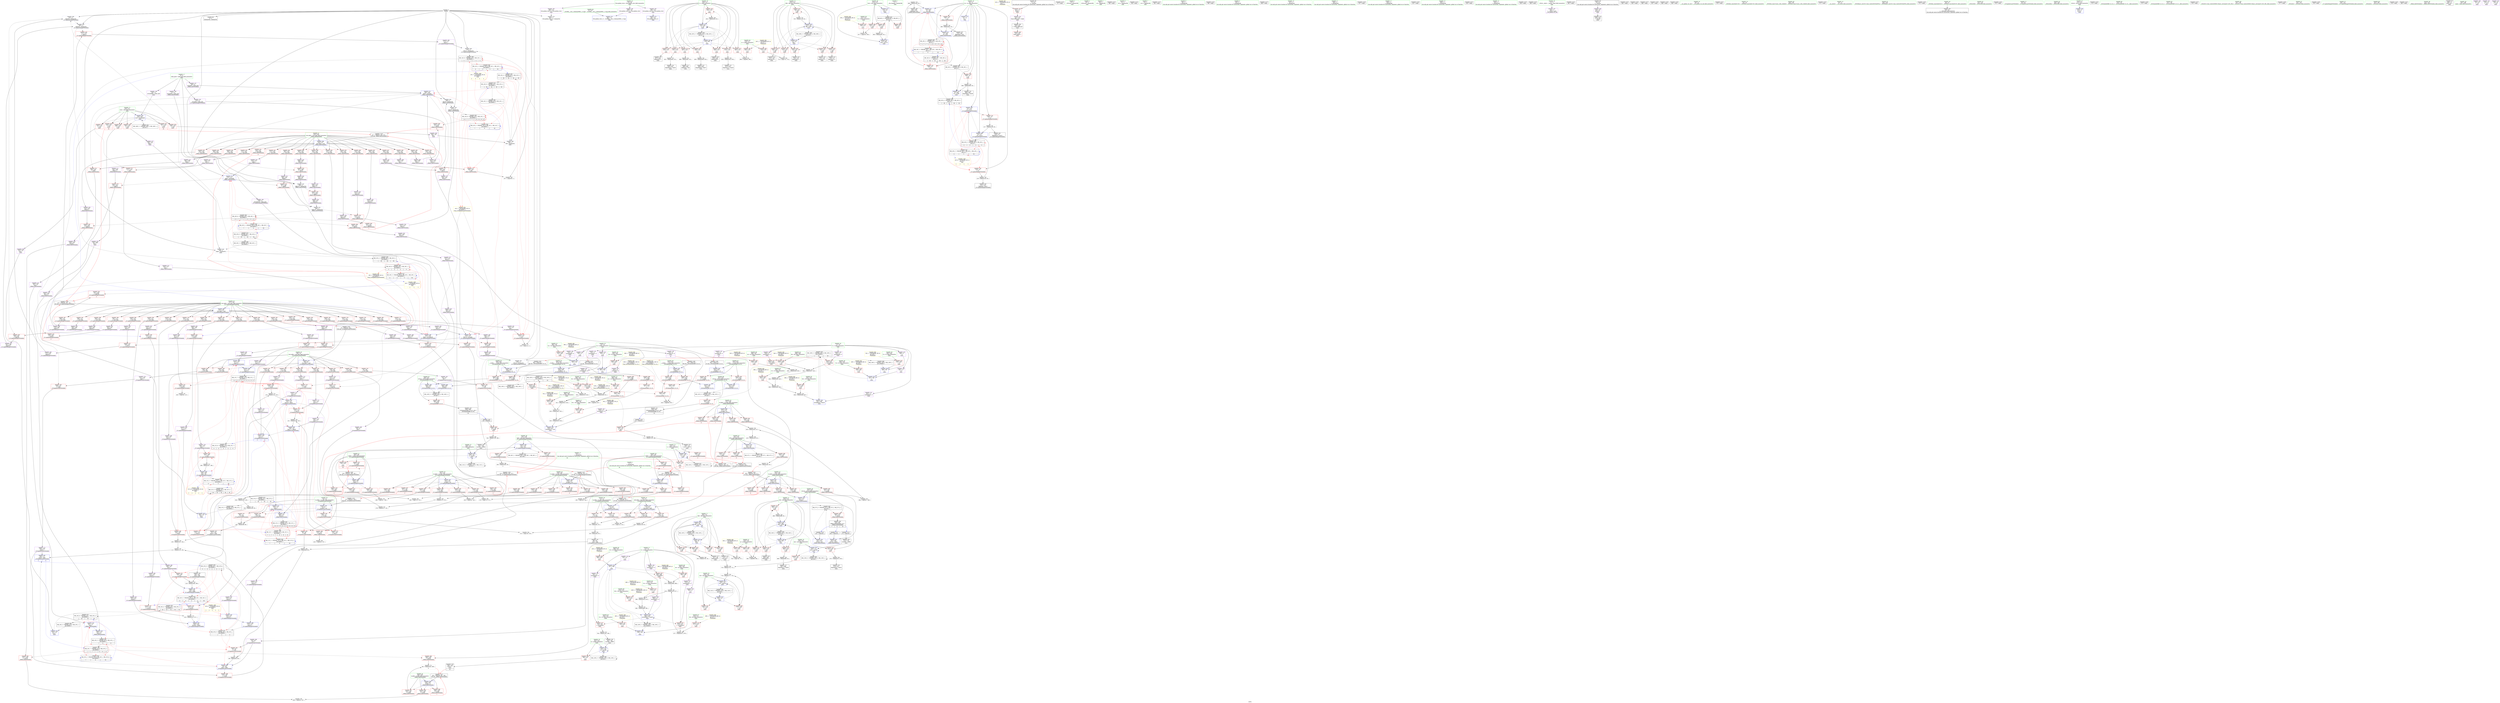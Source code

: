 digraph "SVFG" {
	label="SVFG";

	Node0x56050a8b0af0 [shape=record,color=grey,label="{NodeID: 0\nNullPtr}"];
	Node0x56050a8b0af0 -> Node0x56050a8f95c0[style=solid];
	Node0x56050a8b0af0 -> Node0x56050a917460[style=solid];
	Node0x56050a8b0af0 -> Node0x56050a9188e0[style=solid];
	Node0x56050a8b0af0 -> Node0x56050a9189b0[style=solid];
	Node0x56050a8b0af0 -> Node0x56050a918a80[style=solid];
	Node0x56050a8b0af0 -> Node0x56050a918b50[style=solid];
	Node0x56050a8b0af0 -> Node0x56050a919850[style=solid];
	Node0x56050a8b0af0 -> Node0x56050a919920[style=solid];
	Node0x56050a8b0af0 -> Node0x56050a9199f0[style=solid];
	Node0x56050a8b0af0 -> Node0x56050a919ac0[style=solid];
	Node0x56050a8b0af0 -> Node0x56050a91ad70[style=solid];
	Node0x56050a8b0af0 -> Node0x56050a91ae40[style=solid];
	Node0x56050a8b0af0 -> Node0x56050a90f850[style=solid];
	Node0x56050a8b0af0 -> Node0x56050a910ed0[style=solid];
	Node0x56050a90f550 [shape=record,color=grey,label="{NodeID: 775\n318 = Binary(312, 317, )\n}"];
	Node0x56050a90f550 -> Node0x56050a918cf0[style=solid];
	Node0x56050a905dd0 [shape=record,color=red,label="{NodeID: 443\n760\<--530\n\<--i89\nmain\n}"];
	Node0x56050a905dd0 -> Node0x56050a8ff880[style=solid];
	Node0x56050a909320 [shape=record,color=red,label="{NodeID: 277\n213\<--157\n\<--root.addr\n_Z11updateRangeP4Nodeiiii\n}"];
	Node0x56050a909320 -> Node0x56050a9024f0[style=solid];
	Node0x56050a8fa2b0 [shape=record,color=black,label="{NodeID: 111\n609\<--608\nidxprom\<--sub\nmain\n}"];
	Node0x56050a923f00 [shape=record,color=grey,label="{NodeID: 720\n620 = Binary(613, 619, )\n}"];
	Node0x56050a923f00 -> Node0x56050a924080[style=solid];
	Node0x56050a91b4c0 [shape=record,color=blue,label="{NodeID: 554\n534\<--771\nans\<--conv99\nmain\n}"];
	Node0x56050a91b4c0 -> Node0x56050a906110[style=dashed];
	Node0x56050a91b4c0 -> Node0x56050a91b4c0[style=dashed];
	Node0x56050a91b4c0 -> Node0x56050a960b60[style=dashed];
	Node0x56050a903120 [shape=record,color=red,label="{NodeID: 388\n555\<--474\n\<--test\nmain\n}"];
	Node0x56050a903120 -> Node0x56050a911350[style=solid];
	Node0x56050a8fe6c0 [shape=record,color=purple,label="{NodeID: 222\n403\<--402\nleft16\<--\n_Z8find_kthP4Nodeiix\n}"];
	Node0x56050a8fe6c0 -> Node0x56050a919920[style=solid];
	Node0x56050a8fac30 [shape=record,color=green,label="{NodeID: 56\n488\<--489\nC1\<--C1_field_insensitive\nmain\n}"];
	Node0x56050a8fac30 -> Node0x56050a903a10[style=solid];
	Node0x56050a918810 [shape=record,color=blue,label="{NodeID: 499\n252\<--147\nsum24\<--\n_Z11updateRangeP4Nodeiiii\n}"];
	Node0x56050a918810 -> Node0x56050a95c060[style=dashed];
	Node0x56050a90c0a0 [shape=record,color=red,label="{NodeID: 333\n301\<--300\n\<--right39\n_Z11updateRangeP4Nodeiiii\n|{<s0>5}}"];
	Node0x56050a90c0a0:s0 -> Node0x56050a9aa040[style=solid,color=red];
	Node0x56050a901990 [shape=record,color=purple,label="{NodeID: 167\n92\<--91\nleft\<--\n_Z10updateLazyP4Nodeiii\n}"];
	Node0x56050a901990 -> Node0x56050a908890[style=solid];
	Node0x56050a8f6b70 [shape=record,color=green,label="{NodeID: 1\n7\<--1\n__dso_handle\<--dummyObj\nGlob }"];
	Node0x56050a90f6d0 [shape=record,color=grey,label="{NodeID: 776\n360 = Binary(359, 85, )\n}"];
	Node0x56050a90f6d0 -> Node0x56050a8f9ea0[style=solid];
	Node0x56050a90f6d0 -> Node0x56050a9191d0[style=solid];
	Node0x56050a905ea0 [shape=record,color=red,label="{NodeID: 444\n773\<--530\n\<--i89\nmain\n}"];
	Node0x56050a905ea0 -> Node0x56050a8ffbc0[style=solid];
	Node0x56050a9093f0 [shape=record,color=red,label="{NodeID: 278\n223\<--157\n\<--root.addr\n_Z11updateRangeP4Nodeiiii\n}"];
	Node0x56050a9093f0 -> Node0x56050a9025c0[style=solid];
	Node0x56050a8fa380 [shape=record,color=black,label="{NodeID: 112\n617\<--615\nidxprom27\<--sub26\nmain\n}"];
	Node0x56050a964cb0 [shape=record,color=yellow,style=double,label="{NodeID: 887\n53V_1 = ENCHI(MR_53V_0)\npts\{1 \}\nFun[main]}"];
	Node0x56050a964cb0 -> Node0x56050a907920[style=dashed];
	Node0x56050a924080 [shape=record,color=grey,label="{NodeID: 721\n621 = Binary(612, 620, )\n}"];
	Node0x56050a924080 -> Node0x56050a924200[style=solid];
	Node0x56050a91b590 [shape=record,color=blue,label="{NodeID: 555\n528\<--778\ncnt\<--add102\nmain\n}"];
	Node0x56050a91b590 -> Node0x56050a905b60[style=dashed];
	Node0x56050a91b590 -> Node0x56050a905c30[style=dashed];
	Node0x56050a91b590 -> Node0x56050a91b590[style=dashed];
	Node0x56050a91b590 -> Node0x56050a95fc60[style=dashed];
	Node0x56050a9031f0 [shape=record,color=red,label="{NodeID: 389\n789\<--474\n\<--test\nmain\n}"];
	Node0x56050a8fe790 [shape=record,color=purple,label="{NodeID: 223\n406\<--405\nright17\<--\n_Z8find_kthP4Nodeiix\n}"];
	Node0x56050a8fe790 -> Node0x56050a90e530[style=solid];
	Node0x56050a8fad00 [shape=record,color=green,label="{NodeID: 57\n490\<--491\nM1\<--M1_field_insensitive\nmain\n}"];
	Node0x56050a8fad00 -> Node0x56050a903ae0[style=solid];
	Node0x56050a9188e0 [shape=record,color=blue, style = dotted,label="{NodeID: 500\n257\<--3\nright26\<--dummyVal\n_Z11updateRangeP4Nodeiiii\n}"];
	Node0x56050a9188e0 -> Node0x56050a90bd60[style=dashed];
	Node0x56050a9188e0 -> Node0x56050a918a80[style=dashed];
	Node0x56050a90c170 [shape=record,color=red,label="{NodeID: 334\n310\<--309\n\<--left41\n_Z11updateRangeP4Nodeiiii\n}"];
	Node0x56050a90c170 -> Node0x56050a8fd820[style=solid];
	Node0x56050a901a60 [shape=record,color=purple,label="{NodeID: 168\n94\<--93\nsum\<--\n_Z10updateLazyP4Nodeiii\n}"];
	Node0x56050a901a60 -> Node0x56050a908960[style=solid];
	Node0x56050a901a60 -> Node0x56050a9178a0[style=solid];
	Node0x56050a8f6c00 [shape=record,color=green,label="{NodeID: 2\n11\<--1\n\<--dummyObj\nCan only get source location for instruction, argument, global var or function.|{<s0>34|<s1>35}}"];
	Node0x56050a8f6c00:s0 -> Node0x56050a9aa2f0[style=solid,color=red];
	Node0x56050a8f6c00:s1 -> Node0x56050a9a90f0[style=solid,color=red];
	Node0x56050a90f850 [shape=record,color=grey,label="{NodeID: 777\n216 = cmp(215, 3, )\n}"];
	Node0x56050a905f70 [shape=record,color=red,label="{NodeID: 445\n781\<--530\n\<--i89\nmain\n}"];
	Node0x56050a905f70 -> Node0x56050a926a80[style=solid];
	Node0x56050a9094c0 [shape=record,color=red,label="{NodeID: 279\n231\<--157\n\<--root.addr\n_Z11updateRangeP4Nodeiiii\n}"];
	Node0x56050a9094c0 -> Node0x56050a902690[style=solid];
	Node0x56050a8fa450 [shape=record,color=black,label="{NodeID: 113\n627\<--626\nidxprom31\<--\nmain\n}"];
	Node0x56050a924200 [shape=record,color=grey,label="{NodeID: 722\n623 = Binary(621, 622, )\n}"];
	Node0x56050a924200 -> Node0x56050a924500[style=solid];
	Node0x56050a91b660 [shape=record,color=blue,label="{NodeID: 556\n530\<--782\ni89\<--inc104\nmain\n}"];
	Node0x56050a91b660 -> Node0x56050a905d00[style=dashed];
	Node0x56050a91b660 -> Node0x56050a905dd0[style=dashed];
	Node0x56050a91b660 -> Node0x56050a905ea0[style=dashed];
	Node0x56050a91b660 -> Node0x56050a905f70[style=dashed];
	Node0x56050a91b660 -> Node0x56050a91b660[style=dashed];
	Node0x56050a91b660 -> Node0x56050a960160[style=dashed];
	Node0x56050a9032c0 [shape=record,color=red,label="{NodeID: 390\n802\<--474\n\<--test\nmain\n}"];
	Node0x56050a9032c0 -> Node0x56050a90f250[style=solid];
	Node0x56050a8fe860 [shape=record,color=purple,label="{NodeID: 224\n408\<--407\nright18\<--\n_Z8find_kthP4Nodeiix\n}"];
	Node0x56050a8fe860 -> Node0x56050a9199f0[style=solid];
	Node0x56050a8fadd0 [shape=record,color=green,label="{NodeID: 58\n492\<--493\nY1\<--Y1_field_insensitive\nmain\n}"];
	Node0x56050a8fadd0 -> Node0x56050a903bb0[style=solid];
	Node0x56050a957a60 [shape=record,color=black,label="{NodeID: 833\nMR_10V_4 = PHI(MR_10V_5, MR_10V_3, )\npts\{90000 \}\n|{|<s1>34|<s2>34|<s3>34|<s4>34|<s5>34}}"];
	Node0x56050a957a60 -> Node0x56050a951160[style=dashed];
	Node0x56050a957a60:s1 -> Node0x56050a90b6e0[style=dashed,color=red];
	Node0x56050a957a60:s2 -> Node0x56050a918190[style=dashed,color=red];
	Node0x56050a957a60:s3 -> Node0x56050a918670[style=dashed,color=red];
	Node0x56050a957a60:s4 -> Node0x56050a954d60[style=dashed,color=red];
	Node0x56050a957a60:s5 -> Node0x56050a95c060[style=dashed,color=red];
	Node0x56050a9189b0 [shape=record,color=blue, style = dotted,label="{NodeID: 501\n262\<--3\nleft28\<--dummyVal\n_Z11updateRangeP4Nodeiiii\n}"];
	Node0x56050a9189b0 -> Node0x56050a918b50[style=dashed];
	Node0x56050a90c240 [shape=record,color=red,label="{NodeID: 335\n312\<--311\n\<--sum42\n_Z11updateRangeP4Nodeiiii\n}"];
	Node0x56050a90c240 -> Node0x56050a90f550[style=solid];
	Node0x56050a901b30 [shape=record,color=purple,label="{NodeID: 169\n103\<--102\nlazy4\<--\n_Z10updateLazyP4Nodeiii\n}"];
	Node0x56050a901b30 -> Node0x56050a908a30[style=solid];
	Node0x56050a9a1e50 [shape=record,color=black,label="{NodeID: 1110\n47 = PHI()\n}"];
	Node0x56050a8f6c90 [shape=record,color=green,label="{NodeID: 3\n25\<--1\n_ZSt3cin\<--dummyObj\nGlob }"];
	Node0x56050a90f9d0 [shape=record,color=grey,label="{NodeID: 778\n189 = cmp(187, 188, )\n}"];
	Node0x56050a906040 [shape=record,color=red,label="{NodeID: 446\n768\<--532\n\<--k\nmain\n}"];
	Node0x56050a906040 -> Node0x56050a8ffa20[style=solid];
	Node0x56050a909590 [shape=record,color=red,label="{NodeID: 280\n234\<--157\n\<--root.addr\n_Z11updateRangeP4Nodeiiii\n}"];
	Node0x56050a909590 -> Node0x56050a902760[style=solid];
	Node0x56050a8fa520 [shape=record,color=black,label="{NodeID: 114\n633\<--632\nidxprom34\<--sub33\nmain\n}"];
	Node0x56050a924380 [shape=record,color=grey,label="{NodeID: 723\n210 = Binary(209, 206, )\n}"];
	Node0x56050a924380 -> Node0x56050a918190[style=solid];
	Node0x56050a91b730 [shape=record,color=blue,label="{NodeID: 557\n474\<--803\ntest\<--inc112\nmain\n}"];
	Node0x56050a91b730 -> Node0x56050a95d960[style=dashed];
	Node0x56050a903390 [shape=record,color=red,label="{NodeID: 391\n603\<--476\n\<--n\nmain\n}"];
	Node0x56050a903390 -> Node0x56050a90fe50[style=solid];
	Node0x56050a8fe930 [shape=record,color=purple,label="{NodeID: 225\n411\<--410\nright19\<--\n_Z8find_kthP4Nodeiix\n}"];
	Node0x56050a8fe930 -> Node0x56050a90e600[style=solid];
	Node0x56050a8faea0 [shape=record,color=green,label="{NodeID: 59\n494\<--495\nY2\<--Y2_field_insensitive\nmain\n}"];
	Node0x56050a8faea0 -> Node0x56050a903c80[style=solid];
	Node0x56050a957f60 [shape=record,color=black,label="{NodeID: 834\nMR_12V_4 = PHI(MR_12V_5, MR_12V_3, )\npts\{90001 \}\n|{|<s1>34|<s2>34|<s3>34|<s4>34|<s5>34}}"];
	Node0x56050a957f60 -> Node0x56050a951660[style=dashed];
	Node0x56050a957f60:s1 -> Node0x56050a90b610[style=dashed,color=red];
	Node0x56050a957f60:s2 -> Node0x56050a9180c0[style=dashed,color=red];
	Node0x56050a957f60:s3 -> Node0x56050a9185a0[style=dashed,color=red];
	Node0x56050a957f60:s4 -> Node0x56050a955260[style=dashed,color=red];
	Node0x56050a957f60:s5 -> Node0x56050a95c560[style=dashed,color=red];
	Node0x56050a918a80 [shape=record,color=blue, style = dotted,label="{NodeID: 502\n267\<--3\nright30\<--dummyVal\n_Z11updateRangeP4Nodeiiii\n}"];
	Node0x56050a918a80 -> Node0x56050a90be30[style=dashed];
	Node0x56050a918a80 -> Node0x56050a95cf60[style=dashed];
	Node0x56050a90c310 [shape=record,color=red,label="{NodeID: 336\n315\<--314\n\<--right43\n_Z11updateRangeP4Nodeiiii\n}"];
	Node0x56050a90c310 -> Node0x56050a8fd9c0[style=solid];
	Node0x56050a901c00 [shape=record,color=purple,label="{NodeID: 170\n107\<--106\nright\<--\n_Z10updateLazyP4Nodeiii\n}"];
	Node0x56050a901c00 -> Node0x56050a908b00[style=solid];
	Node0x56050a9a6b60 [shape=record,color=black,label="{NodeID: 1111\n462 = PHI(326, )\n}"];
	Node0x56050a9a6b60 -> Node0x56050a919d30[style=solid];
	Node0x56050a8f6d20 [shape=record,color=green,label="{NodeID: 4\n28\<--1\n_ZSt4cout\<--dummyObj\nGlob }"];
	Node0x56050a90fb50 [shape=record,color=grey,label="{NodeID: 779\n193 = cmp(191, 192, )\n}"];
	Node0x56050a906110 [shape=record,color=red,label="{NodeID: 447\n775\<--534\n\<--ans\nmain\n}"];
	Node0x56050a906110 -> Node0x56050a926900[style=solid];
	Node0x56050a909660 [shape=record,color=red,label="{NodeID: 281\n239\<--157\n\<--root.addr\n_Z11updateRangeP4Nodeiiii\n}"];
	Node0x56050a909660 -> Node0x56050a902900[style=solid];
	Node0x56050a8feec0 [shape=record,color=black,label="{NodeID: 115\n640\<--639\nidxprom38\<--sub37\nmain\n}"];
	Node0x56050a964f50 [shape=record,color=yellow,style=double,label="{NodeID: 890\n58V_1 = ENCHI(MR_58V_0)\npts\{473 \}\nFun[main]}"];
	Node0x56050a964f50 -> Node0x56050a903050[style=dashed];
	Node0x56050a924500 [shape=record,color=grey,label="{NodeID: 724\n625 = Binary(623, 624, )\n}"];
	Node0x56050a924500 -> Node0x56050a91a550[style=solid];
	Node0x56050a91b800 [shape=record,color=blue,label="{NodeID: 558\n823\<--819\n__a.addr\<--__a\n_ZSt3minIxERKT_S2_S2_\n}"];
	Node0x56050a91b800 -> Node0x56050a906ad0[style=dashed];
	Node0x56050a91b800 -> Node0x56050a906ba0[style=dashed];
	Node0x56050a903460 [shape=record,color=red,label="{NodeID: 392\n714\<--476\n\<--n\nmain\n}"];
	Node0x56050a903460 -> Node0x56050a90ffd0[style=solid];
	Node0x56050a8fea00 [shape=record,color=purple,label="{NodeID: 226\n413\<--412\nleft20\<--\n_Z8find_kthP4Nodeiix\n}"];
	Node0x56050a8fea00 -> Node0x56050a919ac0[style=solid];
	Node0x56050a8faf70 [shape=record,color=green,label="{NodeID: 60\n496\<--497\nA2\<--A2_field_insensitive\nmain\n}"];
	Node0x56050a8faf70 -> Node0x56050a903d50[style=solid];
	Node0x56050a958460 [shape=record,color=black,label="{NodeID: 835\nMR_14V_4 = PHI(MR_14V_5, MR_14V_3, )\npts\{90002 \}\n|{|<s1>34|<s2>34|<s3>34|<s4>34}}"];
	Node0x56050a958460 -> Node0x56050a951b60[style=dashed];
	Node0x56050a958460:s1 -> Node0x56050a90b7b0[style=dashed,color=red];
	Node0x56050a958460:s2 -> Node0x56050a918330[style=dashed,color=red];
	Node0x56050a958460:s3 -> Node0x56050a955760[style=dashed,color=red];
	Node0x56050a958460:s4 -> Node0x56050a95ca60[style=dashed,color=red];
	Node0x56050a918b50 [shape=record,color=blue, style = dotted,label="{NodeID: 503\n272\<--3\nleft32\<--dummyVal\n_Z11updateRangeP4Nodeiiii\n}"];
	Node0x56050a918b50 -> Node0x56050a95ca60[style=dashed];
	Node0x56050a90c3e0 [shape=record,color=red,label="{NodeID: 337\n317\<--316\n\<--sum44\n_Z11updateRangeP4Nodeiiii\n}"];
	Node0x56050a90c3e0 -> Node0x56050a90f550[style=solid];
	Node0x56050a901cd0 [shape=record,color=purple,label="{NodeID: 171\n109\<--108\nsum6\<--\n_Z10updateLazyP4Nodeiii\n}"];
	Node0x56050a901cd0 -> Node0x56050a908bd0[style=solid];
	Node0x56050a901cd0 -> Node0x56050a917970[style=solid];
	Node0x56050a9a6d50 [shape=record,color=black,label="{NodeID: 1112\n770 = PHI(326, )\n}"];
	Node0x56050a9a6d50 -> Node0x56050a8ffaf0[style=solid];
	Node0x56050a8f7560 [shape=record,color=green,label="{NodeID: 5\n29\<--1\n.str\<--dummyObj\nGlob }"];
	Node0x56050a90fcd0 [shape=record,color=grey,label="{NodeID: 780\n424 = cmp(423, 147, )\n}"];
	Node0x56050a9061e0 [shape=record,color=red,label="{NodeID: 448\n544\<--543\nvbase.offset\<--\nmain\n}"];
	Node0x56050a909730 [shape=record,color=red,label="{NodeID: 282\n244\<--157\n\<--root.addr\n_Z11updateRangeP4Nodeiiii\n}"];
	Node0x56050a909730 -> Node0x56050a902aa0[style=solid];
	Node0x56050a8fef90 [shape=record,color=black,label="{NodeID: 116\n650\<--649\nidxprom44\<--\nmain\n}"];
	Node0x56050a924680 [shape=record,color=grey,label="{NodeID: 725\n632 = Binary(631, 85, )\n}"];
	Node0x56050a924680 -> Node0x56050a8fa520[style=solid];
	Node0x56050a91b8d0 [shape=record,color=blue,label="{NodeID: 559\n825\<--820\n__b.addr\<--__b\n_ZSt3minIxERKT_S2_S2_\n}"];
	Node0x56050a91b8d0 -> Node0x56050a906c70[style=dashed];
	Node0x56050a91b8d0 -> Node0x56050a906d40[style=dashed];
	Node0x56050a903530 [shape=record,color=red,label="{NodeID: 393\n661\<--478\n\<--q\nmain\n}"];
	Node0x56050a903530 -> Node0x56050a9105d0[style=solid];
	Node0x56050a8fead0 [shape=record,color=purple,label="{NodeID: 227\n422\<--421\nlazy22\<--\n_Z8find_kthP4Nodeiix\n}"];
	Node0x56050a8fead0 -> Node0x56050a90e6d0[style=solid];
	Node0x56050a8fb040 [shape=record,color=green,label="{NodeID: 61\n498\<--499\nB2\<--B2_field_insensitive\nmain\n}"];
	Node0x56050a8fb040 -> Node0x56050a903e20[style=solid];
	Node0x56050a958960 [shape=record,color=black,label="{NodeID: 836\nMR_16V_4 = PHI(MR_16V_5, MR_16V_3, )\npts\{90003 \}\n|{|<s1>34|<s2>34|<s3>34}}"];
	Node0x56050a958960 -> Node0x56050a952060[style=dashed];
	Node0x56050a958960:s1 -> Node0x56050a9184d0[style=dashed,color=red];
	Node0x56050a958960:s2 -> Node0x56050a955c60[style=dashed,color=red];
	Node0x56050a958960:s3 -> Node0x56050a95cf60[style=dashed,color=red];
	Node0x56050a918c20 [shape=record,color=blue,label="{NodeID: 504\n167\<--278\nmid\<--shr\n_Z11updateRangeP4Nodeiiii\n}"];
	Node0x56050a918c20 -> Node0x56050a90b3a0[style=dashed];
	Node0x56050a918c20 -> Node0x56050a90b470[style=dashed];
	Node0x56050a918c20 -> Node0x56050a90b540[style=dashed];
	Node0x56050a918c20 -> Node0x56050a954860[style=dashed];
	Node0x56050a90c4b0 [shape=record,color=red,label="{NodeID: 338\n465\<--331\n\<--retval\n_Z8find_kthP4Nodeiix\n}"];
	Node0x56050a90c4b0 -> Node0x56050a8fa040[style=solid];
	Node0x56050a901da0 [shape=record,color=purple,label="{NodeID: 172\n118\<--117\nlazy8\<--\n_Z10updateLazyP4Nodeiii\n}"];
	Node0x56050a901da0 -> Node0x56050a908ca0[style=solid];
	Node0x56050a9a6e50 [shape=record,color=black,label="{NodeID: 1113\n786 = PHI()\n}"];
	Node0x56050a8f75f0 [shape=record,color=green,label="{NodeID: 6\n31\<--1\n.str.1\<--dummyObj\nGlob }"];
	Node0x56050a90fe50 [shape=record,color=grey,label="{NodeID: 781\n604 = cmp(602, 603, )\n}"];
	Node0x56050a9062b0 [shape=record,color=red,label="{NodeID: 449\n611\<--610\n\<--arrayidx\nmain\n}"];
	Node0x56050a9062b0 -> Node0x56050a925580[style=solid];
	Node0x56050a909800 [shape=record,color=red,label="{NodeID: 283\n249\<--157\n\<--root.addr\n_Z11updateRangeP4Nodeiiii\n}"];
	Node0x56050a909800 -> Node0x56050a902c40[style=solid];
	Node0x56050a8ff060 [shape=record,color=black,label="{NodeID: 117\n667\<--666\nidxprom51\<--sub50\nmain\n}"];
	Node0x56050a965110 [shape=record,color=yellow,style=double,label="{NodeID: 892\n62V_1 = ENCHI(MR_62V_0)\npts\{477 \}\nFun[main]}"];
	Node0x56050a965110 -> Node0x56050a903390[style=dashed];
	Node0x56050a965110 -> Node0x56050a903460[style=dashed];
	Node0x56050a924800 [shape=record,color=grey,label="{NodeID: 726\n219 = Binary(218, 85, )\n}"];
	Node0x56050a924800 -> Node0x56050a8f9d00[style=solid];
	Node0x56050a924800 -> Node0x56050a918260[style=solid];
	Node0x56050a91b9a0 [shape=record,color=blue,label="{NodeID: 560\n821\<--835\nretval\<--\n_ZSt3minIxERKT_S2_S2_\n}"];
	Node0x56050a91b9a0 -> Node0x56050a953460[style=dashed];
	Node0x56050a903600 [shape=record,color=red,label="{NodeID: 394\n757\<--478\n\<--q\nmain\n}"];
	Node0x56050a903600 -> Node0x56050a9108d0[style=solid];
	Node0x56050a8feba0 [shape=record,color=purple,label="{NodeID: 228\n434\<--433\nright25\<--\n_Z8find_kthP4Nodeiix\n}"];
	Node0x56050a8feba0 -> Node0x56050a90e7a0[style=solid];
	Node0x56050a8fb110 [shape=record,color=green,label="{NodeID: 62\n500\<--501\nC2\<--C2_field_insensitive\nmain\n}"];
	Node0x56050a8fb110 -> Node0x56050a903ef0[style=solid];
	Node0x56050a958e60 [shape=record,color=black,label="{NodeID: 837\nMR_140V_3 = PHI(MR_140V_4, MR_140V_2, )\npts\{847 \}\n}"];
	Node0x56050a958e60 -> Node0x56050a916c10[style=dashed];
	Node0x56050a918cf0 [shape=record,color=blue,label="{NodeID: 505\n320\<--318\nsum46\<--add45\n_Z11updateRangeP4Nodeiiii\n}"];
	Node0x56050a918cf0 -> Node0x56050a954d60[style=dashed];
	Node0x56050a90c580 [shape=record,color=red,label="{NodeID: 339\n354\<--333\n\<--root.addr\n_Z8find_kthP4Nodeiix\n}"];
	Node0x56050a90c580 -> Node0x56050a8fdb60[style=solid];
	Node0x56050a901e70 [shape=record,color=purple,label="{NodeID: 173\n121\<--120\nleft9\<--\n_Z10updateLazyP4Nodeiii\n}"];
	Node0x56050a901e70 -> Node0x56050a908d70[style=solid];
	Node0x56050a9a6f20 [shape=record,color=black,label="{NodeID: 1114\n790 = PHI()\n}"];
	Node0x56050a8f7680 [shape=record,color=green,label="{NodeID: 7\n33\<--1\n.str.2\<--dummyObj\nGlob }"];
	Node0x56050a90ffd0 [shape=record,color=grey,label="{NodeID: 782\n715 = cmp(713, 714, )\n}"];
	Node0x56050a906380 [shape=record,color=red,label="{NodeID: 450\n619\<--618\n\<--arrayidx28\nmain\n}"];
	Node0x56050a906380 -> Node0x56050a923f00[style=solid];
	Node0x56050a9098d0 [shape=record,color=red,label="{NodeID: 284\n254\<--157\n\<--root.addr\n_Z11updateRangeP4Nodeiiii\n}"];
	Node0x56050a9098d0 -> Node0x56050a8fce60[style=solid];
	Node0x56050a8ff130 [shape=record,color=black,label="{NodeID: 118\n674\<--673\nidxprom55\<--sub54\nmain\n}"];
	Node0x56050a9651f0 [shape=record,color=yellow,style=double,label="{NodeID: 893\n64V_1 = ENCHI(MR_64V_0)\npts\{479 \}\nFun[main]}"];
	Node0x56050a9651f0 -> Node0x56050a903530[style=dashed];
	Node0x56050a9651f0 -> Node0x56050a903600[style=dashed];
	Node0x56050a924980 [shape=record,color=grey,label="{NodeID: 727\n198 = Binary(197, 199, )\n}"];
	Node0x56050a924980 -> Node0x56050a9180c0[style=solid];
	Node0x56050a91ba70 [shape=record,color=blue,label="{NodeID: 561\n821\<--838\nretval\<--\n_ZSt3minIxERKT_S2_S2_\n}"];
	Node0x56050a91ba70 -> Node0x56050a953460[style=dashed];
	Node0x56050a9036d0 [shape=record,color=red,label="{NodeID: 395\n581\<--480\n\<--X1\nmain\n}"];
	Node0x56050a9036d0 -> Node0x56050a919fa0[style=solid];
	Node0x56050a8fec70 [shape=record,color=purple,label="{NodeID: 229\n436\<--435\nsum26\<--\n_Z8find_kthP4Nodeiix\n}"];
	Node0x56050a8fec70 -> Node0x56050a90e870[style=solid];
	Node0x56050a8fb1e0 [shape=record,color=green,label="{NodeID: 63\n502\<--503\nM2\<--M2_field_insensitive\nmain\n}"];
	Node0x56050a8fb1e0 -> Node0x56050a903fc0[style=solid];
	Node0x56050a918dc0 [shape=record,color=blue,label="{NodeID: 506\n333\<--327\nroot.addr\<--root\n_Z8find_kthP4Nodeiix\n}"];
	Node0x56050a918dc0 -> Node0x56050a90c580[style=dashed];
	Node0x56050a918dc0 -> Node0x56050a90c650[style=dashed];
	Node0x56050a918dc0 -> Node0x56050a90c720[style=dashed];
	Node0x56050a918dc0 -> Node0x56050a90c7f0[style=dashed];
	Node0x56050a918dc0 -> Node0x56050a90c8c0[style=dashed];
	Node0x56050a918dc0 -> Node0x56050a90c990[style=dashed];
	Node0x56050a918dc0 -> Node0x56050a90ca60[style=dashed];
	Node0x56050a918dc0 -> Node0x56050a90cb30[style=dashed];
	Node0x56050a918dc0 -> Node0x56050a90cc00[style=dashed];
	Node0x56050a918dc0 -> Node0x56050a90ccd0[style=dashed];
	Node0x56050a918dc0 -> Node0x56050a90cda0[style=dashed];
	Node0x56050a918dc0 -> Node0x56050a90ce70[style=dashed];
	Node0x56050a918dc0 -> Node0x56050a90cf40[style=dashed];
	Node0x56050a918dc0 -> Node0x56050a90d010[style=dashed];
	Node0x56050a918dc0 -> Node0x56050a90d0e0[style=dashed];
	Node0x56050a918dc0 -> Node0x56050a90d1b0[style=dashed];
	Node0x56050a918dc0 -> Node0x56050a90d280[style=dashed];
	Node0x56050a90c650 [shape=record,color=red,label="{NodeID: 340\n364\<--333\n\<--root.addr\n_Z8find_kthP4Nodeiix\n}"];
	Node0x56050a90c650 -> Node0x56050a8fdc30[style=solid];
	Node0x56050a901f40 [shape=record,color=purple,label="{NodeID: 174\n123\<--122\nlazy10\<--\n_Z10updateLazyP4Nodeiii\n}"];
	Node0x56050a901f40 -> Node0x56050a908e40[style=solid];
	Node0x56050a901f40 -> Node0x56050a917a40[style=solid];
	Node0x56050a9a6ff0 [shape=record,color=black,label="{NodeID: 1115\n794 = PHI()\n}"];
	Node0x56050a8f7710 [shape=record,color=green,label="{NodeID: 8\n36\<--1\n\<--dummyObj\nCan only get source location for instruction, argument, global var or function.}"];
	Node0x56050a910150 [shape=record,color=grey,label="{NodeID: 783\n438 = cmp(432, 437, )\n}"];
	Node0x56050a906450 [shape=record,color=red,label="{NodeID: 451\n635\<--634\n\<--arrayidx35\nmain\n}"];
	Node0x56050a906450 -> Node0x56050a924c80[style=solid];
	Node0x56050a9099a0 [shape=record,color=red,label="{NodeID: 285\n259\<--157\n\<--root.addr\n_Z11updateRangeP4Nodeiiii\n}"];
	Node0x56050a9099a0 -> Node0x56050a8fd000[style=solid];
	Node0x56050a8ff200 [shape=record,color=black,label="{NodeID: 119\n684\<--683\nidxprom61\<--\nmain\n}"];
	Node0x56050a9652d0 [shape=record,color=yellow,style=double,label="{NodeID: 894\n66V_1 = ENCHI(MR_66V_0)\npts\{481 \}\nFun[main]}"];
	Node0x56050a9652d0 -> Node0x56050a9036d0[style=dashed];
	Node0x56050a924b00 [shape=record,color=grey,label="{NodeID: 728\n368 = Binary(367, 85, )\n}"];
	Node0x56050a924b00 -> Node0x56050a8f9f70[style=solid];
	Node0x56050a924b00 -> Node0x56050a919370[style=solid];
	Node0x56050a91bb40 [shape=record,color=blue,label="{NodeID: 562\n848\<--844\n__a.addr\<--__a\n_ZSt3maxIxERKT_S2_S2_\n}"];
	Node0x56050a91bb40 -> Node0x56050a916ce0[style=dashed];
	Node0x56050a91bb40 -> Node0x56050a916db0[style=dashed];
	Node0x56050a9037a0 [shape=record,color=red,label="{NodeID: 396\n584\<--482\n\<--X2\nmain\n}"];
	Node0x56050a9037a0 -> Node0x56050a91a070[style=solid];
	Node0x56050a8fed40 [shape=record,color=purple,label="{NodeID: 230\n441\<--440\nright29\<--\n_Z8find_kthP4Nodeiix\n}"];
	Node0x56050a8fed40 -> Node0x56050a90e940[style=solid];
	Node0x56050a8fb2b0 [shape=record,color=green,label="{NodeID: 64\n504\<--505\nZ1\<--Z1_field_insensitive\nmain\n}"];
	Node0x56050a8fb2b0 -> Node0x56050a904090[style=solid];
	Node0x56050a959860 [shape=record,color=black,label="{NodeID: 839\nMR_18V_2 = PHI(MR_18V_7, MR_18V_1, MR_18V_6, )\npts\{12 \}\n|{<s0>7|<s1>8|<s2>35}}"];
	Node0x56050a959860:s0 -> Node0x56050a959860[style=dashed,color=blue];
	Node0x56050a959860:s1 -> Node0x56050a959860[style=dashed,color=blue];
	Node0x56050a959860:s2 -> Node0x56050a94f890[style=dashed,color=blue];
	Node0x56050a918e90 [shape=record,color=blue,label="{NodeID: 507\n335\<--328\nla.addr\<--la\n_Z8find_kthP4Nodeiix\n}"];
	Node0x56050a918e90 -> Node0x56050a90d350[style=dashed];
	Node0x56050a918e90 -> Node0x56050a90d420[style=dashed];
	Node0x56050a918e90 -> Node0x56050a90d4f0[style=dashed];
	Node0x56050a918e90 -> Node0x56050a90d5c0[style=dashed];
	Node0x56050a918e90 -> Node0x56050a90d690[style=dashed];
	Node0x56050a90c720 [shape=record,color=red,label="{NodeID: 341\n372\<--333\n\<--root.addr\n_Z8find_kthP4Nodeiix\n}"];
	Node0x56050a90c720 -> Node0x56050a8fdd00[style=solid];
	Node0x56050a902010 [shape=record,color=purple,label="{NodeID: 175\n134\<--133\nlazy15\<--\n_Z10updateLazyP4Nodeiii\n}"];
	Node0x56050a902010 -> Node0x56050a908f10[style=solid];
	Node0x56050a9a70c0 [shape=record,color=black,label="{NodeID: 1116\n796 = PHI()\n}"];
	Node0x56050a8f77a0 [shape=record,color=green,label="{NodeID: 9\n85\<--1\n\<--dummyObj\nCan only get source location for instruction, argument, global var or function.}"];
	Node0x56050a9102d0 [shape=record,color=grey,label="{NodeID: 784\n131 = cmp(129, 130, )\n}"];
	Node0x56050a906520 [shape=record,color=red,label="{NodeID: 452\n642\<--641\n\<--arrayidx39\nmain\n}"];
	Node0x56050a906520 -> Node0x56050a924f80[style=solid];
	Node0x56050a909a70 [shape=record,color=red,label="{NodeID: 286\n264\<--157\n\<--root.addr\n_Z11updateRangeP4Nodeiiii\n}"];
	Node0x56050a909a70 -> Node0x56050a8fd1a0[style=solid];
	Node0x56050a8ff2d0 [shape=record,color=black,label="{NodeID: 120\n696\<--694\nidxprom67\<--inc66\nmain\n}"];
	Node0x56050a9653b0 [shape=record,color=yellow,style=double,label="{NodeID: 895\n68V_1 = ENCHI(MR_68V_0)\npts\{483 \}\nFun[main]}"];
	Node0x56050a9653b0 -> Node0x56050a9037a0[style=dashed];
	Node0x56050a924c80 [shape=record,color=grey,label="{NodeID: 729\n636 = Binary(630, 635, )\n}"];
	Node0x56050a924c80 -> Node0x56050a925100[style=solid];
	Node0x56050a91bc10 [shape=record,color=blue,label="{NodeID: 563\n850\<--845\n__b.addr\<--__b\n_ZSt3maxIxERKT_S2_S2_\n}"];
	Node0x56050a91bc10 -> Node0x56050a916e80[style=dashed];
	Node0x56050a91bc10 -> Node0x56050a916f50[style=dashed];
	Node0x56050a903870 [shape=record,color=red,label="{NodeID: 397\n606\<--484\n\<--A1\nmain\n}"];
	Node0x56050a903870 -> Node0x56050a925580[style=solid];
	Node0x56050a906e00 [shape=record,color=purple,label="{NodeID: 231\n451\<--450\nleft31\<--\n_Z8find_kthP4Nodeiix\n}"];
	Node0x56050a906e00 -> Node0x56050a902de0[style=solid];
	Node0x56050a8fb380 [shape=record,color=green,label="{NodeID: 65\n506\<--507\nZ2\<--Z2_field_insensitive\nmain\n}"];
	Node0x56050a8fb380 -> Node0x56050a904160[style=solid];
	Node0x56050a959d60 [shape=record,color=black,label="{NodeID: 840\nMR_37V_3 = PHI(MR_37V_5, MR_37V_2, MR_37V_4, )\npts\{332 \}\n}"];
	Node0x56050a959d60 -> Node0x56050a90c4b0[style=dashed];
	Node0x56050a918f60 [shape=record,color=blue,label="{NodeID: 508\n337\<--329\nra.addr\<--ra\n_Z8find_kthP4Nodeiix\n}"];
	Node0x56050a918f60 -> Node0x56050a90d760[style=dashed];
	Node0x56050a918f60 -> Node0x56050a90d830[style=dashed];
	Node0x56050a918f60 -> Node0x56050a90d900[style=dashed];
	Node0x56050a918f60 -> Node0x56050a90d9d0[style=dashed];
	Node0x56050a90c7f0 [shape=record,color=red,label="{NodeID: 342\n375\<--333\n\<--root.addr\n_Z8find_kthP4Nodeiix\n}"];
	Node0x56050a90c7f0 -> Node0x56050a8fddd0[style=solid];
	Node0x56050a9020e0 [shape=record,color=purple,label="{NodeID: 176\n137\<--136\nright16\<--\n_Z10updateLazyP4Nodeiii\n}"];
	Node0x56050a9020e0 -> Node0x56050a908fe0[style=solid];
	Node0x56050a9a71c0 [shape=record,color=black,label="{NodeID: 1117\n800 = PHI()\n}"];
	Node0x56050a8f7830 [shape=record,color=green,label="{NodeID: 10\n147\<--1\n\<--dummyObj\nCan only get source location for instruction, argument, global var or function.}"];
	Node0x56050a910450 [shape=record,color=grey,label="{NodeID: 785\n833 = cmp(830, 832, )\n}"];
	Node0x56050a9065f0 [shape=record,color=red,label="{NodeID: 453\n669\<--668\n\<--arrayidx52\nmain\n}"];
	Node0x56050a9065f0 -> Node0x56050a926780[style=solid];
	Node0x56050a909b40 [shape=record,color=red,label="{NodeID: 287\n269\<--157\n\<--root.addr\n_Z11updateRangeP4Nodeiiii\n}"];
	Node0x56050a909b40 -> Node0x56050a8fd340[style=solid];
	Node0x56050a8ff3a0 [shape=record,color=black,label="{NodeID: 121\n718\<--717\nidxprom73\<--\nmain\n}"];
	Node0x56050a965490 [shape=record,color=yellow,style=double,label="{NodeID: 896\n70V_1 = ENCHI(MR_70V_0)\npts\{485 \}\nFun[main]}"];
	Node0x56050a965490 -> Node0x56050a903870[style=dashed];
	Node0x56050a924e00 [shape=record,color=grey,label="{NodeID: 730\n639 = Binary(638, 616, )\n}"];
	Node0x56050a924e00 -> Node0x56050a8feec0[style=solid];
	Node0x56050a91bce0 [shape=record,color=blue,label="{NodeID: 564\n846\<--860\nretval\<--\n_ZSt3maxIxERKT_S2_S2_\n}"];
	Node0x56050a91bce0 -> Node0x56050a958e60[style=dashed];
	Node0x56050a903940 [shape=record,color=red,label="{NodeID: 398\n613\<--486\n\<--B1\nmain\n}"];
	Node0x56050a903940 -> Node0x56050a923f00[style=solid];
	Node0x56050a906e90 [shape=record,color=purple,label="{NodeID: 232\n457\<--456\nright32\<--\n_Z8find_kthP4Nodeiix\n}"];
	Node0x56050a906e90 -> Node0x56050a902eb0[style=solid];
	Node0x56050a8fb450 [shape=record,color=green,label="{NodeID: 66\n508\<--509\nA3\<--A3_field_insensitive\nmain\n}"];
	Node0x56050a8fb450 -> Node0x56050a904230[style=solid];
	Node0x56050a95a260 [shape=record,color=black,label="{NodeID: 841\nMR_47V_2 = PHI(MR_47V_3, MR_47V_1, MR_47V_3, )\npts\{342 \}\n}"];
	Node0x56050a919030 [shape=record,color=blue,label="{NodeID: 509\n339\<--330\nk.addr\<--k\n_Z8find_kthP4Nodeiix\n}"];
	Node0x56050a919030 -> Node0x56050a90daa0[style=dashed];
	Node0x56050a919030 -> Node0x56050a90db70[style=dashed];
	Node0x56050a919030 -> Node0x56050a90dc40[style=dashed];
	Node0x56050a90c8c0 [shape=record,color=red,label="{NodeID: 343\n380\<--333\n\<--root.addr\n_Z8find_kthP4Nodeiix\n}"];
	Node0x56050a90c8c0 -> Node0x56050a8fdf70[style=solid];
	Node0x56050a9021b0 [shape=record,color=purple,label="{NodeID: 177\n139\<--138\nlazy17\<--\n_Z10updateLazyP4Nodeiii\n}"];
	Node0x56050a9021b0 -> Node0x56050a9090b0[style=solid];
	Node0x56050a9021b0 -> Node0x56050a917b10[style=solid];
	Node0x56050a9a7290 [shape=record,color=black,label="{NodeID: 1118\n447 = PHI(326, )\n}"];
	Node0x56050a9a7290 -> Node0x56050a919c60[style=solid];
	Node0x56050a8f78c0 [shape=record,color=green,label="{NodeID: 11\n199\<--1\n\<--dummyObj\nCan only get source location for instruction, argument, global var or function.}"];
	Node0x56050a9105d0 [shape=record,color=grey,label="{NodeID: 786\n662 = cmp(660, 661, )\n}"];
	Node0x56050a9066c0 [shape=record,color=red,label="{NodeID: 454\n676\<--675\n\<--arrayidx56\nmain\n}"];
	Node0x56050a9066c0 -> Node0x56050a928280[style=solid];
	Node0x56050a909c10 [shape=record,color=red,label="{NodeID: 288\n280\<--157\n\<--root.addr\n_Z11updateRangeP4Nodeiiii\n}"];
	Node0x56050a909c10 -> Node0x56050a8fd4e0[style=solid];
	Node0x56050a8ff470 [shape=record,color=black,label="{NodeID: 122\n721\<--720\nidxprom75\<--\nmain\n}"];
	Node0x56050a9655a0 [shape=record,color=yellow,style=double,label="{NodeID: 897\n72V_1 = ENCHI(MR_72V_0)\npts\{487 \}\nFun[main]}"];
	Node0x56050a9655a0 -> Node0x56050a903940[style=dashed];
	Node0x56050a924f80 [shape=record,color=grey,label="{NodeID: 731\n643 = Binary(637, 642, )\n}"];
	Node0x56050a924f80 -> Node0x56050a925100[style=solid];
	Node0x56050a91bdb0 [shape=record,color=blue,label="{NodeID: 565\n846\<--863\nretval\<--\n_ZSt3maxIxERKT_S2_S2_\n}"];
	Node0x56050a91bdb0 -> Node0x56050a958e60[style=dashed];
	Node0x56050a903a10 [shape=record,color=red,label="{NodeID: 399\n622\<--488\n\<--C1\nmain\n}"];
	Node0x56050a903a10 -> Node0x56050a924200[style=solid];
	Node0x56050a906f60 [shape=record,color=purple,label="{NodeID: 233\n459\<--458\nsum33\<--\n_Z8find_kthP4Nodeiix\n}"];
	Node0x56050a906f60 -> Node0x56050a902f80[style=solid];
	Node0x56050a8fb520 [shape=record,color=green,label="{NodeID: 67\n510\<--511\nB3\<--B3_field_insensitive\nmain\n}"];
	Node0x56050a8fb520 -> Node0x56050a904300[style=solid];
	Node0x56050a95a760 [shape=record,color=black,label="{NodeID: 842\nMR_10V_2 = PHI(MR_10V_9, MR_10V_1, MR_10V_8, )\npts\{90000 \}\n|{<s0>7|<s1>8|<s2>35}}"];
	Node0x56050a95a760:s0 -> Node0x56050a95a760[style=dashed,color=blue];
	Node0x56050a95a760:s1 -> Node0x56050a95a760[style=dashed,color=blue];
	Node0x56050a95a760:s2 -> Node0x56050a951160[style=dashed,color=blue];
	Node0x56050a919100 [shape=record,color=blue,label="{NodeID: 510\n331\<--351\nretval\<--\n_Z8find_kthP4Nodeiix\n}"];
	Node0x56050a919100 -> Node0x56050a959d60[style=dashed];
	Node0x56050a90c990 [shape=record,color=red,label="{NodeID: 344\n385\<--333\n\<--root.addr\n_Z8find_kthP4Nodeiix\n}"];
	Node0x56050a90c990 -> Node0x56050a8fe110[style=solid];
	Node0x56050a902280 [shape=record,color=purple,label="{NodeID: 178\n145\<--144\nlazy20\<--\n_Z10updateLazyP4Nodeiii\n}"];
	Node0x56050a902280 -> Node0x56050a917be0[style=solid];
	Node0x56050a9a7490 [shape=record,color=black,label="{NodeID: 1119\n537 = PHI()\n}"];
	Node0x56050a8f7950 [shape=record,color=green,label="{NodeID: 12\n538\<--1\n\<--dummyObj\nCan only get source location for instruction, argument, global var or function.}"];
	Node0x56050a910750 [shape=record,color=grey,label="{NodeID: 787\n283 = cmp(282, 147, )\n}"];
	Node0x56050a906790 [shape=record,color=red,label="{NodeID: 455\n726\<--723\n\<--call77\nmain\n}"];
	Node0x56050a906790 -> Node0x56050a927f80[style=solid];
	Node0x56050a909ce0 [shape=record,color=red,label="{NodeID: 289\n285\<--157\n\<--root.addr\n_Z11updateRangeP4Nodeiiii\n|{<s0>3}}"];
	Node0x56050a909ce0:s0 -> Node0x56050a9a9850[style=solid,color=red];
	Node0x56050a8ff540 [shape=record,color=black,label="{NodeID: 123\n728\<--727\nconv\<--add78\nmain\n}"];
	Node0x56050a8ff540 -> Node0x56050a91afe0[style=solid];
	Node0x56050a965680 [shape=record,color=yellow,style=double,label="{NodeID: 898\n74V_1 = ENCHI(MR_74V_0)\npts\{489 \}\nFun[main]}"];
	Node0x56050a965680 -> Node0x56050a903a10[style=dashed];
	Node0x56050a925100 [shape=record,color=grey,label="{NodeID: 732\n644 = Binary(636, 643, )\n}"];
	Node0x56050a925100 -> Node0x56050a925280[style=solid];
	Node0x56050a903ae0 [shape=record,color=red,label="{NodeID: 400\n624\<--490\n\<--M1\nmain\n}"];
	Node0x56050a903ae0 -> Node0x56050a924500[style=solid];
	Node0x56050a907030 [shape=record,color=purple,label="{NodeID: 234\n542\<--541\nvbase.offset.ptr\<--vtable\nmain\n}"];
	Node0x56050a907030 -> Node0x56050a8fa110[style=solid];
	Node0x56050a8fb5f0 [shape=record,color=green,label="{NodeID: 68\n512\<--513\nC3\<--C3_field_insensitive\nmain\n}"];
	Node0x56050a8fb5f0 -> Node0x56050a9043d0[style=solid];
	Node0x56050a95ac60 [shape=record,color=black,label="{NodeID: 843\nMR_12V_2 = PHI(MR_12V_9, MR_12V_1, MR_12V_8, )\npts\{90001 \}\n|{<s0>7|<s1>8|<s2>35}}"];
	Node0x56050a95ac60:s0 -> Node0x56050a95ac60[style=dashed,color=blue];
	Node0x56050a95ac60:s1 -> Node0x56050a95ac60[style=dashed,color=blue];
	Node0x56050a95ac60:s2 -> Node0x56050a951660[style=dashed,color=blue];
	Node0x56050a9191d0 [shape=record,color=blue,label="{NodeID: 511\n10\<--360\nnc\<--inc\n_Z8find_kthP4Nodeiix\n}"];
	Node0x56050a9191d0 -> Node0x56050a907780[style=dashed];
	Node0x56050a9191d0 -> Node0x56050a919370[style=dashed];
	Node0x56050a90ca60 [shape=record,color=red,label="{NodeID: 345\n390\<--333\n\<--root.addr\n_Z8find_kthP4Nodeiix\n}"];
	Node0x56050a90ca60 -> Node0x56050a8fe2b0[style=solid];
	Node0x56050a902350 [shape=record,color=purple,label="{NodeID: 179\n196\<--195\nlazy\<--\n_Z11updateRangeP4Nodeiiii\n}"];
	Node0x56050a902350 -> Node0x56050a90b610[style=solid];
	Node0x56050a902350 -> Node0x56050a9180c0[style=solid];
	Node0x56050a9a7560 [shape=record,color=black,label="{NodeID: 1120\n547 = PHI()\n}"];
	Node0x56050a8f79e0 [shape=record,color=green,label="{NodeID: 13\n600\<--1\n\<--dummyObj\nCan only get source location for instruction, argument, global var or function.}"];
	Node0x56050a9108d0 [shape=record,color=grey,label="{NodeID: 788\n758 = cmp(756, 757, )\n}"];
	Node0x56050a906860 [shape=record,color=red,label="{NodeID: 456\n739\<--736\n\<--call83\nmain\n}"];
	Node0x56050a906860 -> Node0x56050a90ead0[style=solid];
	Node0x56050a909db0 [shape=record,color=red,label="{NodeID: 290\n291\<--157\n\<--root.addr\n_Z11updateRangeP4Nodeiiii\n}"];
	Node0x56050a909db0 -> Node0x56050a8fd5b0[style=solid];
	Node0x56050a8ff610 [shape=record,color=black,label="{NodeID: 124\n731\<--730\nidxprom79\<--\nmain\n}"];
	Node0x56050a94dc50 [shape=record,color=yellow,style=double,label="{NodeID: 899\n76V_1 = ENCHI(MR_76V_0)\npts\{491 \}\nFun[main]}"];
	Node0x56050a94dc50 -> Node0x56050a903ae0[style=dashed];
	Node0x56050a925280 [shape=record,color=grey,label="{NodeID: 733\n646 = Binary(644, 645, )\n}"];
	Node0x56050a925280 -> Node0x56050a925400[style=solid];
	Node0x56050a903bb0 [shape=record,color=red,label="{NodeID: 401\n587\<--492\n\<--Y1\nmain\n}"];
	Node0x56050a903bb0 -> Node0x56050a91a140[style=solid];
	Node0x56050a907100 [shape=record,color=purple,label="{NodeID: 235\n700\<--699\nlazy\<--\nmain\n}"];
	Node0x56050a907100 -> Node0x56050a91abd0[style=solid];
	Node0x56050a8fb6c0 [shape=record,color=green,label="{NodeID: 69\n514\<--515\nM3\<--M3_field_insensitive\nmain\n}"];
	Node0x56050a8fb6c0 -> Node0x56050a9044a0[style=solid];
	Node0x56050a95b160 [shape=record,color=black,label="{NodeID: 844\nMR_14V_2 = PHI(MR_14V_8, MR_14V_1, MR_14V_7, )\npts\{90002 \}\n|{<s0>7|<s1>8|<s2>35}}"];
	Node0x56050a95b160:s0 -> Node0x56050a95b160[style=dashed,color=blue];
	Node0x56050a95b160:s1 -> Node0x56050a95b160[style=dashed,color=blue];
	Node0x56050a95b160:s2 -> Node0x56050a951b60[style=dashed,color=blue];
	Node0x56050a9192a0 [shape=record,color=blue,label="{NodeID: 512\n365\<--363\nleft3\<--arrayidx\n_Z8find_kthP4Nodeiix\n}"];
	Node0x56050a9192a0 -> Node0x56050a90e050[style=dashed];
	Node0x56050a9192a0 -> Node0x56050a90e120[style=dashed];
	Node0x56050a9192a0 -> Node0x56050a90e390[style=dashed];
	Node0x56050a9192a0 -> Node0x56050a90e460[style=dashed];
	Node0x56050a9192a0 -> Node0x56050a919920[style=dashed];
	Node0x56050a90cb30 [shape=record,color=red,label="{NodeID: 346\n395\<--333\n\<--root.addr\n_Z8find_kthP4Nodeiix\n}"];
	Node0x56050a90cb30 -> Node0x56050a8fe450[style=solid];
	Node0x56050a902420 [shape=record,color=purple,label="{NodeID: 180\n208\<--207\nsum\<--\n_Z11updateRangeP4Nodeiiii\n}"];
	Node0x56050a902420 -> Node0x56050a90b6e0[style=solid];
	Node0x56050a902420 -> Node0x56050a918190[style=solid];
	Node0x56050a9a7630 [shape=record,color=black,label="{NodeID: 1121\n550 = PHI()\n}"];
	Node0x56050a8f7a70 [shape=record,color=green,label="{NodeID: 14\n616\<--1\n\<--dummyObj\nCan only get source location for instruction, argument, global var or function.}"];
	Node0x56050a910a50 [shape=record,color=grey,label="{NodeID: 789\n858 = cmp(855, 857, )\n}"];
	Node0x56050a906930 [shape=record,color=red,label="{NodeID: 457\n763\<--762\n\<--arrayidx94\nmain\n}"];
	Node0x56050a906930 -> Node0x56050a926f00[style=solid];
	Node0x56050a909e80 [shape=record,color=red,label="{NodeID: 291\n299\<--157\n\<--root.addr\n_Z11updateRangeP4Nodeiiii\n}"];
	Node0x56050a909e80 -> Node0x56050a8fd680[style=solid];
	Node0x56050a8ff6e0 [shape=record,color=black,label="{NodeID: 125\n734\<--733\nidxprom81\<--\nmain\n}"];
	Node0x56050a94dd30 [shape=record,color=yellow,style=double,label="{NodeID: 900\n78V_1 = ENCHI(MR_78V_0)\npts\{493 \}\nFun[main]}"];
	Node0x56050a94dd30 -> Node0x56050a903bb0[style=dashed];
	Node0x56050a925400 [shape=record,color=grey,label="{NodeID: 734\n648 = Binary(646, 647, )\n}"];
	Node0x56050a925400 -> Node0x56050a91a620[style=solid];
	Node0x56050a903c80 [shape=record,color=red,label="{NodeID: 402\n590\<--494\n\<--Y2\nmain\n}"];
	Node0x56050a903c80 -> Node0x56050a91a210[style=solid];
	Node0x56050a9071d0 [shape=record,color=purple,label="{NodeID: 236\n703\<--702\nsum\<--\nmain\n}"];
	Node0x56050a9071d0 -> Node0x56050a91aca0[style=solid];
	Node0x56050a8fb790 [shape=record,color=green,label="{NodeID: 70\n516\<--517\ni\<--i_field_insensitive\nmain\n}"];
	Node0x56050a8fb790 -> Node0x56050a904570[style=solid];
	Node0x56050a8fb790 -> Node0x56050a904640[style=solid];
	Node0x56050a8fb790 -> Node0x56050a904710[style=solid];
	Node0x56050a8fb790 -> Node0x56050a9047e0[style=solid];
	Node0x56050a8fb790 -> Node0x56050a9048b0[style=solid];
	Node0x56050a8fb790 -> Node0x56050a904980[style=solid];
	Node0x56050a8fb790 -> Node0x56050a904a50[style=solid];
	Node0x56050a8fb790 -> Node0x56050a904b20[style=solid];
	Node0x56050a8fb790 -> Node0x56050a91a480[style=solid];
	Node0x56050a8fb790 -> Node0x56050a91a6f0[style=solid];
	Node0x56050a95b660 [shape=record,color=black,label="{NodeID: 845\nMR_16V_2 = PHI(MR_16V_8, MR_16V_1, MR_16V_7, )\npts\{90003 \}\n|{<s0>7|<s1>8|<s2>35}}"];
	Node0x56050a95b660:s0 -> Node0x56050a95b660[style=dashed,color=blue];
	Node0x56050a95b660:s1 -> Node0x56050a95b660[style=dashed,color=blue];
	Node0x56050a95b660:s2 -> Node0x56050a952060[style=dashed,color=blue];
	Node0x56050a919370 [shape=record,color=blue,label="{NodeID: 513\n10\<--368\nnc\<--inc4\n_Z8find_kthP4Nodeiix\n}"];
	Node0x56050a919370 -> Node0x56050a94cd50[style=dashed];
	Node0x56050a90cc00 [shape=record,color=red,label="{NodeID: 347\n400\<--333\n\<--root.addr\n_Z8find_kthP4Nodeiix\n}"];
	Node0x56050a90cc00 -> Node0x56050a8fe5f0[style=solid];
	Node0x56050a9024f0 [shape=record,color=purple,label="{NodeID: 181\n214\<--213\nleft\<--\n_Z11updateRangeP4Nodeiiii\n}"];
	Node0x56050a9024f0 -> Node0x56050a90b7b0[style=solid];
	Node0x56050a9a7700 [shape=record,color=black,label="{NodeID: 1122\n559 = PHI()\n}"];
	Node0x56050a8f7b00 [shape=record,color=green,label="{NodeID: 15\n747\<--1\n\<--dummyObj\nCan only get source location for instruction, argument, global var or function.|{<s0>34|<s1>35}}"];
	Node0x56050a8f7b00:s0 -> Node0x56050a9aa4b0[style=solid,color=red];
	Node0x56050a8f7b00:s1 -> Node0x56050a9a92b0[style=solid,color=red];
	Node0x56050a910bd0 [shape=record,color=grey,label="{NodeID: 790\n115 = cmp(113, 114, )\n}"];
	Node0x56050a906a00 [shape=record,color=red,label="{NodeID: 458\n841\<--821\n\<--retval\n_ZSt3minIxERKT_S2_S2_\n}"];
	Node0x56050a906a00 -> Node0x56050a8ffc90[style=solid];
	Node0x56050a909f50 [shape=record,color=red,label="{NodeID: 292\n308\<--157\n\<--root.addr\n_Z11updateRangeP4Nodeiiii\n}"];
	Node0x56050a909f50 -> Node0x56050a8fd750[style=solid];
	Node0x56050a8ff7b0 [shape=record,color=black,label="{NodeID: 126\n741\<--740\nconv85\<--add84\nmain\n}"];
	Node0x56050a8ff7b0 -> Node0x56050a91b0b0[style=solid];
	Node0x56050a94de10 [shape=record,color=yellow,style=double,label="{NodeID: 901\n80V_1 = ENCHI(MR_80V_0)\npts\{495 \}\nFun[main]}"];
	Node0x56050a94de10 -> Node0x56050a903c80[style=dashed];
	Node0x56050a925580 [shape=record,color=grey,label="{NodeID: 735\n612 = Binary(606, 611, )\n}"];
	Node0x56050a925580 -> Node0x56050a924080[style=solid];
	Node0x56050a903d50 [shape=record,color=red,label="{NodeID: 403\n630\<--496\n\<--A2\nmain\n}"];
	Node0x56050a903d50 -> Node0x56050a924c80[style=solid];
	Node0x56050a9072a0 [shape=record,color=purple,label="{NodeID: 237\n706\<--705\nright\<--\nmain\n}"];
	Node0x56050a9072a0 -> Node0x56050a91ad70[style=solid];
	Node0x56050a8fb860 [shape=record,color=green,label="{NodeID: 71\n518\<--519\ni46\<--i46_field_insensitive\nmain\n}"];
	Node0x56050a8fb860 -> Node0x56050a904bf0[style=solid];
	Node0x56050a8fb860 -> Node0x56050a904cc0[style=solid];
	Node0x56050a8fb860 -> Node0x56050a904d90[style=solid];
	Node0x56050a8fb860 -> Node0x56050a904e60[style=solid];
	Node0x56050a8fb860 -> Node0x56050a904f30[style=solid];
	Node0x56050a8fb860 -> Node0x56050a91a7c0[style=solid];
	Node0x56050a8fb860 -> Node0x56050a91a960[style=solid];
	Node0x56050a95bb60 [shape=record,color=black,label="{NodeID: 846\nMR_18V_5 = PHI(MR_18V_4, MR_18V_1, )\npts\{12 \}\n|{<s0>4|<s1>4|<s2>4|<s3>4}}"];
	Node0x56050a95bb60:s0 -> Node0x56050a907510[style=dashed,color=red];
	Node0x56050a95bb60:s1 -> Node0x56050a918260[style=dashed,color=red];
	Node0x56050a95bb60:s2 -> Node0x56050a954360[style=dashed,color=red];
	Node0x56050a95bb60:s3 -> Node0x56050a95bb60[style=dashed,color=red];
	Node0x56050a919440 [shape=record,color=blue,label="{NodeID: 514\n373\<--371\nright\<--arrayidx6\n_Z8find_kthP4Nodeiix\n}"];
	Node0x56050a919440 -> Node0x56050a90e1f0[style=dashed];
	Node0x56050a919440 -> Node0x56050a90e2c0[style=dashed];
	Node0x56050a919440 -> Node0x56050a919850[style=dashed];
	Node0x56050a90ccd0 [shape=record,color=red,label="{NodeID: 348\n405\<--333\n\<--root.addr\n_Z8find_kthP4Nodeiix\n}"];
	Node0x56050a90ccd0 -> Node0x56050a8fe790[style=solid];
	Node0x56050a9025c0 [shape=record,color=purple,label="{NodeID: 182\n224\<--223\nleft13\<--\n_Z11updateRangeP4Nodeiiii\n}"];
	Node0x56050a9025c0 -> Node0x56050a918330[style=solid];
	Node0x56050a9a7800 [shape=record,color=black,label="{NodeID: 1123\n560 = PHI()\n}"];
	Node0x56050a8f7b90 [shape=record,color=green,label="{NodeID: 16\n4\<--6\n_ZStL8__ioinit\<--_ZStL8__ioinit_field_insensitive\nGlob }"];
	Node0x56050a8f7b90 -> Node0x56050a8ffe30[style=solid];
	Node0x56050a910d50 [shape=record,color=grey,label="{NodeID: 791\n349 = cmp(347, 348, )\n}"];
	Node0x56050a906ad0 [shape=record,color=red,label="{NodeID: 459\n831\<--823\n\<--__a.addr\n_ZSt3minIxERKT_S2_S2_\n}"];
	Node0x56050a906ad0 -> Node0x56050a916b40[style=solid];
	Node0x56050a90a020 [shape=record,color=red,label="{NodeID: 293\n313\<--157\n\<--root.addr\n_Z11updateRangeP4Nodeiiii\n}"];
	Node0x56050a90a020 -> Node0x56050a8fd8f0[style=solid];
	Node0x56050a8ff880 [shape=record,color=black,label="{NodeID: 127\n761\<--760\nidxprom93\<--\nmain\n}"];
	Node0x56050a94def0 [shape=record,color=yellow,style=double,label="{NodeID: 902\n82V_1 = ENCHI(MR_82V_0)\npts\{497 \}\nFun[main]}"];
	Node0x56050a94def0 -> Node0x56050a903d50[style=dashed];
	Node0x56050a925700 [shape=record,color=grey,label="{NodeID: 736\n615 = Binary(614, 616, )\n}"];
	Node0x56050a925700 -> Node0x56050a8fa380[style=solid];
	Node0x56050a903e20 [shape=record,color=red,label="{NodeID: 404\n637\<--498\n\<--B2\nmain\n}"];
	Node0x56050a903e20 -> Node0x56050a924f80[style=solid];
	Node0x56050a907370 [shape=record,color=purple,label="{NodeID: 238\n709\<--708\nleft\<--\nmain\n}"];
	Node0x56050a907370 -> Node0x56050a91ae40[style=solid];
	Node0x56050a8fb930 [shape=record,color=green,label="{NodeID: 72\n520\<--521\nroot\<--root_field_insensitive\nmain\n}"];
	Node0x56050a8fb930 -> Node0x56050a905000[style=solid];
	Node0x56050a8fb930 -> Node0x56050a9050d0[style=solid];
	Node0x56050a8fb930 -> Node0x56050a9051a0[style=solid];
	Node0x56050a8fb930 -> Node0x56050a905270[style=solid];
	Node0x56050a8fb930 -> Node0x56050a905340[style=solid];
	Node0x56050a8fb930 -> Node0x56050a905410[style=solid];
	Node0x56050a8fb930 -> Node0x56050a91ab00[style=solid];
	Node0x56050a95c060 [shape=record,color=black,label="{NodeID: 847\nMR_10V_6 = PHI(MR_10V_5, MR_10V_1, )\npts\{90000 \}\n|{|<s1>3|<s2>3}}"];
	Node0x56050a95c060 -> Node0x56050a953960[style=dashed];
	Node0x56050a95c060:s1 -> Node0x56050a908960[style=dashed,color=red];
	Node0x56050a95c060:s2 -> Node0x56050a9178a0[style=dashed,color=red];
	Node0x56050a919510 [shape=record,color=blue,label="{NodeID: 515\n378\<--147\nlazy\<--\n_Z8find_kthP4Nodeiix\n}"];
	Node0x56050a919510 -> Node0x56050a9196b0[style=dashed];
	Node0x56050a90cda0 [shape=record,color=red,label="{NodeID: 349\n410\<--333\n\<--root.addr\n_Z8find_kthP4Nodeiix\n}"];
	Node0x56050a90cda0 -> Node0x56050a8fe930[style=solid];
	Node0x56050a902690 [shape=record,color=purple,label="{NodeID: 183\n232\<--231\nright\<--\n_Z11updateRangeP4Nodeiiii\n}"];
	Node0x56050a902690 -> Node0x56050a9184d0[style=solid];
	Node0x56050a9a78d0 [shape=record,color=black,label="{NodeID: 1124\n561 = PHI()\n}"];
	Node0x56050a8f7c60 [shape=record,color=green,label="{NodeID: 17\n8\<--9\nnode_pool\<--node_pool_field_insensitive\nGlob }"];
	Node0x56050a8f7c60 -> Node0x56050a8fff00[style=solid];
	Node0x56050a8f7c60 -> Node0x56050a8fffd0[style=solid];
	Node0x56050a8f7c60 -> Node0x56050a9000a0[style=solid];
	Node0x56050a8f7c60 -> Node0x56050a900170[style=solid];
	Node0x56050a8f7c60 -> Node0x56050a900240[style=solid];
	Node0x56050a910ed0 [shape=record,color=grey,label="{NodeID: 792\n357 = cmp(356, 3, )\n}"];
	Node0x56050a906ba0 [shape=record,color=red,label="{NodeID: 460\n838\<--823\n\<--__a.addr\n_ZSt3minIxERKT_S2_S2_\n}"];
	Node0x56050a906ba0 -> Node0x56050a91ba70[style=solid];
	Node0x56050a90a0f0 [shape=record,color=red,label="{NodeID: 294\n319\<--157\n\<--root.addr\n_Z11updateRangeP4Nodeiiii\n}"];
	Node0x56050a90a0f0 -> Node0x56050a8fda90[style=solid];
	Node0x56050a8ff950 [shape=record,color=black,label="{NodeID: 128\n765\<--764\nconv96\<--add95\nmain\n}"];
	Node0x56050a8ff950 -> Node0x56050a91b3f0[style=solid];
	Node0x56050a94dfd0 [shape=record,color=yellow,style=double,label="{NodeID: 903\n84V_1 = ENCHI(MR_84V_0)\npts\{499 \}\nFun[main]}"];
	Node0x56050a94dfd0 -> Node0x56050a903e20[style=dashed];
	Node0x56050a925880 [shape=record,color=grey,label="{NodeID: 737\n204 = Binary(202, 203, )\n}"];
	Node0x56050a925880 -> Node0x56050a923d80[style=solid];
	Node0x56050a903ef0 [shape=record,color=red,label="{NodeID: 405\n645\<--500\n\<--C2\nmain\n}"];
	Node0x56050a903ef0 -> Node0x56050a925280[style=solid];
	Node0x56050a907440 [shape=record,color=purple,label="{NodeID: 239\n545\<--26\nadd.ptr\<--\nmain\n}"];
	Node0x56050a907440 -> Node0x56050a8fa1e0[style=solid];
	Node0x56050a8fba00 [shape=record,color=green,label="{NodeID: 73\n522\<--523\ni69\<--i69_field_insensitive\nmain\n}"];
	Node0x56050a8fba00 -> Node0x56050a9054e0[style=solid];
	Node0x56050a8fba00 -> Node0x56050a9055b0[style=solid];
	Node0x56050a8fba00 -> Node0x56050a905680[style=solid];
	Node0x56050a8fba00 -> Node0x56050a905750[style=solid];
	Node0x56050a8fba00 -> Node0x56050a905820[style=solid];
	Node0x56050a8fba00 -> Node0x56050a9058f0[style=solid];
	Node0x56050a8fba00 -> Node0x56050a91af10[style=solid];
	Node0x56050a8fba00 -> Node0x56050a91b180[style=solid];
	Node0x56050a95c560 [shape=record,color=black,label="{NodeID: 848\nMR_12V_7 = PHI(MR_12V_6, MR_12V_1, )\npts\{90001 \}\n|{|<s2>3|<s3>3|<s4>3|<s5>3|<s6>3|<s7>3|<s8>3|<s9>3|<s10>3}}"];
	Node0x56050a95c560 -> Node0x56050a90bf00[style=dashed];
	Node0x56050a95c560 -> Node0x56050a953e60[style=dashed];
	Node0x56050a95c560:s2 -> Node0x56050a9087c0[style=dashed,color=red];
	Node0x56050a95c560:s3 -> Node0x56050a908a30[style=dashed,color=red];
	Node0x56050a95c560:s4 -> Node0x56050a908ca0[style=dashed,color=red];
	Node0x56050a95c560:s5 -> Node0x56050a908e40[style=dashed,color=red];
	Node0x56050a95c560:s6 -> Node0x56050a908f10[style=dashed,color=red];
	Node0x56050a95c560:s7 -> Node0x56050a9090b0[style=dashed,color=red];
	Node0x56050a95c560:s8 -> Node0x56050a917a40[style=dashed,color=red];
	Node0x56050a95c560:s9 -> Node0x56050a917b10[style=dashed,color=red];
	Node0x56050a95c560:s10 -> Node0x56050a917be0[style=dashed,color=red];
	Node0x56050a9195e0 [shape=record,color=blue,label="{NodeID: 516\n383\<--147\nsum\<--\n_Z8find_kthP4Nodeiix\n}"];
	Node0x56050a9195e0 -> Node0x56050a919780[style=dashed];
	Node0x56050a90ce70 [shape=record,color=red,label="{NodeID: 350\n421\<--333\n\<--root.addr\n_Z8find_kthP4Nodeiix\n}"];
	Node0x56050a90ce70 -> Node0x56050a8fead0[style=solid];
	Node0x56050a902760 [shape=record,color=purple,label="{NodeID: 184\n235\<--234\nleft17\<--\n_Z11updateRangeP4Nodeiiii\n}"];
	Node0x56050a902760 -> Node0x56050a90b880[style=solid];
	Node0x56050a9a7a00 [shape=record,color=black,label="{NodeID: 1125\n564 = PHI()\n}"];
	Node0x56050a8f7d30 [shape=record,color=green,label="{NodeID: 18\n10\<--12\nnc\<--nc_field_insensitive\nGlob }"];
	Node0x56050a8f7d30 -> Node0x56050a907510[style=solid];
	Node0x56050a8f7d30 -> Node0x56050a9075e0[style=solid];
	Node0x56050a8f7d30 -> Node0x56050a9076b0[style=solid];
	Node0x56050a8f7d30 -> Node0x56050a907780[style=solid];
	Node0x56050a8f7d30 -> Node0x56050a907850[style=solid];
	Node0x56050a8f7d30 -> Node0x56050a9171c0[style=solid];
	Node0x56050a8f7d30 -> Node0x56050a918260[style=solid];
	Node0x56050a8f7d30 -> Node0x56050a918400[style=solid];
	Node0x56050a8f7d30 -> Node0x56050a9191d0[style=solid];
	Node0x56050a8f7d30 -> Node0x56050a919370[style=solid];
	Node0x56050a8f7d30 -> Node0x56050a91aa30[style=solid];
	Node0x56050a911050 [shape=record,color=grey,label="{NodeID: 793\n185 = cmp(183, 184, )\n}"];
	Node0x56050a906c70 [shape=record,color=red,label="{NodeID: 461\n829\<--825\n\<--__b.addr\n_ZSt3minIxERKT_S2_S2_\n}"];
	Node0x56050a906c70 -> Node0x56050a916a70[style=solid];
	Node0x56050a90a1c0 [shape=record,color=red,label="{NodeID: 295\n179\<--159\n\<--la.addr\n_Z11updateRangeP4Nodeiiii\n}"];
	Node0x56050a90a1c0 -> Node0x56050a9111d0[style=solid];
	Node0x56050a8ffa20 [shape=record,color=black,label="{NodeID: 129\n769\<--768\nconv97\<--\nmain\n|{<s0>35}}"];
	Node0x56050a8ffa20:s0 -> Node0x56050a9a9470[style=solid,color=red];
	Node0x56050a94e0b0 [shape=record,color=yellow,style=double,label="{NodeID: 904\n86V_1 = ENCHI(MR_86V_0)\npts\{501 \}\nFun[main]}"];
	Node0x56050a94e0b0 -> Node0x56050a903ef0[style=dashed];
	Node0x56050a925a00 [shape=record,color=grey,label="{NodeID: 738\n655 = Binary(654, 85, )\n}"];
	Node0x56050a925a00 -> Node0x56050a91a6f0[style=solid];
	Node0x56050a903fc0 [shape=record,color=red,label="{NodeID: 406\n647\<--502\n\<--M2\nmain\n}"];
	Node0x56050a903fc0 -> Node0x56050a925400[style=solid];
	Node0x56050a907510 [shape=record,color=red,label="{NodeID: 240\n218\<--10\n\<--nc\n_Z11updateRangeP4Nodeiiii\n}"];
	Node0x56050a907510 -> Node0x56050a924800[style=solid];
	Node0x56050a8fbad0 [shape=record,color=green,label="{NodeID: 74\n524\<--525\nl\<--l_field_insensitive\nmain\n}"];
	Node0x56050a8fbad0 -> Node0x56050a9059c0[style=solid];
	Node0x56050a8fbad0 -> Node0x56050a91afe0[style=solid];
	Node0x56050a95ca60 [shape=record,color=black,label="{NodeID: 849\nMR_14V_6 = PHI(MR_14V_5, MR_14V_1, )\npts\{90002 \}\n|{|<s1>3|<s2>4|<s3>4|<s4>4|<s5>4}}"];
	Node0x56050a95ca60 -> Node0x56050a90bfd0[style=dashed];
	Node0x56050a95ca60:s1 -> Node0x56050a968680[style=dashed,color=red];
	Node0x56050a95ca60:s2 -> Node0x56050a90b7b0[style=dashed,color=red];
	Node0x56050a95ca60:s3 -> Node0x56050a918330[style=dashed,color=red];
	Node0x56050a95ca60:s4 -> Node0x56050a955760[style=dashed,color=red];
	Node0x56050a95ca60:s5 -> Node0x56050a95ca60[style=dashed,color=red];
	Node0x56050a9196b0 [shape=record,color=blue,label="{NodeID: 517\n388\<--147\nlazy10\<--\n_Z8find_kthP4Nodeiix\n}"];
	Node0x56050a9196b0 -> Node0x56050a94d750[style=dashed];
	Node0x56050a90cf40 [shape=record,color=red,label="{NodeID: 351\n426\<--333\n\<--root.addr\n_Z8find_kthP4Nodeiix\n|{<s0>6}}"];
	Node0x56050a90cf40:s0 -> Node0x56050a9a9850[style=solid,color=red];
	Node0x56050a902830 [shape=record,color=purple,label="{NodeID: 185\n237\<--236\nlazy18\<--\n_Z11updateRangeP4Nodeiiii\n}"];
	Node0x56050a902830 -> Node0x56050a9185a0[style=solid];
	Node0x56050a9a7b00 [shape=record,color=black,label="{NodeID: 1126\n565 = PHI()\n}"];
	Node0x56050a8f7e00 [shape=record,color=green,label="{NodeID: 19\n13\<--16\nX\<--X_field_insensitive\nGlob }"];
	Node0x56050a8f7e00 -> Node0x56050a900310[style=solid];
	Node0x56050a8f7e00 -> Node0x56050a9003e0[style=solid];
	Node0x56050a8f7e00 -> Node0x56050a9004b0[style=solid];
	Node0x56050a8f7e00 -> Node0x56050a900580[style=solid];
	Node0x56050a8f7e00 -> Node0x56050a900650[style=solid];
	Node0x56050a8f7e00 -> Node0x56050a900720[style=solid];
	Node0x56050a8f7e00 -> Node0x56050a9007f0[style=solid];
	Node0x56050a9111d0 [shape=record,color=grey,label="{NodeID: 794\n180 = cmp(178, 179, )\n}"];
	Node0x56050a906d40 [shape=record,color=red,label="{NodeID: 462\n835\<--825\n\<--__b.addr\n_ZSt3minIxERKT_S2_S2_\n}"];
	Node0x56050a906d40 -> Node0x56050a91b9a0[style=solid];
	Node0x56050a90a290 [shape=record,color=red,label="{NodeID: 296\n184\<--159\n\<--la.addr\n_Z11updateRangeP4Nodeiiii\n}"];
	Node0x56050a90a290 -> Node0x56050a911050[style=solid];
	Node0x56050a8ffaf0 [shape=record,color=black,label="{NodeID: 130\n771\<--770\nconv99\<--call98\nmain\n}"];
	Node0x56050a8ffaf0 -> Node0x56050a91b4c0[style=solid];
	Node0x56050a94e190 [shape=record,color=yellow,style=double,label="{NodeID: 905\n88V_1 = ENCHI(MR_88V_0)\npts\{503 \}\nFun[main]}"];
	Node0x56050a94e190 -> Node0x56050a903fc0[style=dashed];
	Node0x56050a925b80 [shape=record,color=grey,label="{NodeID: 739\n418 = Binary(416, 417, )\n}"];
	Node0x56050a925b80 -> Node0x56050a925d00[style=solid];
	Node0x56050a904090 [shape=record,color=red,label="{NodeID: 407\n593\<--504\n\<--Z1\nmain\n}"];
	Node0x56050a904090 -> Node0x56050a91a2e0[style=solid];
	Node0x56050a9075e0 [shape=record,color=red,label="{NodeID: 241\n226\<--10\n\<--nc\n_Z11updateRangeP4Nodeiiii\n}"];
	Node0x56050a9075e0 -> Node0x56050a925e80[style=solid];
	Node0x56050a8fbba0 [shape=record,color=green,label="{NodeID: 75\n526\<--527\nr\<--r_field_insensitive\nmain\n}"];
	Node0x56050a8fbba0 -> Node0x56050a905a90[style=solid];
	Node0x56050a8fbba0 -> Node0x56050a91b0b0[style=solid];
	Node0x56050a95cf60 [shape=record,color=black,label="{NodeID: 850\nMR_16V_6 = PHI(MR_16V_5, MR_16V_1, )\npts\{90003 \}\n|{<s0>3|<s1>4|<s2>4|<s3>4}}"];
	Node0x56050a95cf60:s0 -> Node0x56050a968760[style=dashed,color=red];
	Node0x56050a95cf60:s1 -> Node0x56050a9184d0[style=dashed,color=red];
	Node0x56050a95cf60:s2 -> Node0x56050a955c60[style=dashed,color=red];
	Node0x56050a95cf60:s3 -> Node0x56050a95cf60[style=dashed,color=red];
	Node0x56050a919780 [shape=record,color=blue,label="{NodeID: 518\n393\<--147\nsum12\<--\n_Z8find_kthP4Nodeiix\n}"];
	Node0x56050a919780 -> Node0x56050a94d250[style=dashed];
	Node0x56050a90d010 [shape=record,color=red,label="{NodeID: 352\n433\<--333\n\<--root.addr\n_Z8find_kthP4Nodeiix\n}"];
	Node0x56050a90d010 -> Node0x56050a8feba0[style=solid];
	Node0x56050a902900 [shape=record,color=purple,label="{NodeID: 186\n240\<--239\nleft19\<--\n_Z11updateRangeP4Nodeiiii\n}"];
	Node0x56050a902900 -> Node0x56050a90b950[style=solid];
	Node0x56050a9a7c00 [shape=record,color=black,label="{NodeID: 1127\n566 = PHI()\n}"];
	Node0x56050a8f7ed0 [shape=record,color=green,label="{NodeID: 20\n17\<--20\nY\<--Y_field_insensitive\nGlob }"];
	Node0x56050a8f7ed0 -> Node0x56050a9008c0[style=solid];
	Node0x56050a8f7ed0 -> Node0x56050a900990[style=solid];
	Node0x56050a8f7ed0 -> Node0x56050a900a60[style=solid];
	Node0x56050a8f7ed0 -> Node0x56050a900b30[style=solid];
	Node0x56050a8f7ed0 -> Node0x56050a900c00[style=solid];
	Node0x56050a8f7ed0 -> Node0x56050a900cd0[style=solid];
	Node0x56050a8f7ed0 -> Node0x56050a900da0[style=solid];
	Node0x56050a911350 [shape=record,color=grey,label="{NodeID: 795\n557 = cmp(555, 556, )\n}"];
	Node0x56050a916a70 [shape=record,color=red,label="{NodeID: 463\n830\<--829\n\<--\n_ZSt3minIxERKT_S2_S2_\n}"];
	Node0x56050a916a70 -> Node0x56050a910450[style=solid];
	Node0x56050a90a360 [shape=record,color=red,label="{NodeID: 297\n191\<--159\n\<--la.addr\n_Z11updateRangeP4Nodeiiii\n}"];
	Node0x56050a90a360 -> Node0x56050a90fb50[style=solid];
	Node0x56050a8ffbc0 [shape=record,color=black,label="{NodeID: 131\n774\<--773\nconv100\<--\nmain\n}"];
	Node0x56050a8ffbc0 -> Node0x56050a926900[style=solid];
	Node0x56050a94e270 [shape=record,color=yellow,style=double,label="{NodeID: 906\n90V_1 = ENCHI(MR_90V_0)\npts\{505 \}\nFun[main]}"];
	Node0x56050a94e270 -> Node0x56050a904090[style=dashed];
	Node0x56050a925d00 [shape=record,color=grey,label="{NodeID: 740\n419 = Binary(418, 85, )\n}"];
	Node0x56050a925d00 -> Node0x56050a919b90[style=solid];
	Node0x56050a904160 [shape=record,color=red,label="{NodeID: 408\n596\<--506\n\<--Z2\nmain\n}"];
	Node0x56050a904160 -> Node0x56050a91a3b0[style=solid];
	Node0x56050a9076b0 [shape=record,color=red,label="{NodeID: 242\n359\<--10\n\<--nc\n_Z8find_kthP4Nodeiix\n}"];
	Node0x56050a9076b0 -> Node0x56050a90f6d0[style=solid];
	Node0x56050a8fbc70 [shape=record,color=green,label="{NodeID: 76\n528\<--529\ncnt\<--cnt_field_insensitive\nmain\n}"];
	Node0x56050a8fbc70 -> Node0x56050a905b60[style=solid];
	Node0x56050a8fbc70 -> Node0x56050a905c30[style=solid];
	Node0x56050a8fbc70 -> Node0x56050a91b250[style=solid];
	Node0x56050a8fbc70 -> Node0x56050a91b590[style=solid];
	Node0x56050a95d460 [shape=record,color=black,label="{NodeID: 851\nMR_18V_2 = PHI(MR_18V_6, MR_18V_1, )\npts\{12 \}\n}"];
	Node0x56050a95d460 -> Node0x56050a907850[style=dashed];
	Node0x56050a95d460 -> Node0x56050a91aa30[style=dashed];
	Node0x56050a919850 [shape=record,color=blue, style = dotted,label="{NodeID: 519\n398\<--3\nright14\<--dummyVal\n_Z8find_kthP4Nodeiix\n}"];
	Node0x56050a919850 -> Node0x56050a90e530[style=dashed];
	Node0x56050a919850 -> Node0x56050a9199f0[style=dashed];
	Node0x56050a90d0e0 [shape=record,color=red,label="{NodeID: 353\n440\<--333\n\<--root.addr\n_Z8find_kthP4Nodeiix\n}"];
	Node0x56050a90d0e0 -> Node0x56050a8fed40[style=solid];
	Node0x56050a9029d0 [shape=record,color=purple,label="{NodeID: 187\n242\<--241\nsum20\<--\n_Z11updateRangeP4Nodeiiii\n}"];
	Node0x56050a9029d0 -> Node0x56050a918670[style=solid];
	Node0x56050a9a7d00 [shape=record,color=black,label="{NodeID: 1128\n567 = PHI()\n}"];
	Node0x56050a8f7fa0 [shape=record,color=green,label="{NodeID: 21\n21\<--24\nZ\<--Z_field_insensitive\nGlob }"];
	Node0x56050a8f7fa0 -> Node0x56050a900e70[style=solid];
	Node0x56050a8f7fa0 -> Node0x56050a900f40[style=solid];
	Node0x56050a8f7fa0 -> Node0x56050a901010[style=solid];
	Node0x56050a8f7fa0 -> Node0x56050a9010e0[style=solid];
	Node0x56050a8f7fa0 -> Node0x56050a9011b0[style=solid];
	Node0x56050a8f7fa0 -> Node0x56050a901280[style=solid];
	Node0x56050a9114d0 [shape=record,color=grey,label="{NodeID: 796\n176 = cmp(174, 175, )\n}"];
	Node0x56050a916b40 [shape=record,color=red,label="{NodeID: 464\n832\<--831\n\<--\n_ZSt3minIxERKT_S2_S2_\n}"];
	Node0x56050a916b40 -> Node0x56050a910450[style=solid];
	Node0x56050a90a430 [shape=record,color=red,label="{NodeID: 298\n203\<--159\n\<--la.addr\n_Z11updateRangeP4Nodeiiii\n}"];
	Node0x56050a90a430 -> Node0x56050a925880[style=solid];
	Node0x56050a8ffc90 [shape=record,color=black,label="{NodeID: 132\n818\<--841\n_ZSt3minIxERKT_S2_S2__ret\<--\n_ZSt3minIxERKT_S2_S2_\n|{<s0>32}}"];
	Node0x56050a8ffc90:s0 -> Node0x56050a9a8ad0[style=solid,color=blue];
	Node0x56050a94e350 [shape=record,color=yellow,style=double,label="{NodeID: 907\n92V_1 = ENCHI(MR_92V_0)\npts\{507 \}\nFun[main]}"];
	Node0x56050a94e350 -> Node0x56050a904160[style=dashed];
	Node0x56050a925e80 [shape=record,color=grey,label="{NodeID: 741\n227 = Binary(226, 85, )\n}"];
	Node0x56050a925e80 -> Node0x56050a8f9dd0[style=solid];
	Node0x56050a925e80 -> Node0x56050a918400[style=solid];
	Node0x56050a904230 [shape=record,color=red,label="{NodeID: 409\n664\<--508\n\<--A3\nmain\n}"];
	Node0x56050a904230 -> Node0x56050a926780[style=solid];
	Node0x56050a907780 [shape=record,color=red,label="{NodeID: 243\n367\<--10\n\<--nc\n_Z8find_kthP4Nodeiix\n}"];
	Node0x56050a907780 -> Node0x56050a924b00[style=solid];
	Node0x56050a8fbd40 [shape=record,color=green,label="{NodeID: 77\n530\<--531\ni89\<--i89_field_insensitive\nmain\n}"];
	Node0x56050a8fbd40 -> Node0x56050a905d00[style=solid];
	Node0x56050a8fbd40 -> Node0x56050a905dd0[style=solid];
	Node0x56050a8fbd40 -> Node0x56050a905ea0[style=solid];
	Node0x56050a8fbd40 -> Node0x56050a905f70[style=solid];
	Node0x56050a8fbd40 -> Node0x56050a91b320[style=solid];
	Node0x56050a8fbd40 -> Node0x56050a91b660[style=solid];
	Node0x56050a95d960 [shape=record,color=black,label="{NodeID: 852\nMR_60V_3 = PHI(MR_60V_4, MR_60V_2, )\npts\{475 \}\n}"];
	Node0x56050a95d960 -> Node0x56050a903120[style=dashed];
	Node0x56050a95d960 -> Node0x56050a9031f0[style=dashed];
	Node0x56050a95d960 -> Node0x56050a9032c0[style=dashed];
	Node0x56050a95d960 -> Node0x56050a91b730[style=dashed];
	Node0x56050a919920 [shape=record,color=blue, style = dotted,label="{NodeID: 520\n403\<--3\nleft16\<--dummyVal\n_Z8find_kthP4Nodeiix\n}"];
	Node0x56050a919920 -> Node0x56050a919ac0[style=dashed];
	Node0x56050a90d1b0 [shape=record,color=red,label="{NodeID: 354\n450\<--333\n\<--root.addr\n_Z8find_kthP4Nodeiix\n}"];
	Node0x56050a90d1b0 -> Node0x56050a906e00[style=solid];
	Node0x56050a902aa0 [shape=record,color=purple,label="{NodeID: 188\n245\<--244\nright21\<--\n_Z11updateRangeP4Nodeiiii\n}"];
	Node0x56050a902aa0 -> Node0x56050a90ba20[style=solid];
	Node0x56050a9a7e00 [shape=record,color=black,label="{NodeID: 1129\n568 = PHI()\n}"];
	Node0x56050a8f8070 [shape=record,color=green,label="{NodeID: 22\n35\<--39\nllvm.global_ctors\<--llvm.global_ctors_field_insensitive\nGlob }"];
	Node0x56050a8f8070 -> Node0x56050a9015c0[style=solid];
	Node0x56050a8f8070 -> Node0x56050a9016c0[style=solid];
	Node0x56050a8f8070 -> Node0x56050a9017c0[style=solid];
	Node0x56050a916c10 [shape=record,color=red,label="{NodeID: 465\n866\<--846\n\<--retval\n_ZSt3maxIxERKT_S2_S2_\n}"];
	Node0x56050a916c10 -> Node0x56050a8ffd60[style=solid];
	Node0x56050a90a500 [shape=record,color=red,label="{NodeID: 299\n275\<--159\n\<--la.addr\n_Z11updateRangeP4Nodeiiii\n}"];
	Node0x56050a90a500 -> Node0x56050a927800[style=solid];
	Node0x56050a8ffd60 [shape=record,color=black,label="{NodeID: 133\n843\<--866\n_ZSt3maxIxERKT_S2_S2__ret\<--\n_ZSt3maxIxERKT_S2_S2_\n|{<s0>33}}"];
	Node0x56050a8ffd60:s0 -> Node0x56050a9a8cd0[style=solid,color=blue];
	Node0x56050a94e430 [shape=record,color=yellow,style=double,label="{NodeID: 908\n94V_1 = ENCHI(MR_94V_0)\npts\{509 \}\nFun[main]}"];
	Node0x56050a94e430 -> Node0x56050a904230[style=dashed];
	Node0x56050a926000 [shape=record,color=grey,label="{NodeID: 742\n608 = Binary(607, 85, )\n}"];
	Node0x56050a926000 -> Node0x56050a8fa2b0[style=solid];
	Node0x56050a904300 [shape=record,color=red,label="{NodeID: 410\n671\<--510\n\<--B3\nmain\n}"];
	Node0x56050a904300 -> Node0x56050a928280[style=solid];
	Node0x56050a907850 [shape=record,color=red,label="{NodeID: 244\n693\<--10\n\<--nc\nmain\n}"];
	Node0x56050a907850 -> Node0x56050a927200[style=solid];
	Node0x56050a8fbe10 [shape=record,color=green,label="{NodeID: 78\n532\<--533\nk\<--k_field_insensitive\nmain\n}"];
	Node0x56050a8fbe10 -> Node0x56050a906040[style=solid];
	Node0x56050a8fbe10 -> Node0x56050a91b3f0[style=solid];
	Node0x56050a95de60 [shape=record,color=black,label="{NodeID: 853\nMR_102V_2 = PHI(MR_102V_4, MR_102V_1, )\npts\{517 \}\n}"];
	Node0x56050a95de60 -> Node0x56050a91a480[style=dashed];
	Node0x56050a9199f0 [shape=record,color=blue, style = dotted,label="{NodeID: 521\n408\<--3\nright18\<--dummyVal\n_Z8find_kthP4Nodeiix\n}"];
	Node0x56050a9199f0 -> Node0x56050a90e600[style=dashed];
	Node0x56050a9199f0 -> Node0x56050a94bf50[style=dashed];
	Node0x56050a90d280 [shape=record,color=red,label="{NodeID: 355\n456\<--333\n\<--root.addr\n_Z8find_kthP4Nodeiix\n}"];
	Node0x56050a90d280 -> Node0x56050a906e90[style=solid];
	Node0x56050a902b70 [shape=record,color=purple,label="{NodeID: 189\n247\<--246\nlazy22\<--\n_Z11updateRangeP4Nodeiiii\n}"];
	Node0x56050a902b70 -> Node0x56050a918740[style=solid];
	Node0x56050a9a7ed0 [shape=record,color=black,label="{NodeID: 1130\n569 = PHI()\n}"];
	Node0x56050a8f8140 [shape=record,color=green,label="{NodeID: 23\n40\<--41\n__cxx_global_var_init\<--__cxx_global_var_init_field_insensitive\n}"];
	Node0x56050a94c350 [shape=record,color=black,label="{NodeID: 798\nMR_10V_7 = PHI(MR_10V_6, MR_10V_5, )\npts\{90000 \}\n|{|<s2>7|<s3>7|<s4>7|<s5>8|<s6>8|<s7>8}}"];
	Node0x56050a94c350 -> Node0x56050a90e870[style=dashed];
	Node0x56050a94c350 -> Node0x56050a902f80[style=dashed];
	Node0x56050a94c350:s2 -> Node0x56050a9195e0[style=dashed,color=red];
	Node0x56050a94c350:s3 -> Node0x56050a94d250[style=dashed,color=red];
	Node0x56050a94c350:s4 -> Node0x56050a95a760[style=dashed,color=red];
	Node0x56050a94c350:s5 -> Node0x56050a9195e0[style=dashed,color=red];
	Node0x56050a94c350:s6 -> Node0x56050a94d250[style=dashed,color=red];
	Node0x56050a94c350:s7 -> Node0x56050a95a760[style=dashed,color=red];
	Node0x56050a916ce0 [shape=record,color=red,label="{NodeID: 466\n854\<--848\n\<--__a.addr\n_ZSt3maxIxERKT_S2_S2_\n}"];
	Node0x56050a916ce0 -> Node0x56050a917020[style=solid];
	Node0x56050a90a5d0 [shape=record,color=red,label="{NodeID: 300\n286\<--159\n\<--la.addr\n_Z11updateRangeP4Nodeiiii\n|{<s0>3}}"];
	Node0x56050a90a5d0:s0 -> Node0x56050a9a99a0[style=solid,color=red];
	Node0x56050a8ffe30 [shape=record,color=purple,label="{NodeID: 134\n46\<--4\n\<--_ZStL8__ioinit\n__cxx_global_var_init\n}"];
	Node0x56050a94e510 [shape=record,color=yellow,style=double,label="{NodeID: 909\n96V_1 = ENCHI(MR_96V_0)\npts\{511 \}\nFun[main]}"];
	Node0x56050a94e510 -> Node0x56050a904300[style=dashed];
	Node0x56050a926180 [shape=record,color=grey,label="{NodeID: 743\n100 = Binary(98, 99, )\n}"];
	Node0x56050a926180 -> Node0x56050a8f9b60[style=solid];
	Node0x56050a9043d0 [shape=record,color=red,label="{NodeID: 411\n679\<--512\n\<--C3\nmain\n}"];
	Node0x56050a9043d0 -> Node0x56050a927b00[style=solid];
	Node0x56050a907920 [shape=record,color=red,label="{NodeID: 245\n541\<--27\nvtable\<--\nmain\n}"];
	Node0x56050a907920 -> Node0x56050a907030[style=solid];
	Node0x56050a8fbee0 [shape=record,color=green,label="{NodeID: 79\n534\<--535\nans\<--ans_field_insensitive\nmain\n}"];
	Node0x56050a8fbee0 -> Node0x56050a906110[style=solid];
	Node0x56050a8fbee0 -> Node0x56050a91b4c0[style=solid];
	Node0x56050a95e360 [shape=record,color=black,label="{NodeID: 854\nMR_104V_2 = PHI(MR_104V_4, MR_104V_1, )\npts\{519 \}\n}"];
	Node0x56050a95e360 -> Node0x56050a91a7c0[style=dashed];
	Node0x56050a919ac0 [shape=record,color=blue, style = dotted,label="{NodeID: 522\n413\<--3\nleft20\<--dummyVal\n_Z8find_kthP4Nodeiix\n}"];
	Node0x56050a919ac0 -> Node0x56050a94ba50[style=dashed];
	Node0x56050a90d350 [shape=record,color=red,label="{NodeID: 356\n347\<--335\n\<--la.addr\n_Z8find_kthP4Nodeiix\n}"];
	Node0x56050a90d350 -> Node0x56050a910d50[style=solid];
	Node0x56050a902c40 [shape=record,color=purple,label="{NodeID: 190\n250\<--249\nright23\<--\n_Z11updateRangeP4Nodeiiii\n}"];
	Node0x56050a902c40 -> Node0x56050a90baf0[style=solid];
	Node0x56050a9a8000 [shape=record,color=black,label="{NodeID: 1131\n570 = PHI()\n}"];
	Node0x56050a8f8210 [shape=record,color=green,label="{NodeID: 24\n44\<--45\n_ZNSt8ios_base4InitC1Ev\<--_ZNSt8ios_base4InitC1Ev_field_insensitive\n}"];
	Node0x56050a94c850 [shape=record,color=black,label="{NodeID: 799\nMR_12V_7 = PHI(MR_12V_6, MR_12V_5, )\npts\{90001 \}\n|{<s0>7|<s1>7|<s2>7|<s3>8|<s4>8|<s5>8}}"];
	Node0x56050a94c850:s0 -> Node0x56050a919510[style=dashed,color=red];
	Node0x56050a94c850:s1 -> Node0x56050a94d750[style=dashed,color=red];
	Node0x56050a94c850:s2 -> Node0x56050a95ac60[style=dashed,color=red];
	Node0x56050a94c850:s3 -> Node0x56050a919510[style=dashed,color=red];
	Node0x56050a94c850:s4 -> Node0x56050a94d750[style=dashed,color=red];
	Node0x56050a94c850:s5 -> Node0x56050a95ac60[style=dashed,color=red];
	Node0x56050a916db0 [shape=record,color=red,label="{NodeID: 467\n863\<--848\n\<--__a.addr\n_ZSt3maxIxERKT_S2_S2_\n}"];
	Node0x56050a916db0 -> Node0x56050a91bdb0[style=solid];
	Node0x56050a90a6a0 [shape=record,color=red,label="{NodeID: 301\n294\<--159\n\<--la.addr\n_Z11updateRangeP4Nodeiiii\n|{<s0>4}}"];
	Node0x56050a90a6a0:s0 -> Node0x56050a9aa2f0[style=solid,color=red];
	Node0x56050a8fff00 [shape=record,color=purple,label="{NodeID: 135\n222\<--8\narrayidx\<--node_pool\n_Z11updateRangeP4Nodeiiii\n}"];
	Node0x56050a8fff00 -> Node0x56050a918330[style=solid];
	Node0x56050a94e5f0 [shape=record,color=yellow,style=double,label="{NodeID: 910\n98V_1 = ENCHI(MR_98V_0)\npts\{513 \}\nFun[main]}"];
	Node0x56050a94e5f0 -> Node0x56050a9043d0[style=dashed];
	Node0x56050a926300 [shape=record,color=grey,label="{NodeID: 744\n141 = Binary(140, 135, )\n}"];
	Node0x56050a926300 -> Node0x56050a917b10[style=solid];
	Node0x56050a9044a0 [shape=record,color=red,label="{NodeID: 412\n681\<--514\n\<--M3\nmain\n}"];
	Node0x56050a9044a0 -> Node0x56050a927380[style=solid];
	Node0x56050a9079f0 [shape=record,color=red,label="{NodeID: 246\n87\<--69\n\<--root.addr\n_Z10updateLazyP4Nodeiii\n}"];
	Node0x56050a9079f0 -> Node0x56050a9018c0[style=solid];
	Node0x56050a8fbfb0 [shape=record,color=green,label="{NodeID: 80\n539\<--540\n_ZNSt8ios_base15sync_with_stdioEb\<--_ZNSt8ios_base15sync_with_stdioEb_field_insensitive\n}"];
	Node0x56050a95e860 [shape=record,color=black,label="{NodeID: 855\nMR_106V_2 = PHI(MR_106V_3, MR_106V_1, )\npts\{521 \}\n}"];
	Node0x56050a95e860 -> Node0x56050a91ab00[style=dashed];
	Node0x56050a919b90 [shape=record,color=blue,label="{NodeID: 523\n341\<--419\nmid\<--shr\n_Z8find_kthP4Nodeiix\n}"];
	Node0x56050a919b90 -> Node0x56050a90dd10[style=dashed];
	Node0x56050a919b90 -> Node0x56050a90dde0[style=dashed];
	Node0x56050a919b90 -> Node0x56050a90deb0[style=dashed];
	Node0x56050a919b90 -> Node0x56050a95a260[style=dashed];
	Node0x56050a90d420 [shape=record,color=red,label="{NodeID: 357\n351\<--335\n\<--la.addr\n_Z8find_kthP4Nodeiix\n}"];
	Node0x56050a90d420 -> Node0x56050a919100[style=solid];
	Node0x56050a902d10 [shape=record,color=purple,label="{NodeID: 191\n252\<--251\nsum24\<--\n_Z11updateRangeP4Nodeiiii\n}"];
	Node0x56050a902d10 -> Node0x56050a918810[style=solid];
	Node0x56050a9a8100 [shape=record,color=black,label="{NodeID: 1132\n571 = PHI()\n}"];
	Node0x56050a8f82e0 [shape=record,color=green,label="{NodeID: 25\n50\<--51\n__cxa_atexit\<--__cxa_atexit_field_insensitive\n}"];
	Node0x56050a94cd50 [shape=record,color=black,label="{NodeID: 800\nMR_18V_5 = PHI(MR_18V_4, MR_18V_1, )\npts\{12 \}\n|{<s0>7|<s1>7|<s2>7|<s3>7|<s4>8|<s5>8|<s6>8|<s7>8}}"];
	Node0x56050a94cd50:s0 -> Node0x56050a9076b0[style=dashed,color=red];
	Node0x56050a94cd50:s1 -> Node0x56050a9191d0[style=dashed,color=red];
	Node0x56050a94cd50:s2 -> Node0x56050a94cd50[style=dashed,color=red];
	Node0x56050a94cd50:s3 -> Node0x56050a959860[style=dashed,color=red];
	Node0x56050a94cd50:s4 -> Node0x56050a9076b0[style=dashed,color=red];
	Node0x56050a94cd50:s5 -> Node0x56050a9191d0[style=dashed,color=red];
	Node0x56050a94cd50:s6 -> Node0x56050a94cd50[style=dashed,color=red];
	Node0x56050a94cd50:s7 -> Node0x56050a959860[style=dashed,color=red];
	Node0x56050a916e80 [shape=record,color=red,label="{NodeID: 468\n856\<--850\n\<--__b.addr\n_ZSt3maxIxERKT_S2_S2_\n}"];
	Node0x56050a916e80 -> Node0x56050a9170f0[style=solid];
	Node0x56050a90a770 [shape=record,color=red,label="{NodeID: 302\n174\<--161\n\<--ra.addr\n_Z11updateRangeP4Nodeiiii\n}"];
	Node0x56050a90a770 -> Node0x56050a9114d0[style=solid];
	Node0x56050a8fffd0 [shape=record,color=purple,label="{NodeID: 136\n230\<--8\narrayidx16\<--node_pool\n_Z11updateRangeP4Nodeiiii\n}"];
	Node0x56050a8fffd0 -> Node0x56050a9184d0[style=solid];
	Node0x56050a94e6d0 [shape=record,color=yellow,style=double,label="{NodeID: 911\n100V_1 = ENCHI(MR_100V_0)\npts\{515 \}\nFun[main]}"];
	Node0x56050a94e6d0 -> Node0x56050a9044a0[style=dashed];
	Node0x56050a926480 [shape=record,color=grey,label="{NodeID: 745\n105 = Binary(101, 104, )\n}"];
	Node0x56050a926480 -> Node0x56050a928580[style=solid];
	Node0x56050a904570 [shape=record,color=red,label="{NodeID: 413\n602\<--516\n\<--i\nmain\n}"];
	Node0x56050a904570 -> Node0x56050a90fe50[style=solid];
	Node0x56050a907ac0 [shape=record,color=red,label="{NodeID: 247\n91\<--69\n\<--root.addr\n_Z10updateLazyP4Nodeiii\n}"];
	Node0x56050a907ac0 -> Node0x56050a901990[style=solid];
	Node0x56050a8fc0b0 [shape=record,color=green,label="{NodeID: 81\n548\<--549\n_ZNSt9basic_iosIcSt11char_traitsIcEE3tieEPSo\<--_ZNSt9basic_iosIcSt11char_traitsIcEE3tieEPSo_field_insensitive\n}"];
	Node0x56050a95ed60 [shape=record,color=black,label="{NodeID: 856\nMR_108V_2 = PHI(MR_108V_4, MR_108V_1, )\npts\{523 \}\n}"];
	Node0x56050a95ed60 -> Node0x56050a91af10[style=dashed];
	Node0x56050a919c60 [shape=record,color=blue,label="{NodeID: 524\n331\<--447\nretval\<--call\n_Z8find_kthP4Nodeiix\n}"];
	Node0x56050a919c60 -> Node0x56050a959d60[style=dashed];
	Node0x56050a90d4f0 [shape=record,color=red,label="{NodeID: 358\n416\<--335\n\<--la.addr\n_Z8find_kthP4Nodeiix\n}"];
	Node0x56050a90d4f0 -> Node0x56050a925b80[style=solid];
	Node0x56050a8fce60 [shape=record,color=purple,label="{NodeID: 192\n255\<--254\nleft25\<--\n_Z11updateRangeP4Nodeiiii\n}"];
	Node0x56050a8fce60 -> Node0x56050a90bbc0[style=solid];
	Node0x56050a9a8200 [shape=record,color=black,label="{NodeID: 1133\n572 = PHI()\n}"];
	Node0x56050a8f83b0 [shape=record,color=green,label="{NodeID: 26\n49\<--55\n_ZNSt8ios_base4InitD1Ev\<--_ZNSt8ios_base4InitD1Ev_field_insensitive\n}"];
	Node0x56050a8f83b0 -> Node0x56050a8f9990[style=solid];
	Node0x56050a94d250 [shape=record,color=black,label="{NodeID: 801\nMR_10V_5 = PHI(MR_10V_4, MR_10V_1, )\npts\{90000 \}\n|{|<s1>6|<s2>6}}"];
	Node0x56050a94d250 -> Node0x56050a94c350[style=dashed];
	Node0x56050a94d250:s1 -> Node0x56050a908960[style=dashed,color=red];
	Node0x56050a94d250:s2 -> Node0x56050a9178a0[style=dashed,color=red];
	Node0x56050a916f50 [shape=record,color=red,label="{NodeID: 469\n860\<--850\n\<--__b.addr\n_ZSt3maxIxERKT_S2_S2_\n}"];
	Node0x56050a916f50 -> Node0x56050a91bce0[style=solid];
	Node0x56050a90a840 [shape=record,color=red,label="{NodeID: 303\n187\<--161\n\<--ra.addr\n_Z11updateRangeP4Nodeiiii\n}"];
	Node0x56050a90a840 -> Node0x56050a90f9d0[style=solid];
	Node0x56050a9000a0 [shape=record,color=purple,label="{NodeID: 137\n363\<--8\narrayidx\<--node_pool\n_Z8find_kthP4Nodeiix\n}"];
	Node0x56050a9000a0 -> Node0x56050a9192a0[style=solid];
	Node0x56050a926600 [shape=record,color=grey,label="{NodeID: 746\n666 = Binary(665, 85, )\n}"];
	Node0x56050a926600 -> Node0x56050a8ff060[style=solid];
	Node0x56050a904640 [shape=record,color=red,label="{NodeID: 414\n607\<--516\n\<--i\nmain\n}"];
	Node0x56050a904640 -> Node0x56050a926000[style=solid];
	Node0x56050a907b90 [shape=record,color=red,label="{NodeID: 248\n102\<--69\n\<--root.addr\n_Z10updateLazyP4Nodeiii\n}"];
	Node0x56050a907b90 -> Node0x56050a901b30[style=solid];
	Node0x56050a8fc1b0 [shape=record,color=green,label="{NodeID: 82\n551\<--552\n_ZNSirsERi\<--_ZNSirsERi_field_insensitive\n}"];
	Node0x56050a95f260 [shape=record,color=black,label="{NodeID: 857\nMR_110V_2 = PHI(MR_110V_3, MR_110V_1, )\npts\{525 \}\n}"];
	Node0x56050a95f260 -> Node0x56050a91afe0[style=dashed];
	Node0x56050a95f260 -> Node0x56050a95f260[style=dashed];
	Node0x56050a919d30 [shape=record,color=blue,label="{NodeID: 525\n331\<--462\nretval\<--call34\n_Z8find_kthP4Nodeiix\n}"];
	Node0x56050a919d30 -> Node0x56050a959d60[style=dashed];
	Node0x56050a90d5c0 [shape=record,color=red,label="{NodeID: 359\n427\<--335\n\<--la.addr\n_Z8find_kthP4Nodeiix\n|{<s0>6}}"];
	Node0x56050a90d5c0:s0 -> Node0x56050a9a99a0[style=solid,color=red];
	Node0x56050a8fcf30 [shape=record,color=purple,label="{NodeID: 193\n257\<--256\nright26\<--\n_Z11updateRangeP4Nodeiiii\n}"];
	Node0x56050a8fcf30 -> Node0x56050a9188e0[style=solid];
	Node0x56050a9a8300 [shape=record,color=black,label="{NodeID: 1134\n573 = PHI()\n}"];
	Node0x56050a8f8480 [shape=record,color=green,label="{NodeID: 27\n62\<--63\n_Z10updateLazyP4Nodeiii\<--_Z10updateLazyP4Nodeiii_field_insensitive\n}"];
	Node0x56050a94d750 [shape=record,color=black,label="{NodeID: 802\nMR_12V_5 = PHI(MR_12V_4, MR_12V_1, )\npts\{90001 \}\n|{|<s2>6|<s3>6|<s4>6|<s5>6|<s6>6|<s7>6|<s8>6|<s9>6|<s10>6}}"];
	Node0x56050a94d750 -> Node0x56050a90e6d0[style=dashed];
	Node0x56050a94d750 -> Node0x56050a94c850[style=dashed];
	Node0x56050a94d750:s2 -> Node0x56050a9087c0[style=dashed,color=red];
	Node0x56050a94d750:s3 -> Node0x56050a908a30[style=dashed,color=red];
	Node0x56050a94d750:s4 -> Node0x56050a908ca0[style=dashed,color=red];
	Node0x56050a94d750:s5 -> Node0x56050a908e40[style=dashed,color=red];
	Node0x56050a94d750:s6 -> Node0x56050a908f10[style=dashed,color=red];
	Node0x56050a94d750:s7 -> Node0x56050a9090b0[style=dashed,color=red];
	Node0x56050a94d750:s8 -> Node0x56050a917a40[style=dashed,color=red];
	Node0x56050a94d750:s9 -> Node0x56050a917b10[style=dashed,color=red];
	Node0x56050a94d750:s10 -> Node0x56050a917be0[style=dashed,color=red];
	Node0x56050a917020 [shape=record,color=red,label="{NodeID: 470\n855\<--854\n\<--\n_ZSt3maxIxERKT_S2_S2_\n}"];
	Node0x56050a917020 -> Node0x56050a910a50[style=solid];
	Node0x56050a90a910 [shape=record,color=red,label="{NodeID: 304\n192\<--161\n\<--ra.addr\n_Z11updateRangeP4Nodeiiii\n}"];
	Node0x56050a90a910 -> Node0x56050a90fb50[style=solid];
	Node0x56050a900170 [shape=record,color=purple,label="{NodeID: 138\n371\<--8\narrayidx6\<--node_pool\n_Z8find_kthP4Nodeiix\n}"];
	Node0x56050a900170 -> Node0x56050a919440[style=solid];
	Node0x56050a926780 [shape=record,color=grey,label="{NodeID: 747\n670 = Binary(664, 669, )\n}"];
	Node0x56050a926780 -> Node0x56050a927c80[style=solid];
	Node0x56050a904710 [shape=record,color=red,label="{NodeID: 415\n614\<--516\n\<--i\nmain\n}"];
	Node0x56050a904710 -> Node0x56050a925700[style=solid];
	Node0x56050a907c60 [shape=record,color=red,label="{NodeID: 249\n106\<--69\n\<--root.addr\n_Z10updateLazyP4Nodeiii\n}"];
	Node0x56050a907c60 -> Node0x56050a901c00[style=solid];
	Node0x56050a8fc2b0 [shape=record,color=green,label="{NodeID: 83\n562\<--563\n_ZNSirsERx\<--_ZNSirsERx_field_insensitive\n}"];
	Node0x56050a95f760 [shape=record,color=black,label="{NodeID: 858\nMR_112V_2 = PHI(MR_112V_3, MR_112V_1, )\npts\{527 \}\n}"];
	Node0x56050a95f760 -> Node0x56050a91b0b0[style=dashed];
	Node0x56050a95f760 -> Node0x56050a95f760[style=dashed];
	Node0x56050a919e00 [shape=record,color=blue,label="{NodeID: 526\n470\<--11\nretval\<--\nmain\n}"];
	Node0x56050a90d690 [shape=record,color=red,label="{NodeID: 360\n453\<--335\n\<--la.addr\n_Z8find_kthP4Nodeiix\n|{<s0>8}}"];
	Node0x56050a90d690:s0 -> Node0x56050a9a90f0[style=solid,color=red];
	Node0x56050a8fd000 [shape=record,color=purple,label="{NodeID: 194\n260\<--259\nleft27\<--\n_Z11updateRangeP4Nodeiiii\n}"];
	Node0x56050a8fd000 -> Node0x56050a90bc90[style=solid];
	Node0x56050a9a8400 [shape=record,color=black,label="{NodeID: 1135\n574 = PHI()\n}"];
	Node0x56050a8f8550 [shape=record,color=green,label="{NodeID: 28\n69\<--70\nroot.addr\<--root.addr_field_insensitive\n_Z10updateLazyP4Nodeiii\n}"];
	Node0x56050a8f8550 -> Node0x56050a9079f0[style=solid];
	Node0x56050a8f8550 -> Node0x56050a907ac0[style=solid];
	Node0x56050a8f8550 -> Node0x56050a907b90[style=solid];
	Node0x56050a8f8550 -> Node0x56050a907c60[style=solid];
	Node0x56050a8f8550 -> Node0x56050a907d30[style=solid];
	Node0x56050a8f8550 -> Node0x56050a907e00[style=solid];
	Node0x56050a8f8550 -> Node0x56050a907ed0[style=solid];
	Node0x56050a8f8550 -> Node0x56050a907fa0[style=solid];
	Node0x56050a8f8550 -> Node0x56050a908070[style=solid];
	Node0x56050a8f8550 -> Node0x56050a917560[style=solid];
	Node0x56050a94ba50 [shape=record,color=black,label="{NodeID: 803\nMR_14V_6 = PHI(MR_14V_5, MR_14V_1, )\npts\{90002 \}\n|{|<s1>6|<s2>7|<s3>7|<s4>7|<s5>7|<s6>8|<s7>8|<s8>8|<s9>8}}"];
	Node0x56050a94ba50 -> Node0x56050a902de0[style=dashed];
	Node0x56050a94ba50:s1 -> Node0x56050a968680[style=dashed,color=red];
	Node0x56050a94ba50:s2 -> Node0x56050a90df80[style=dashed,color=red];
	Node0x56050a94ba50:s3 -> Node0x56050a9192a0[style=dashed,color=red];
	Node0x56050a94ba50:s4 -> Node0x56050a94ba50[style=dashed,color=red];
	Node0x56050a94ba50:s5 -> Node0x56050a95b160[style=dashed,color=red];
	Node0x56050a94ba50:s6 -> Node0x56050a90df80[style=dashed,color=red];
	Node0x56050a94ba50:s7 -> Node0x56050a9192a0[style=dashed,color=red];
	Node0x56050a94ba50:s8 -> Node0x56050a94ba50[style=dashed,color=red];
	Node0x56050a94ba50:s9 -> Node0x56050a95b160[style=dashed,color=red];
	Node0x56050a9170f0 [shape=record,color=red,label="{NodeID: 471\n857\<--856\n\<--\n_ZSt3maxIxERKT_S2_S2_\n}"];
	Node0x56050a9170f0 -> Node0x56050a910a50[style=solid];
	Node0x56050a90a9e0 [shape=record,color=red,label="{NodeID: 305\n202\<--161\n\<--ra.addr\n_Z11updateRangeP4Nodeiiii\n}"];
	Node0x56050a90a9e0 -> Node0x56050a925880[style=solid];
	Node0x56050a900240 [shape=record,color=purple,label="{NodeID: 139\n697\<--8\narrayidx68\<--node_pool\nmain\n}"];
	Node0x56050a900240 -> Node0x56050a91ab00[style=solid];
	Node0x56050a926900 [shape=record,color=grey,label="{NodeID: 748\n776 = Binary(774, 775, )\n}"];
	Node0x56050a926900 -> Node0x56050a926c00[style=solid];
	Node0x56050a9047e0 [shape=record,color=red,label="{NodeID: 416\n626\<--516\n\<--i\nmain\n}"];
	Node0x56050a9047e0 -> Node0x56050a8fa450[style=solid];
	Node0x56050a907d30 [shape=record,color=red,label="{NodeID: 250\n117\<--69\n\<--root.addr\n_Z10updateLazyP4Nodeiii\n}"];
	Node0x56050a907d30 -> Node0x56050a901da0[style=solid];
	Node0x56050a8fc3b0 [shape=record,color=green,label="{NodeID: 84\n724\<--725\n_ZSt3minIxERKT_S2_S2_\<--_ZSt3minIxERKT_S2_S2__field_insensitive\n}"];
	Node0x56050a95fc60 [shape=record,color=black,label="{NodeID: 859\nMR_114V_2 = PHI(MR_114V_4, MR_114V_1, )\npts\{529 \}\n}"];
	Node0x56050a95fc60 -> Node0x56050a91b250[style=dashed];
	Node0x56050a919ed0 [shape=record,color=blue,label="{NodeID: 527\n474\<--85\ntest\<--\nmain\n}"];
	Node0x56050a919ed0 -> Node0x56050a95d960[style=dashed];
	Node0x56050a90d760 [shape=record,color=red,label="{NodeID: 361\n348\<--337\n\<--ra.addr\n_Z8find_kthP4Nodeiix\n}"];
	Node0x56050a90d760 -> Node0x56050a910d50[style=solid];
	Node0x56050a8fd0d0 [shape=record,color=purple,label="{NodeID: 195\n262\<--261\nleft28\<--\n_Z11updateRangeP4Nodeiiii\n}"];
	Node0x56050a8fd0d0 -> Node0x56050a9189b0[style=solid];
	Node0x56050a9a84d0 [shape=record,color=black,label="{NodeID: 1136\n575 = PHI()\n}"];
	Node0x56050a8f8620 [shape=record,color=green,label="{NodeID: 29\n71\<--72\nla.addr\<--la.addr_field_insensitive\n_Z10updateLazyP4Nodeiii\n}"];
	Node0x56050a8f8620 -> Node0x56050a908140[style=solid];
	Node0x56050a8f8620 -> Node0x56050a908210[style=solid];
	Node0x56050a8f8620 -> Node0x56050a917630[style=solid];
	Node0x56050a94bf50 [shape=record,color=black,label="{NodeID: 804\nMR_16V_6 = PHI(MR_16V_5, MR_16V_1, )\npts\{90003 \}\n|{|<s3>6|<s4>7|<s5>7|<s6>7|<s7>8|<s8>8|<s9>8}}"];
	Node0x56050a94bf50 -> Node0x56050a90e7a0[style=dashed];
	Node0x56050a94bf50 -> Node0x56050a90e940[style=dashed];
	Node0x56050a94bf50 -> Node0x56050a902eb0[style=dashed];
	Node0x56050a94bf50:s3 -> Node0x56050a968760[style=dashed,color=red];
	Node0x56050a94bf50:s4 -> Node0x56050a919440[style=dashed,color=red];
	Node0x56050a94bf50:s5 -> Node0x56050a94bf50[style=dashed,color=red];
	Node0x56050a94bf50:s6 -> Node0x56050a95b660[style=dashed,color=red];
	Node0x56050a94bf50:s7 -> Node0x56050a919440[style=dashed,color=red];
	Node0x56050a94bf50:s8 -> Node0x56050a94bf50[style=dashed,color=red];
	Node0x56050a94bf50:s9 -> Node0x56050a95b660[style=dashed,color=red];
	Node0x56050a9171c0 [shape=record,color=blue,label="{NodeID: 472\n10\<--11\nnc\<--\nGlob }"];
	Node0x56050a9171c0 -> Node0x56050a95d460[style=dashed];
	Node0x56050a90aab0 [shape=record,color=red,label="{NodeID: 306\n276\<--161\n\<--ra.addr\n_Z11updateRangeP4Nodeiiii\n}"];
	Node0x56050a90aab0 -> Node0x56050a927800[style=solid];
	Node0x56050a900310 [shape=record,color=purple,label="{NodeID: 140\n582\<--13\n\<--X\nmain\n}"];
	Node0x56050a900310 -> Node0x56050a919fa0[style=solid];
	Node0x56050a971860 [shape=record,color=yellow,style=double,label="{NodeID: 1081\n18V_6 = CSCHI(MR_18V_5)\npts\{12 \}\nCS[]|{<s0>5|<s1>5|<s2>5|<s3>5}}"];
	Node0x56050a971860:s0 -> Node0x56050a907510[style=dashed,color=red];
	Node0x56050a971860:s1 -> Node0x56050a918260[style=dashed,color=red];
	Node0x56050a971860:s2 -> Node0x56050a954360[style=dashed,color=red];
	Node0x56050a971860:s3 -> Node0x56050a95bb60[style=dashed,color=red];
	Node0x56050a926a80 [shape=record,color=grey,label="{NodeID: 749\n782 = Binary(781, 85, )\n}"];
	Node0x56050a926a80 -> Node0x56050a91b660[style=solid];
	Node0x56050a9048b0 [shape=record,color=red,label="{NodeID: 417\n631\<--516\n\<--i\nmain\n}"];
	Node0x56050a9048b0 -> Node0x56050a924680[style=solid];
	Node0x56050a907e00 [shape=record,color=red,label="{NodeID: 251\n120\<--69\n\<--root.addr\n_Z10updateLazyP4Nodeiii\n}"];
	Node0x56050a907e00 -> Node0x56050a901e70[style=solid];
	Node0x56050a8fc4b0 [shape=record,color=green,label="{NodeID: 85\n737\<--738\n_ZSt3maxIxERKT_S2_S2_\<--_ZSt3maxIxERKT_S2_S2__field_insensitive\n}"];
	Node0x56050a960160 [shape=record,color=black,label="{NodeID: 860\nMR_116V_2 = PHI(MR_116V_4, MR_116V_1, )\npts\{531 \}\n}"];
	Node0x56050a960160 -> Node0x56050a91b320[style=dashed];
	Node0x56050a919fa0 [shape=record,color=blue,label="{NodeID: 528\n582\<--581\n\<--\nmain\n}"];
	Node0x56050a919fa0 -> Node0x56050a91a070[style=dashed];
	Node0x56050a90d830 [shape=record,color=red,label="{NodeID: 362\n417\<--337\n\<--ra.addr\n_Z8find_kthP4Nodeiix\n}"];
	Node0x56050a90d830 -> Node0x56050a925b80[style=solid];
	Node0x56050a8fd1a0 [shape=record,color=purple,label="{NodeID: 196\n265\<--264\nright29\<--\n_Z11updateRangeP4Nodeiiii\n}"];
	Node0x56050a8fd1a0 -> Node0x56050a90bd60[style=solid];
	Node0x56050a9a8600 [shape=record,color=black,label="{NodeID: 1137\n576 = PHI()\n}"];
	Node0x56050a8f86f0 [shape=record,color=green,label="{NodeID: 30\n73\<--74\nra.addr\<--ra.addr_field_insensitive\n_Z10updateLazyP4Nodeiii\n}"];
	Node0x56050a8f86f0 -> Node0x56050a9082e0[style=solid];
	Node0x56050a8f86f0 -> Node0x56050a9083b0[style=solid];
	Node0x56050a8f86f0 -> Node0x56050a917700[style=solid];
	Node0x56050a917290 [shape=record,color=blue,label="{NodeID: 473\n881\<--36\nllvm.global_ctors_0\<--\nGlob }"];
	Node0x56050a90ab80 [shape=record,color=red,label="{NodeID: 307\n287\<--161\n\<--ra.addr\n_Z11updateRangeP4Nodeiiii\n|{<s0>3}}"];
	Node0x56050a90ab80:s0 -> Node0x56050a9a9b20[style=solid,color=red];
	Node0x56050a9003e0 [shape=record,color=purple,label="{NodeID: 141\n585\<--13\n\<--X\nmain\n}"];
	Node0x56050a9003e0 -> Node0x56050a91a070[style=solid];
	Node0x56050a9719c0 [shape=record,color=yellow,style=double,label="{NodeID: 1082\n10V_9 = CSCHI(MR_10V_8)\npts\{90000 \}\nCS[]|{<s0>5|<s1>5|<s2>5|<s3>5|<s4>5}}"];
	Node0x56050a9719c0:s0 -> Node0x56050a90b6e0[style=dashed,color=red];
	Node0x56050a9719c0:s1 -> Node0x56050a918190[style=dashed,color=red];
	Node0x56050a9719c0:s2 -> Node0x56050a918670[style=dashed,color=red];
	Node0x56050a9719c0:s3 -> Node0x56050a954d60[style=dashed,color=red];
	Node0x56050a9719c0:s4 -> Node0x56050a95c060[style=dashed,color=red];
	Node0x56050a926c00 [shape=record,color=grey,label="{NodeID: 750\n778 = Binary(777, 776, )\n}"];
	Node0x56050a926c00 -> Node0x56050a91b590[style=solid];
	Node0x56050a904980 [shape=record,color=red,label="{NodeID: 418\n638\<--516\n\<--i\nmain\n}"];
	Node0x56050a904980 -> Node0x56050a924e00[style=solid];
	Node0x56050a907ed0 [shape=record,color=red,label="{NodeID: 252\n133\<--69\n\<--root.addr\n_Z10updateLazyP4Nodeiii\n}"];
	Node0x56050a907ed0 -> Node0x56050a902010[style=solid];
	Node0x56050a8fc5b0 [shape=record,color=green,label="{NodeID: 86\n787\<--788\n_ZStlsISt11char_traitsIcEERSt13basic_ostreamIcT_ES5_PKc\<--_ZStlsISt11char_traitsIcEERSt13basic_ostreamIcT_ES5_PKc_field_insensitive\n}"];
	Node0x56050a960660 [shape=record,color=black,label="{NodeID: 861\nMR_118V_2 = PHI(MR_118V_3, MR_118V_1, )\npts\{533 \}\n}"];
	Node0x56050a960660 -> Node0x56050a91b3f0[style=dashed];
	Node0x56050a960660 -> Node0x56050a960660[style=dashed];
	Node0x56050a91a070 [shape=record,color=blue,label="{NodeID: 529\n585\<--584\n\<--\nmain\n}"];
	Node0x56050a91a070 -> Node0x56050a952a60[style=dashed];
	Node0x56050a90d900 [shape=record,color=red,label="{NodeID: 363\n428\<--337\n\<--ra.addr\n_Z8find_kthP4Nodeiix\n|{<s0>6}}"];
	Node0x56050a90d900:s0 -> Node0x56050a9a9b20[style=solid,color=red];
	Node0x56050a8fd270 [shape=record,color=purple,label="{NodeID: 197\n267\<--266\nright30\<--\n_Z11updateRangeP4Nodeiiii\n}"];
	Node0x56050a8fd270 -> Node0x56050a918a80[style=solid];
	Node0x56050a9a8700 [shape=record,color=black,label="{NodeID: 1138\n577 = PHI()\n}"];
	Node0x56050a8f87c0 [shape=record,color=green,label="{NodeID: 31\n75\<--76\nmid.addr\<--mid.addr_field_insensitive\n_Z10updateLazyP4Nodeiii\n}"];
	Node0x56050a8f87c0 -> Node0x56050a908480[style=solid];
	Node0x56050a8f87c0 -> Node0x56050a908550[style=solid];
	Node0x56050a8f87c0 -> Node0x56050a908620[style=solid];
	Node0x56050a8f87c0 -> Node0x56050a9086f0[style=solid];
	Node0x56050a8f87c0 -> Node0x56050a9177d0[style=solid];
	Node0x56050a917360 [shape=record,color=blue,label="{NodeID: 474\n882\<--37\nllvm.global_ctors_1\<--_GLOBAL__sub_I_chinmay0906_1_0.cpp\nGlob }"];
	Node0x56050a90ac50 [shape=record,color=red,label="{NodeID: 308\n304\<--161\n\<--ra.addr\n_Z11updateRangeP4Nodeiiii\n|{<s0>5}}"];
	Node0x56050a90ac50:s0 -> Node0x56050a9aa4b0[style=solid,color=red];
	Node0x56050a9004b0 [shape=record,color=purple,label="{NodeID: 142\n610\<--13\narrayidx\<--X\nmain\n}"];
	Node0x56050a9004b0 -> Node0x56050a9062b0[style=solid];
	Node0x56050a971aa0 [shape=record,color=yellow,style=double,label="{NodeID: 1083\n12V_10 = CSCHI(MR_12V_9)\npts\{90001 \}\nCS[]|{<s0>5|<s1>5|<s2>5|<s3>5|<s4>5}}"];
	Node0x56050a971aa0:s0 -> Node0x56050a90b610[style=dashed,color=red];
	Node0x56050a971aa0:s1 -> Node0x56050a9180c0[style=dashed,color=red];
	Node0x56050a971aa0:s2 -> Node0x56050a9185a0[style=dashed,color=red];
	Node0x56050a971aa0:s3 -> Node0x56050a955260[style=dashed,color=red];
	Node0x56050a971aa0:s4 -> Node0x56050a95c560[style=dashed,color=red];
	Node0x56050a926d80 [shape=record,color=grey,label="{NodeID: 751\n444 = Binary(443, 85, )\n|{<s0>7}}"];
	Node0x56050a926d80:s0 -> Node0x56050a9a90f0[style=solid,color=red];
	Node0x56050a904a50 [shape=record,color=red,label="{NodeID: 419\n649\<--516\n\<--i\nmain\n}"];
	Node0x56050a904a50 -> Node0x56050a8fef90[style=solid];
	Node0x56050a907fa0 [shape=record,color=red,label="{NodeID: 253\n136\<--69\n\<--root.addr\n_Z10updateLazyP4Nodeiii\n}"];
	Node0x56050a907fa0 -> Node0x56050a9020e0[style=solid];
	Node0x56050a8fc6b0 [shape=record,color=green,label="{NodeID: 87\n791\<--792\n_ZNSolsEi\<--_ZNSolsEi_field_insensitive\n}"];
	Node0x56050a960b60 [shape=record,color=black,label="{NodeID: 862\nMR_120V_2 = PHI(MR_120V_3, MR_120V_1, )\npts\{535 \}\n}"];
	Node0x56050a960b60 -> Node0x56050a91b4c0[style=dashed];
	Node0x56050a960b60 -> Node0x56050a960b60[style=dashed];
	Node0x56050a91a140 [shape=record,color=blue,label="{NodeID: 530\n588\<--587\n\<--\nmain\n}"];
	Node0x56050a91a140 -> Node0x56050a91a210[style=dashed];
	Node0x56050a90d9d0 [shape=record,color=red,label="{NodeID: 364\n445\<--337\n\<--ra.addr\n_Z8find_kthP4Nodeiix\n|{<s0>7}}"];
	Node0x56050a90d9d0:s0 -> Node0x56050a9a92b0[style=solid,color=red];
	Node0x56050a8fd340 [shape=record,color=purple,label="{NodeID: 198\n270\<--269\nright31\<--\n_Z11updateRangeP4Nodeiiii\n}"];
	Node0x56050a8fd340 -> Node0x56050a90be30[style=solid];
	Node0x56050a9a8800 [shape=record,color=black,label="{NodeID: 1139\n578 = PHI()\n}"];
	Node0x56050a8f8890 [shape=record,color=green,label="{NodeID: 32\n149\<--150\n_Z11updateRangeP4Nodeiiii\<--_Z11updateRangeP4Nodeiiii_field_insensitive\n}"];
	Node0x56050a94f890 [shape=record,color=black,label="{NodeID: 807\nMR_18V_6 = PHI(MR_18V_7, MR_18V_4, )\npts\{12 \}\n|{|<s1>35|<s2>35|<s3>35|<s4>35}}"];
	Node0x56050a94f890 -> Node0x56050a95d460[style=dashed];
	Node0x56050a94f890:s1 -> Node0x56050a9076b0[style=dashed,color=red];
	Node0x56050a94f890:s2 -> Node0x56050a9191d0[style=dashed,color=red];
	Node0x56050a94f890:s3 -> Node0x56050a94cd50[style=dashed,color=red];
	Node0x56050a94f890:s4 -> Node0x56050a959860[style=dashed,color=red];
	Node0x56050a917460 [shape=record,color=blue, style = dotted,label="{NodeID: 475\n883\<--3\nllvm.global_ctors_2\<--dummyVal\nGlob }"];
	Node0x56050a90ad20 [shape=record,color=red,label="{NodeID: 309\n175\<--163\n\<--l.addr\n_Z11updateRangeP4Nodeiiii\n}"];
	Node0x56050a90ad20 -> Node0x56050a9114d0[style=solid];
	Node0x56050a900580 [shape=record,color=purple,label="{NodeID: 143\n618\<--13\narrayidx28\<--X\nmain\n}"];
	Node0x56050a900580 -> Node0x56050a906380[style=solid];
	Node0x56050a971b80 [shape=record,color=yellow,style=double,label="{NodeID: 1084\n14V_7 = CSCHI(MR_14V_6)\npts\{90002 \}\nCS[]|{<s0>5|<s1>5|<s2>5|<s3>5}}"];
	Node0x56050a971b80:s0 -> Node0x56050a90b7b0[style=dashed,color=red];
	Node0x56050a971b80:s1 -> Node0x56050a918330[style=dashed,color=red];
	Node0x56050a971b80:s2 -> Node0x56050a955760[style=dashed,color=red];
	Node0x56050a971b80:s3 -> Node0x56050a95ca60[style=dashed,color=red];
	Node0x56050a926f00 [shape=record,color=grey,label="{NodeID: 752\n764 = Binary(763, 199, )\n}"];
	Node0x56050a926f00 -> Node0x56050a8ff950[style=solid];
	Node0x56050a904b20 [shape=record,color=red,label="{NodeID: 420\n654\<--516\n\<--i\nmain\n}"];
	Node0x56050a904b20 -> Node0x56050a925a00[style=solid];
	Node0x56050a908070 [shape=record,color=red,label="{NodeID: 254\n144\<--69\n\<--root.addr\n_Z10updateLazyP4Nodeiii\n}"];
	Node0x56050a908070 -> Node0x56050a902280[style=solid];
	Node0x56050a8fc7b0 [shape=record,color=green,label="{NodeID: 88\n797\<--798\n_ZNSolsEx\<--_ZNSolsEx_field_insensitive\n}"];
	Node0x56050a961060 [shape=record,color=black,label="{NodeID: 863\nMR_10V_2 = PHI(MR_10V_6, MR_10V_1, )\npts\{90000 \}\n}"];
	Node0x56050a961060 -> Node0x56050a91aca0[style=dashed];
	Node0x56050a91a210 [shape=record,color=blue,label="{NodeID: 531\n591\<--590\n\<--\nmain\n}"];
	Node0x56050a91a210 -> Node0x56050a952f60[style=dashed];
	Node0x56050a90daa0 [shape=record,color=red,label="{NodeID: 365\n432\<--339\n\<--k.addr\n_Z8find_kthP4Nodeiix\n}"];
	Node0x56050a90daa0 -> Node0x56050a910150[style=solid];
	Node0x56050a8fd410 [shape=record,color=purple,label="{NodeID: 199\n272\<--271\nleft32\<--\n_Z11updateRangeP4Nodeiiii\n}"];
	Node0x56050a8fd410 -> Node0x56050a918b50[style=solid];
	Node0x56050a9a8900 [shape=record,color=black,label="{NodeID: 1140\n579 = PHI()\n}"];
	Node0x56050a8f8960 [shape=record,color=green,label="{NodeID: 33\n157\<--158\nroot.addr\<--root.addr_field_insensitive\n_Z11updateRangeP4Nodeiiii\n}"];
	Node0x56050a8f8960 -> Node0x56050a909180[style=solid];
	Node0x56050a8f8960 -> Node0x56050a909250[style=solid];
	Node0x56050a8f8960 -> Node0x56050a909320[style=solid];
	Node0x56050a8f8960 -> Node0x56050a9093f0[style=solid];
	Node0x56050a8f8960 -> Node0x56050a9094c0[style=solid];
	Node0x56050a8f8960 -> Node0x56050a909590[style=solid];
	Node0x56050a8f8960 -> Node0x56050a909660[style=solid];
	Node0x56050a8f8960 -> Node0x56050a909730[style=solid];
	Node0x56050a8f8960 -> Node0x56050a909800[style=solid];
	Node0x56050a8f8960 -> Node0x56050a9098d0[style=solid];
	Node0x56050a8f8960 -> Node0x56050a9099a0[style=solid];
	Node0x56050a8f8960 -> Node0x56050a909a70[style=solid];
	Node0x56050a8f8960 -> Node0x56050a909b40[style=solid];
	Node0x56050a8f8960 -> Node0x56050a909c10[style=solid];
	Node0x56050a8f8960 -> Node0x56050a909ce0[style=solid];
	Node0x56050a8f8960 -> Node0x56050a909db0[style=solid];
	Node0x56050a8f8960 -> Node0x56050a909e80[style=solid];
	Node0x56050a8f8960 -> Node0x56050a909f50[style=solid];
	Node0x56050a8f8960 -> Node0x56050a90a020[style=solid];
	Node0x56050a8f8960 -> Node0x56050a90a0f0[style=solid];
	Node0x56050a8f8960 -> Node0x56050a917cb0[style=solid];
	Node0x56050a917560 [shape=record,color=blue,label="{NodeID: 476\n69\<--65\nroot.addr\<--root\n_Z10updateLazyP4Nodeiii\n}"];
	Node0x56050a917560 -> Node0x56050a9079f0[style=dashed];
	Node0x56050a917560 -> Node0x56050a907ac0[style=dashed];
	Node0x56050a917560 -> Node0x56050a907b90[style=dashed];
	Node0x56050a917560 -> Node0x56050a907c60[style=dashed];
	Node0x56050a917560 -> Node0x56050a907d30[style=dashed];
	Node0x56050a917560 -> Node0x56050a907e00[style=dashed];
	Node0x56050a917560 -> Node0x56050a907ed0[style=dashed];
	Node0x56050a917560 -> Node0x56050a907fa0[style=dashed];
	Node0x56050a917560 -> Node0x56050a908070[style=dashed];
	Node0x56050a90adf0 [shape=record,color=red,label="{NodeID: 310\n183\<--163\n\<--l.addr\n_Z11updateRangeP4Nodeiiii\n}"];
	Node0x56050a90adf0 -> Node0x56050a911050[style=solid];
	Node0x56050a900650 [shape=record,color=purple,label="{NodeID: 144\n628\<--13\narrayidx32\<--X\nmain\n}"];
	Node0x56050a900650 -> Node0x56050a91a550[style=solid];
	Node0x56050a971c60 [shape=record,color=yellow,style=double,label="{NodeID: 1085\n16V_7 = CSCHI(MR_16V_6)\npts\{90003 \}\nCS[]|{|<s1>5|<s2>5|<s3>5}}"];
	Node0x56050a971c60 -> Node0x56050a90c0a0[style=dashed];
	Node0x56050a971c60:s1 -> Node0x56050a9184d0[style=dashed,color=red];
	Node0x56050a971c60:s2 -> Node0x56050a955c60[style=dashed,color=red];
	Node0x56050a971c60:s3 -> Node0x56050a95cf60[style=dashed,color=red];
	Node0x56050a927080 [shape=record,color=grey,label="{NodeID: 753\n129 = Binary(128, 85, )\n}"];
	Node0x56050a927080 -> Node0x56050a9102d0[style=solid];
	Node0x56050a904bf0 [shape=record,color=red,label="{NodeID: 421\n660\<--518\n\<--i46\nmain\n}"];
	Node0x56050a904bf0 -> Node0x56050a9105d0[style=solid];
	Node0x56050a908140 [shape=record,color=red,label="{NodeID: 255\n82\<--71\n\<--la.addr\n_Z10updateLazyP4Nodeiii\n}"];
	Node0x56050a908140 -> Node0x56050a90ef50[style=solid];
	Node0x56050a8fc8b0 [shape=record,color=green,label="{NodeID: 89\n821\<--822\nretval\<--retval_field_insensitive\n_ZSt3minIxERKT_S2_S2_\n}"];
	Node0x56050a8fc8b0 -> Node0x56050a906a00[style=solid];
	Node0x56050a8fc8b0 -> Node0x56050a91b9a0[style=solid];
	Node0x56050a8fc8b0 -> Node0x56050a91ba70[style=solid];
	Node0x56050a961560 [shape=record,color=black,label="{NodeID: 864\nMR_12V_2 = PHI(MR_12V_6, MR_12V_1, )\npts\{90001 \}\n}"];
	Node0x56050a961560 -> Node0x56050a91abd0[style=dashed];
	Node0x56050a91a2e0 [shape=record,color=blue,label="{NodeID: 532\n594\<--593\n\<--\nmain\n}"];
	Node0x56050a91a2e0 -> Node0x56050a91a3b0[style=dashed];
	Node0x56050a90db70 [shape=record,color=red,label="{NodeID: 366\n446\<--339\n\<--k.addr\n_Z8find_kthP4Nodeiix\n|{<s0>7}}"];
	Node0x56050a90db70:s0 -> Node0x56050a9a9470[style=solid,color=red];
	Node0x56050a8fd4e0 [shape=record,color=purple,label="{NodeID: 200\n281\<--280\nlazy35\<--\n_Z11updateRangeP4Nodeiiii\n}"];
	Node0x56050a8fd4e0 -> Node0x56050a90bf00[style=solid];
	Node0x56050a9a8a00 [shape=record,color=black,label="{NodeID: 1141\n580 = PHI()\n}"];
	Node0x56050a8f8a30 [shape=record,color=green,label="{NodeID: 34\n159\<--160\nla.addr\<--la.addr_field_insensitive\n_Z11updateRangeP4Nodeiiii\n}"];
	Node0x56050a8f8a30 -> Node0x56050a90a1c0[style=solid];
	Node0x56050a8f8a30 -> Node0x56050a90a290[style=solid];
	Node0x56050a8f8a30 -> Node0x56050a90a360[style=solid];
	Node0x56050a8f8a30 -> Node0x56050a90a430[style=solid];
	Node0x56050a8f8a30 -> Node0x56050a90a500[style=solid];
	Node0x56050a8f8a30 -> Node0x56050a90a5d0[style=solid];
	Node0x56050a8f8a30 -> Node0x56050a90a6a0[style=solid];
	Node0x56050a8f8a30 -> Node0x56050a917d80[style=solid];
	Node0x56050a917630 [shape=record,color=blue,label="{NodeID: 477\n71\<--66\nla.addr\<--la\n_Z10updateLazyP4Nodeiii\n}"];
	Node0x56050a917630 -> Node0x56050a908140[style=dashed];
	Node0x56050a917630 -> Node0x56050a908210[style=dashed];
	Node0x56050a90aec0 [shape=record,color=red,label="{NodeID: 311\n296\<--163\n\<--l.addr\n_Z11updateRangeP4Nodeiiii\n|{<s0>4}}"];
	Node0x56050a90aec0:s0 -> Node0x56050a9aa670[style=solid,color=red];
	Node0x56050a900720 [shape=record,color=purple,label="{NodeID: 145\n719\<--13\narrayidx74\<--X\nmain\n|{<s0>32}}"];
	Node0x56050a900720:s0 -> Node0x56050a9a9630[style=solid,color=red];
	Node0x56050a927200 [shape=record,color=grey,label="{NodeID: 754\n694 = Binary(693, 85, )\n}"];
	Node0x56050a927200 -> Node0x56050a8ff2d0[style=solid];
	Node0x56050a927200 -> Node0x56050a91aa30[style=solid];
	Node0x56050a904cc0 [shape=record,color=red,label="{NodeID: 422\n665\<--518\n\<--i46\nmain\n}"];
	Node0x56050a904cc0 -> Node0x56050a926600[style=solid];
	Node0x56050a908210 [shape=record,color=red,label="{NodeID: 256\n113\<--71\n\<--la.addr\n_Z10updateLazyP4Nodeiii\n}"];
	Node0x56050a908210 -> Node0x56050a910bd0[style=solid];
	Node0x56050a8fc980 [shape=record,color=green,label="{NodeID: 90\n823\<--824\n__a.addr\<--__a.addr_field_insensitive\n_ZSt3minIxERKT_S2_S2_\n}"];
	Node0x56050a8fc980 -> Node0x56050a906ad0[style=solid];
	Node0x56050a8fc980 -> Node0x56050a906ba0[style=solid];
	Node0x56050a8fc980 -> Node0x56050a91b800[style=solid];
	Node0x56050a961a60 [shape=record,color=black,label="{NodeID: 865\nMR_14V_2 = PHI(MR_14V_6, MR_14V_1, )\npts\{90002 \}\n}"];
	Node0x56050a961a60 -> Node0x56050a91ae40[style=dashed];
	Node0x56050a91a3b0 [shape=record,color=blue,label="{NodeID: 533\n597\<--596\n\<--\nmain\n}"];
	Node0x56050a91a3b0 -> Node0x56050a9065f0[style=dashed];
	Node0x56050a91a3b0 -> Node0x56050a9066c0[style=dashed];
	Node0x56050a91a3b0 -> Node0x56050a906930[style=dashed];
	Node0x56050a91a3b0 -> Node0x56050a91a890[style=dashed];
	Node0x56050a91a3b0 -> Node0x56050a962e60[style=dashed];
	Node0x56050a90dc40 [shape=record,color=red,label="{NodeID: 367\n455\<--339\n\<--k.addr\n_Z8find_kthP4Nodeiix\n}"];
	Node0x56050a90dc40 -> Node0x56050a90f0d0[style=solid];
	Node0x56050a8fd5b0 [shape=record,color=purple,label="{NodeID: 201\n292\<--291\nleft38\<--\n_Z11updateRangeP4Nodeiiii\n}"];
	Node0x56050a8fd5b0 -> Node0x56050a90bfd0[style=solid];
	Node0x56050a9a8ad0 [shape=record,color=black,label="{NodeID: 1142\n723 = PHI(818, )\n}"];
	Node0x56050a9a8ad0 -> Node0x56050a906790[style=solid];
	Node0x56050a8f8b00 [shape=record,color=green,label="{NodeID: 35\n161\<--162\nra.addr\<--ra.addr_field_insensitive\n_Z11updateRangeP4Nodeiiii\n}"];
	Node0x56050a8f8b00 -> Node0x56050a90a770[style=solid];
	Node0x56050a8f8b00 -> Node0x56050a90a840[style=solid];
	Node0x56050a8f8b00 -> Node0x56050a90a910[style=solid];
	Node0x56050a8f8b00 -> Node0x56050a90a9e0[style=solid];
	Node0x56050a8f8b00 -> Node0x56050a90aab0[style=solid];
	Node0x56050a8f8b00 -> Node0x56050a90ab80[style=solid];
	Node0x56050a8f8b00 -> Node0x56050a90ac50[style=solid];
	Node0x56050a8f8b00 -> Node0x56050a917e50[style=solid];
	Node0x56050a917700 [shape=record,color=blue,label="{NodeID: 478\n73\<--67\nra.addr\<--ra\n_Z10updateLazyP4Nodeiii\n}"];
	Node0x56050a917700 -> Node0x56050a9082e0[style=dashed];
	Node0x56050a917700 -> Node0x56050a9083b0[style=dashed];
	Node0x56050a90af90 [shape=record,color=red,label="{NodeID: 312\n305\<--163\n\<--l.addr\n_Z11updateRangeP4Nodeiiii\n|{<s0>5}}"];
	Node0x56050a90af90:s0 -> Node0x56050a9aa670[style=solid,color=red];
	Node0x56050a9007f0 [shape=record,color=purple,label="{NodeID: 146\n732\<--13\narrayidx80\<--X\nmain\n|{<s0>33}}"];
	Node0x56050a9007f0:s0 -> Node0x56050a9a9e20[style=solid,color=red];
	Node0x56050a927380 [shape=record,color=grey,label="{NodeID: 755\n682 = Binary(680, 681, )\n}"];
	Node0x56050a927380 -> Node0x56050a91a890[style=solid];
	Node0x56050a904d90 [shape=record,color=red,label="{NodeID: 423\n672\<--518\n\<--i46\nmain\n}"];
	Node0x56050a904d90 -> Node0x56050a927980[style=solid];
	Node0x56050a9082e0 [shape=record,color=red,label="{NodeID: 257\n98\<--73\n\<--ra.addr\n_Z10updateLazyP4Nodeiii\n}"];
	Node0x56050a9082e0 -> Node0x56050a926180[style=solid];
	Node0x56050a8fca50 [shape=record,color=green,label="{NodeID: 91\n825\<--826\n__b.addr\<--__b.addr_field_insensitive\n_ZSt3minIxERKT_S2_S2_\n}"];
	Node0x56050a8fca50 -> Node0x56050a906c70[style=solid];
	Node0x56050a8fca50 -> Node0x56050a906d40[style=solid];
	Node0x56050a8fca50 -> Node0x56050a91b8d0[style=solid];
	Node0x56050a961f60 [shape=record,color=black,label="{NodeID: 866\nMR_16V_2 = PHI(MR_16V_6, MR_16V_1, )\npts\{90003 \}\n}"];
	Node0x56050a961f60 -> Node0x56050a91ad70[style=dashed];
	Node0x56050a91a480 [shape=record,color=blue,label="{NodeID: 534\n516\<--600\ni\<--\nmain\n}"];
	Node0x56050a91a480 -> Node0x56050a904570[style=dashed];
	Node0x56050a91a480 -> Node0x56050a904640[style=dashed];
	Node0x56050a91a480 -> Node0x56050a904710[style=dashed];
	Node0x56050a91a480 -> Node0x56050a9047e0[style=dashed];
	Node0x56050a91a480 -> Node0x56050a9048b0[style=dashed];
	Node0x56050a91a480 -> Node0x56050a904980[style=dashed];
	Node0x56050a91a480 -> Node0x56050a904a50[style=dashed];
	Node0x56050a91a480 -> Node0x56050a904b20[style=dashed];
	Node0x56050a91a480 -> Node0x56050a91a6f0[style=dashed];
	Node0x56050a91a480 -> Node0x56050a95de60[style=dashed];
	Node0x56050a90dd10 [shape=record,color=red,label="{NodeID: 368\n429\<--341\n\<--mid\n_Z8find_kthP4Nodeiix\n|{<s0>6}}"];
	Node0x56050a90dd10:s0 -> Node0x56050a9a9ca0[style=solid,color=red];
	Node0x56050a8fd680 [shape=record,color=purple,label="{NodeID: 202\n300\<--299\nright39\<--\n_Z11updateRangeP4Nodeiiii\n}"];
	Node0x56050a8fd680 -> Node0x56050a90c0a0[style=solid];
	Node0x56050a9a8cd0 [shape=record,color=black,label="{NodeID: 1143\n736 = PHI(843, )\n}"];
	Node0x56050a9a8cd0 -> Node0x56050a906860[style=solid];
	Node0x56050a8f8bd0 [shape=record,color=green,label="{NodeID: 36\n163\<--164\nl.addr\<--l.addr_field_insensitive\n_Z11updateRangeP4Nodeiiii\n}"];
	Node0x56050a8f8bd0 -> Node0x56050a90ad20[style=solid];
	Node0x56050a8f8bd0 -> Node0x56050a90adf0[style=solid];
	Node0x56050a8f8bd0 -> Node0x56050a90aec0[style=solid];
	Node0x56050a8f8bd0 -> Node0x56050a90af90[style=solid];
	Node0x56050a8f8bd0 -> Node0x56050a917f20[style=solid];
	Node0x56050a9177d0 [shape=record,color=blue,label="{NodeID: 479\n75\<--68\nmid.addr\<--mid\n_Z10updateLazyP4Nodeiii\n}"];
	Node0x56050a9177d0 -> Node0x56050a908480[style=dashed];
	Node0x56050a9177d0 -> Node0x56050a908550[style=dashed];
	Node0x56050a9177d0 -> Node0x56050a908620[style=dashed];
	Node0x56050a9177d0 -> Node0x56050a9086f0[style=dashed];
	Node0x56050a90b060 [shape=record,color=red,label="{NodeID: 313\n178\<--165\n\<--r.addr\n_Z11updateRangeP4Nodeiiii\n}"];
	Node0x56050a90b060 -> Node0x56050a9111d0[style=solid];
	Node0x56050a9008c0 [shape=record,color=purple,label="{NodeID: 147\n588\<--17\n\<--Y\nmain\n}"];
	Node0x56050a9008c0 -> Node0x56050a91a140[style=solid];
	Node0x56050a927500 [shape=record,color=grey,label="{NodeID: 756\n689 = Binary(688, 85, )\n}"];
	Node0x56050a927500 -> Node0x56050a91a960[style=solid];
	Node0x56050a904e60 [shape=record,color=red,label="{NodeID: 424\n683\<--518\n\<--i46\nmain\n}"];
	Node0x56050a904e60 -> Node0x56050a8ff200[style=solid];
	Node0x56050a9083b0 [shape=record,color=red,label="{NodeID: 258\n130\<--73\n\<--ra.addr\n_Z10updateLazyP4Nodeiii\n}"];
	Node0x56050a9083b0 -> Node0x56050a9102d0[style=solid];
	Node0x56050a8fcb20 [shape=record,color=green,label="{NodeID: 92\n846\<--847\nretval\<--retval_field_insensitive\n_ZSt3maxIxERKT_S2_S2_\n}"];
	Node0x56050a8fcb20 -> Node0x56050a916c10[style=solid];
	Node0x56050a8fcb20 -> Node0x56050a91bce0[style=solid];
	Node0x56050a8fcb20 -> Node0x56050a91bdb0[style=solid];
	Node0x56050a962460 [shape=record,color=black,label="{NodeID: 867\nMR_126V_2 = PHI(MR_126V_5, MR_126V_1, )\npts\{160000 \}\n}"];
	Node0x56050a962460 -> Node0x56050a919fa0[style=dashed];
	Node0x56050a91a550 [shape=record,color=blue,label="{NodeID: 535\n628\<--625\narrayidx32\<--rem\nmain\n}"];
	Node0x56050a91a550 -> Node0x56050a952a60[style=dashed];
	Node0x56050a90dde0 [shape=record,color=red,label="{NodeID: 369\n443\<--341\n\<--mid\n_Z8find_kthP4Nodeiix\n}"];
	Node0x56050a90dde0 -> Node0x56050a926d80[style=solid];
	Node0x56050a8fd750 [shape=record,color=purple,label="{NodeID: 203\n309\<--308\nleft41\<--\n_Z11updateRangeP4Nodeiiii\n}"];
	Node0x56050a8fd750 -> Node0x56050a90c170[style=solid];
	Node0x56050a9a8e10 [shape=record,color=black,label="{NodeID: 1144\n327 = PHI(442, 452, 767, )\n0th arg _Z8find_kthP4Nodeiix }"];
	Node0x56050a9a8e10 -> Node0x56050a918dc0[style=solid];
	Node0x56050a8f8ca0 [shape=record,color=green,label="{NodeID: 37\n165\<--166\nr.addr\<--r.addr_field_insensitive\n_Z11updateRangeP4Nodeiiii\n}"];
	Node0x56050a8f8ca0 -> Node0x56050a90b060[style=solid];
	Node0x56050a8f8ca0 -> Node0x56050a90b130[style=solid];
	Node0x56050a8f8ca0 -> Node0x56050a90b200[style=solid];
	Node0x56050a8f8ca0 -> Node0x56050a90b2d0[style=solid];
	Node0x56050a8f8ca0 -> Node0x56050a917ff0[style=solid];
	Node0x56050a951160 [shape=record,color=black,label="{NodeID: 812\nMR_10V_6 = PHI(MR_10V_7, MR_10V_4, )\npts\{90000 \}\n|{|<s1>35|<s2>35|<s3>35}}"];
	Node0x56050a951160 -> Node0x56050a961060[style=dashed];
	Node0x56050a951160:s1 -> Node0x56050a9195e0[style=dashed,color=red];
	Node0x56050a951160:s2 -> Node0x56050a94d250[style=dashed,color=red];
	Node0x56050a951160:s3 -> Node0x56050a95a760[style=dashed,color=red];
	Node0x56050a9178a0 [shape=record,color=blue,label="{NodeID: 480\n94\<--96\nsum\<--add1\n_Z10updateLazyP4Nodeiii\n}"];
	Node0x56050a9178a0 -> Node0x56050a908bd0[style=dashed];
	Node0x56050a9178a0 -> Node0x56050a917970[style=dashed];
	Node0x56050a90b130 [shape=record,color=red,label="{NodeID: 314\n188\<--165\n\<--r.addr\n_Z11updateRangeP4Nodeiiii\n}"];
	Node0x56050a90b130 -> Node0x56050a90f9d0[style=solid];
	Node0x56050a900990 [shape=record,color=purple,label="{NodeID: 148\n591\<--17\n\<--Y\nmain\n}"];
	Node0x56050a900990 -> Node0x56050a91a210[style=solid];
	Node0x56050a927680 [shape=record,color=grey,label="{NodeID: 757\n278 = Binary(277, 85, )\n}"];
	Node0x56050a927680 -> Node0x56050a918c20[style=solid];
	Node0x56050a904f30 [shape=record,color=red,label="{NodeID: 425\n688\<--518\n\<--i46\nmain\n}"];
	Node0x56050a904f30 -> Node0x56050a927500[style=solid];
	Node0x56050a908480 [shape=record,color=red,label="{NodeID: 259\n81\<--75\n\<--mid.addr\n_Z10updateLazyP4Nodeiii\n}"];
	Node0x56050a908480 -> Node0x56050a90ef50[style=solid];
	Node0x56050a8fcbf0 [shape=record,color=green,label="{NodeID: 93\n848\<--849\n__a.addr\<--__a.addr_field_insensitive\n_ZSt3maxIxERKT_S2_S2_\n}"];
	Node0x56050a8fcbf0 -> Node0x56050a916ce0[style=solid];
	Node0x56050a8fcbf0 -> Node0x56050a916db0[style=solid];
	Node0x56050a8fcbf0 -> Node0x56050a91bb40[style=solid];
	Node0x56050a962960 [shape=record,color=black,label="{NodeID: 868\nMR_128V_2 = PHI(MR_128V_5, MR_128V_1, )\npts\{200000 \}\n}"];
	Node0x56050a962960 -> Node0x56050a91a140[style=dashed];
	Node0x56050a91a620 [shape=record,color=blue,label="{NodeID: 536\n651\<--648\narrayidx45\<--rem43\nmain\n}"];
	Node0x56050a91a620 -> Node0x56050a952f60[style=dashed];
	Node0x56050a90deb0 [shape=record,color=red,label="{NodeID: 370\n454\<--341\n\<--mid\n_Z8find_kthP4Nodeiix\n|{<s0>8}}"];
	Node0x56050a90deb0:s0 -> Node0x56050a9a92b0[style=solid,color=red];
	Node0x56050a8fd820 [shape=record,color=purple,label="{NodeID: 204\n311\<--310\nsum42\<--\n_Z11updateRangeP4Nodeiiii\n}"];
	Node0x56050a8fd820 -> Node0x56050a90c240[style=solid];
	Node0x56050a9a90f0 [shape=record,color=black,label="{NodeID: 1145\n328 = PHI(444, 453, 11, )\n1st arg _Z8find_kthP4Nodeiix }"];
	Node0x56050a9a90f0 -> Node0x56050a918e90[style=solid];
	Node0x56050a8f8d70 [shape=record,color=green,label="{NodeID: 38\n167\<--168\nmid\<--mid_field_insensitive\n_Z11updateRangeP4Nodeiiii\n}"];
	Node0x56050a8f8d70 -> Node0x56050a90b3a0[style=solid];
	Node0x56050a8f8d70 -> Node0x56050a90b470[style=solid];
	Node0x56050a8f8d70 -> Node0x56050a90b540[style=solid];
	Node0x56050a8f8d70 -> Node0x56050a918c20[style=solid];
	Node0x56050a951660 [shape=record,color=black,label="{NodeID: 813\nMR_12V_6 = PHI(MR_12V_7, MR_12V_4, )\npts\{90001 \}\n|{|<s1>35|<s2>35|<s3>35}}"];
	Node0x56050a951660 -> Node0x56050a961560[style=dashed];
	Node0x56050a951660:s1 -> Node0x56050a919510[style=dashed,color=red];
	Node0x56050a951660:s2 -> Node0x56050a94d750[style=dashed,color=red];
	Node0x56050a951660:s3 -> Node0x56050a95ac60[style=dashed,color=red];
	Node0x56050a917970 [shape=record,color=blue,label="{NodeID: 481\n109\<--111\nsum6\<--add7\n_Z10updateLazyP4Nodeiii\n|{<s0>3|<s1>6}}"];
	Node0x56050a917970:s0 -> Node0x56050a953960[style=dashed,color=blue];
	Node0x56050a917970:s1 -> Node0x56050a94c350[style=dashed,color=blue];
	Node0x56050a90b200 [shape=record,color=red,label="{NodeID: 315\n297\<--165\n\<--r.addr\n_Z11updateRangeP4Nodeiiii\n|{<s0>4}}"];
	Node0x56050a90b200:s0 -> Node0x56050a9aa830[style=solid,color=red];
	Node0x56050a900a60 [shape=record,color=purple,label="{NodeID: 149\n634\<--17\narrayidx35\<--Y\nmain\n}"];
	Node0x56050a900a60 -> Node0x56050a906450[style=solid];
	Node0x56050a927800 [shape=record,color=grey,label="{NodeID: 758\n277 = Binary(275, 276, )\n}"];
	Node0x56050a927800 -> Node0x56050a927680[style=solid];
	Node0x56050a905000 [shape=record,color=red,label="{NodeID: 426\n699\<--520\n\<--root\nmain\n}"];
	Node0x56050a905000 -> Node0x56050a907100[style=solid];
	Node0x56050a908550 [shape=record,color=red,label="{NodeID: 260\n99\<--75\n\<--mid.addr\n_Z10updateLazyP4Nodeiii\n}"];
	Node0x56050a908550 -> Node0x56050a926180[style=solid];
	Node0x56050a8fccc0 [shape=record,color=green,label="{NodeID: 94\n850\<--851\n__b.addr\<--__b.addr_field_insensitive\n_ZSt3maxIxERKT_S2_S2_\n}"];
	Node0x56050a8fccc0 -> Node0x56050a916e80[style=solid];
	Node0x56050a8fccc0 -> Node0x56050a916f50[style=solid];
	Node0x56050a8fccc0 -> Node0x56050a91bc10[style=solid];
	Node0x56050a962e60 [shape=record,color=black,label="{NodeID: 869\nMR_130V_2 = PHI(MR_130V_5, MR_130V_1, )\npts\{240000 \}\n}"];
	Node0x56050a962e60 -> Node0x56050a91a2e0[style=dashed];
	Node0x56050a91a6f0 [shape=record,color=blue,label="{NodeID: 537\n516\<--655\ni\<--inc\nmain\n}"];
	Node0x56050a91a6f0 -> Node0x56050a904570[style=dashed];
	Node0x56050a91a6f0 -> Node0x56050a904640[style=dashed];
	Node0x56050a91a6f0 -> Node0x56050a904710[style=dashed];
	Node0x56050a91a6f0 -> Node0x56050a9047e0[style=dashed];
	Node0x56050a91a6f0 -> Node0x56050a9048b0[style=dashed];
	Node0x56050a91a6f0 -> Node0x56050a904980[style=dashed];
	Node0x56050a91a6f0 -> Node0x56050a904a50[style=dashed];
	Node0x56050a91a6f0 -> Node0x56050a904b20[style=dashed];
	Node0x56050a91a6f0 -> Node0x56050a91a6f0[style=dashed];
	Node0x56050a91a6f0 -> Node0x56050a95de60[style=dashed];
	Node0x56050a90df80 [shape=record,color=red,label="{NodeID: 371\n356\<--355\n\<--left\n_Z8find_kthP4Nodeiix\n}"];
	Node0x56050a90df80 -> Node0x56050a910ed0[style=solid];
	Node0x56050a8fd8f0 [shape=record,color=purple,label="{NodeID: 205\n314\<--313\nright43\<--\n_Z11updateRangeP4Nodeiiii\n}"];
	Node0x56050a8fd8f0 -> Node0x56050a90c310[style=solid];
	Node0x56050a9a92b0 [shape=record,color=black,label="{NodeID: 1146\n329 = PHI(445, 454, 747, )\n2nd arg _Z8find_kthP4Nodeiix }"];
	Node0x56050a9a92b0 -> Node0x56050a918f60[style=solid];
	Node0x56050a8f8e40 [shape=record,color=green,label="{NodeID: 39\n324\<--325\n_Z8find_kthP4Nodeiix\<--_Z8find_kthP4Nodeiix_field_insensitive\n}"];
	Node0x56050a951b60 [shape=record,color=black,label="{NodeID: 814\nMR_14V_6 = PHI(MR_14V_7, MR_14V_4, )\npts\{90002 \}\n|{|<s1>35|<s2>35|<s3>35|<s4>35}}"];
	Node0x56050a951b60 -> Node0x56050a961a60[style=dashed];
	Node0x56050a951b60:s1 -> Node0x56050a90df80[style=dashed,color=red];
	Node0x56050a951b60:s2 -> Node0x56050a9192a0[style=dashed,color=red];
	Node0x56050a951b60:s3 -> Node0x56050a94ba50[style=dashed,color=red];
	Node0x56050a951b60:s4 -> Node0x56050a95b160[style=dashed,color=red];
	Node0x56050a917a40 [shape=record,color=blue,label="{NodeID: 482\n123\<--125\nlazy10\<--add11\n_Z10updateLazyP4Nodeiii\n}"];
	Node0x56050a917a40 -> Node0x56050a908f10[style=dashed];
	Node0x56050a917a40 -> Node0x56050a9090b0[style=dashed];
	Node0x56050a917a40 -> Node0x56050a917b10[style=dashed];
	Node0x56050a917a40 -> Node0x56050a917be0[style=dashed];
	Node0x56050a90b2d0 [shape=record,color=red,label="{NodeID: 316\n306\<--165\n\<--r.addr\n_Z11updateRangeP4Nodeiiii\n|{<s0>5}}"];
	Node0x56050a90b2d0:s0 -> Node0x56050a9aa830[style=solid,color=red];
	Node0x56050a900b30 [shape=record,color=purple,label="{NodeID: 150\n641\<--17\narrayidx39\<--Y\nmain\n}"];
	Node0x56050a900b30 -> Node0x56050a906520[style=solid];
	Node0x56050a927980 [shape=record,color=grey,label="{NodeID: 759\n673 = Binary(672, 616, )\n}"];
	Node0x56050a927980 -> Node0x56050a8ff130[style=solid];
	Node0x56050a9050d0 [shape=record,color=red,label="{NodeID: 427\n702\<--520\n\<--root\nmain\n}"];
	Node0x56050a9050d0 -> Node0x56050a9071d0[style=solid];
	Node0x56050a908620 [shape=record,color=red,label="{NodeID: 261\n114\<--75\n\<--mid.addr\n_Z10updateLazyP4Nodeiii\n}"];
	Node0x56050a908620 -> Node0x56050a910bd0[style=solid];
	Node0x56050a8fcd90 [shape=record,color=green,label="{NodeID: 95\n37\<--877\n_GLOBAL__sub_I_chinmay0906_1_0.cpp\<--_GLOBAL__sub_I_chinmay0906_1_0.cpp_field_insensitive\n}"];
	Node0x56050a8fcd90 -> Node0x56050a917360[style=solid];
	Node0x56050a91a7c0 [shape=record,color=blue,label="{NodeID: 538\n518\<--600\ni46\<--\nmain\n}"];
	Node0x56050a91a7c0 -> Node0x56050a904bf0[style=dashed];
	Node0x56050a91a7c0 -> Node0x56050a904cc0[style=dashed];
	Node0x56050a91a7c0 -> Node0x56050a904d90[style=dashed];
	Node0x56050a91a7c0 -> Node0x56050a904e60[style=dashed];
	Node0x56050a91a7c0 -> Node0x56050a904f30[style=dashed];
	Node0x56050a91a7c0 -> Node0x56050a91a960[style=dashed];
	Node0x56050a91a7c0 -> Node0x56050a95e360[style=dashed];
	Node0x56050a90e050 [shape=record,color=red,label="{NodeID: 372\n377\<--376\n\<--left7\n_Z8find_kthP4Nodeiix\n}"];
	Node0x56050a90e050 -> Node0x56050a8fdea0[style=solid];
	Node0x56050a8fd9c0 [shape=record,color=purple,label="{NodeID: 206\n316\<--315\nsum44\<--\n_Z11updateRangeP4Nodeiiii\n}"];
	Node0x56050a8fd9c0 -> Node0x56050a90c3e0[style=solid];
	Node0x56050a9a9470 [shape=record,color=black,label="{NodeID: 1147\n330 = PHI(446, 461, 769, )\n3rd arg _Z8find_kthP4Nodeiix }"];
	Node0x56050a9a9470 -> Node0x56050a919030[style=solid];
	Node0x56050a8f8f10 [shape=record,color=green,label="{NodeID: 40\n331\<--332\nretval\<--retval_field_insensitive\n_Z8find_kthP4Nodeiix\n}"];
	Node0x56050a8f8f10 -> Node0x56050a90c4b0[style=solid];
	Node0x56050a8f8f10 -> Node0x56050a919100[style=solid];
	Node0x56050a8f8f10 -> Node0x56050a919c60[style=solid];
	Node0x56050a8f8f10 -> Node0x56050a919d30[style=solid];
	Node0x56050a952060 [shape=record,color=black,label="{NodeID: 815\nMR_16V_6 = PHI(MR_16V_7, MR_16V_4, )\npts\{90003 \}\n|{|<s1>35|<s2>35|<s3>35}}"];
	Node0x56050a952060 -> Node0x56050a961f60[style=dashed];
	Node0x56050a952060:s1 -> Node0x56050a919440[style=dashed,color=red];
	Node0x56050a952060:s2 -> Node0x56050a94bf50[style=dashed,color=red];
	Node0x56050a952060:s3 -> Node0x56050a95b660[style=dashed,color=red];
	Node0x56050a917b10 [shape=record,color=blue,label="{NodeID: 483\n139\<--141\nlazy17\<--add18\n_Z10updateLazyP4Nodeiii\n}"];
	Node0x56050a917b10 -> Node0x56050a917be0[style=dashed];
	Node0x56050a90b3a0 [shape=record,color=red,label="{NodeID: 317\n288\<--167\n\<--mid\n_Z11updateRangeP4Nodeiiii\n|{<s0>3}}"];
	Node0x56050a90b3a0:s0 -> Node0x56050a9a9ca0[style=solid,color=red];
	Node0x56050a900c00 [shape=record,color=purple,label="{NodeID: 151\n651\<--17\narrayidx45\<--Y\nmain\n}"];
	Node0x56050a900c00 -> Node0x56050a91a620[style=solid];
	Node0x56050a967f50 [shape=record,color=yellow,style=double,label="{NodeID: 926\n126V_1 = ENCHI(MR_126V_0)\npts\{160000 \}\nFun[_ZSt3minIxERKT_S2_S2_]}"];
	Node0x56050a967f50 -> Node0x56050a916b40[style=dashed];
	Node0x56050a927b00 [shape=record,color=grey,label="{NodeID: 760\n680 = Binary(678, 679, )\n}"];
	Node0x56050a927b00 -> Node0x56050a927380[style=solid];
	Node0x56050a9051a0 [shape=record,color=red,label="{NodeID: 428\n705\<--520\n\<--root\nmain\n}"];
	Node0x56050a9051a0 -> Node0x56050a9072a0[style=solid];
	Node0x56050a9086f0 [shape=record,color=red,label="{NodeID: 262\n128\<--75\n\<--mid.addr\n_Z10updateLazyP4Nodeiii\n}"];
	Node0x56050a9086f0 -> Node0x56050a927080[style=solid];
	Node0x56050a8f95c0 [shape=record,color=black,label="{NodeID: 96\n2\<--3\ndummyVal\<--dummyVal\n}"];
	Node0x56050a91a890 [shape=record,color=blue,label="{NodeID: 539\n685\<--682\narrayidx62\<--rem60\nmain\n}"];
	Node0x56050a91a890 -> Node0x56050a9065f0[style=dashed];
	Node0x56050a91a890 -> Node0x56050a9066c0[style=dashed];
	Node0x56050a91a890 -> Node0x56050a906930[style=dashed];
	Node0x56050a91a890 -> Node0x56050a91a890[style=dashed];
	Node0x56050a91a890 -> Node0x56050a962e60[style=dashed];
	Node0x56050a90e120 [shape=record,color=red,label="{NodeID: 373\n382\<--381\n\<--left8\n_Z8find_kthP4Nodeiix\n}"];
	Node0x56050a90e120 -> Node0x56050a8fe040[style=solid];
	Node0x56050a8fda90 [shape=record,color=purple,label="{NodeID: 207\n320\<--319\nsum46\<--\n_Z11updateRangeP4Nodeiiii\n}"];
	Node0x56050a8fda90 -> Node0x56050a918cf0[style=solid];
	Node0x56050a9a9630 [shape=record,color=black,label="{NodeID: 1148\n819 = PHI(719, )\n0th arg _ZSt3minIxERKT_S2_S2_ }"];
	Node0x56050a9a9630 -> Node0x56050a91b800[style=solid];
	Node0x56050a8f8fe0 [shape=record,color=green,label="{NodeID: 41\n333\<--334\nroot.addr\<--root.addr_field_insensitive\n_Z8find_kthP4Nodeiix\n}"];
	Node0x56050a8f8fe0 -> Node0x56050a90c580[style=solid];
	Node0x56050a8f8fe0 -> Node0x56050a90c650[style=solid];
	Node0x56050a8f8fe0 -> Node0x56050a90c720[style=solid];
	Node0x56050a8f8fe0 -> Node0x56050a90c7f0[style=solid];
	Node0x56050a8f8fe0 -> Node0x56050a90c8c0[style=solid];
	Node0x56050a8f8fe0 -> Node0x56050a90c990[style=solid];
	Node0x56050a8f8fe0 -> Node0x56050a90ca60[style=solid];
	Node0x56050a8f8fe0 -> Node0x56050a90cb30[style=solid];
	Node0x56050a8f8fe0 -> Node0x56050a90cc00[style=solid];
	Node0x56050a8f8fe0 -> Node0x56050a90ccd0[style=solid];
	Node0x56050a8f8fe0 -> Node0x56050a90cda0[style=solid];
	Node0x56050a8f8fe0 -> Node0x56050a90ce70[style=solid];
	Node0x56050a8f8fe0 -> Node0x56050a90cf40[style=solid];
	Node0x56050a8f8fe0 -> Node0x56050a90d010[style=solid];
	Node0x56050a8f8fe0 -> Node0x56050a90d0e0[style=solid];
	Node0x56050a8f8fe0 -> Node0x56050a90d1b0[style=solid];
	Node0x56050a8f8fe0 -> Node0x56050a90d280[style=solid];
	Node0x56050a8f8fe0 -> Node0x56050a918dc0[style=solid];
	Node0x56050a917be0 [shape=record,color=blue,label="{NodeID: 484\n145\<--147\nlazy20\<--\n_Z10updateLazyP4Nodeiii\n|{<s0>3|<s1>6}}"];
	Node0x56050a917be0:s0 -> Node0x56050a953e60[style=dashed,color=blue];
	Node0x56050a917be0:s1 -> Node0x56050a94c850[style=dashed,color=blue];
	Node0x56050a90b470 [shape=record,color=red,label="{NodeID: 318\n295\<--167\n\<--mid\n_Z11updateRangeP4Nodeiiii\n|{<s0>4}}"];
	Node0x56050a90b470:s0 -> Node0x56050a9aa4b0[style=solid,color=red];
	Node0x56050a900cd0 [shape=record,color=purple,label="{NodeID: 152\n722\<--17\narrayidx76\<--Y\nmain\n|{<s0>32}}"];
	Node0x56050a900cd0:s0 -> Node0x56050a9a9740[style=solid,color=red];
	Node0x56050a968030 [shape=record,color=yellow,style=double,label="{NodeID: 927\n128V_1 = ENCHI(MR_128V_0)\npts\{200000 \}\nFun[_ZSt3minIxERKT_S2_S2_]}"];
	Node0x56050a968030 -> Node0x56050a916a70[style=dashed];
	Node0x56050a927c80 [shape=record,color=grey,label="{NodeID: 761\n678 = Binary(670, 677, )\n}"];
	Node0x56050a927c80 -> Node0x56050a927b00[style=solid];
	Node0x56050a905270 [shape=record,color=red,label="{NodeID: 429\n708\<--520\n\<--root\nmain\n}"];
	Node0x56050a905270 -> Node0x56050a907370[style=solid];
	Node0x56050a9087c0 [shape=record,color=red,label="{NodeID: 263\n89\<--88\n\<--lazy\n_Z10updateLazyP4Nodeiii\n}"];
	Node0x56050a9087c0 -> Node0x56050a928100[style=solid];
	Node0x56050a8f96c0 [shape=record,color=black,label="{NodeID: 97\n469\<--11\nmain_ret\<--\nmain\n}"];
	Node0x56050a91a960 [shape=record,color=blue,label="{NodeID: 540\n518\<--689\ni46\<--inc64\nmain\n}"];
	Node0x56050a91a960 -> Node0x56050a904bf0[style=dashed];
	Node0x56050a91a960 -> Node0x56050a904cc0[style=dashed];
	Node0x56050a91a960 -> Node0x56050a904d90[style=dashed];
	Node0x56050a91a960 -> Node0x56050a904e60[style=dashed];
	Node0x56050a91a960 -> Node0x56050a904f30[style=dashed];
	Node0x56050a91a960 -> Node0x56050a91a960[style=dashed];
	Node0x56050a91a960 -> Node0x56050a95e360[style=dashed];
	Node0x56050a90e1f0 [shape=record,color=red,label="{NodeID: 374\n387\<--386\n\<--right9\n_Z8find_kthP4Nodeiix\n}"];
	Node0x56050a90e1f0 -> Node0x56050a8fe1e0[style=solid];
	Node0x56050a8fdb60 [shape=record,color=purple,label="{NodeID: 208\n355\<--354\nleft\<--\n_Z8find_kthP4Nodeiix\n}"];
	Node0x56050a8fdb60 -> Node0x56050a90df80[style=solid];
	Node0x56050a9a9740 [shape=record,color=black,label="{NodeID: 1149\n820 = PHI(722, )\n1st arg _ZSt3minIxERKT_S2_S2_ }"];
	Node0x56050a9a9740 -> Node0x56050a91b8d0[style=solid];
	Node0x56050a8f90b0 [shape=record,color=green,label="{NodeID: 42\n335\<--336\nla.addr\<--la.addr_field_insensitive\n_Z8find_kthP4Nodeiix\n}"];
	Node0x56050a8f90b0 -> Node0x56050a90d350[style=solid];
	Node0x56050a8f90b0 -> Node0x56050a90d420[style=solid];
	Node0x56050a8f90b0 -> Node0x56050a90d4f0[style=solid];
	Node0x56050a8f90b0 -> Node0x56050a90d5c0[style=solid];
	Node0x56050a8f90b0 -> Node0x56050a90d690[style=solid];
	Node0x56050a8f90b0 -> Node0x56050a918e90[style=solid];
	Node0x56050a952a60 [shape=record,color=black,label="{NodeID: 817\nMR_126V_5 = PHI(MR_126V_6, MR_126V_4, )\npts\{160000 \}\n|{|<s6>32|<s7>33}}"];
	Node0x56050a952a60 -> Node0x56050a9062b0[style=dashed];
	Node0x56050a952a60 -> Node0x56050a906380[style=dashed];
	Node0x56050a952a60 -> Node0x56050a906790[style=dashed];
	Node0x56050a952a60 -> Node0x56050a906860[style=dashed];
	Node0x56050a952a60 -> Node0x56050a91a550[style=dashed];
	Node0x56050a952a60 -> Node0x56050a962460[style=dashed];
	Node0x56050a952a60:s6 -> Node0x56050a967f50[style=dashed,color=red];
	Node0x56050a952a60:s7 -> Node0x56050a968b10[style=dashed,color=red];
	Node0x56050a917cb0 [shape=record,color=blue,label="{NodeID: 485\n157\<--152\nroot.addr\<--root\n_Z11updateRangeP4Nodeiiii\n}"];
	Node0x56050a917cb0 -> Node0x56050a909180[style=dashed];
	Node0x56050a917cb0 -> Node0x56050a909250[style=dashed];
	Node0x56050a917cb0 -> Node0x56050a909320[style=dashed];
	Node0x56050a917cb0 -> Node0x56050a9093f0[style=dashed];
	Node0x56050a917cb0 -> Node0x56050a9094c0[style=dashed];
	Node0x56050a917cb0 -> Node0x56050a909590[style=dashed];
	Node0x56050a917cb0 -> Node0x56050a909660[style=dashed];
	Node0x56050a917cb0 -> Node0x56050a909730[style=dashed];
	Node0x56050a917cb0 -> Node0x56050a909800[style=dashed];
	Node0x56050a917cb0 -> Node0x56050a9098d0[style=dashed];
	Node0x56050a917cb0 -> Node0x56050a9099a0[style=dashed];
	Node0x56050a917cb0 -> Node0x56050a909a70[style=dashed];
	Node0x56050a917cb0 -> Node0x56050a909b40[style=dashed];
	Node0x56050a917cb0 -> Node0x56050a909c10[style=dashed];
	Node0x56050a917cb0 -> Node0x56050a909ce0[style=dashed];
	Node0x56050a917cb0 -> Node0x56050a909db0[style=dashed];
	Node0x56050a917cb0 -> Node0x56050a909e80[style=dashed];
	Node0x56050a917cb0 -> Node0x56050a909f50[style=dashed];
	Node0x56050a917cb0 -> Node0x56050a90a020[style=dashed];
	Node0x56050a917cb0 -> Node0x56050a90a0f0[style=dashed];
	Node0x56050a90b540 [shape=record,color=red,label="{NodeID: 319\n302\<--167\n\<--mid\n_Z11updateRangeP4Nodeiiii\n}"];
	Node0x56050a90b540 -> Node0x56050a928400[style=solid];
	Node0x56050a900da0 [shape=record,color=purple,label="{NodeID: 153\n735\<--17\narrayidx82\<--Y\nmain\n|{<s0>33}}"];
	Node0x56050a900da0:s0 -> Node0x56050a9a9f30[style=solid,color=red];
	Node0x56050a927e00 [shape=record,color=grey,label="{NodeID: 762\n84 = Binary(83, 85, )\n}"];
	Node0x56050a927e00 -> Node0x56050a8f9a90[style=solid];
	Node0x56050a905340 [shape=record,color=red,label="{NodeID: 430\n743\<--520\n\<--root\nmain\n|{<s0>34}}"];
	Node0x56050a905340:s0 -> Node0x56050a9aa040[style=solid,color=red];
	Node0x56050a908890 [shape=record,color=red,label="{NodeID: 264\n93\<--92\n\<--left\n_Z10updateLazyP4Nodeiii\n}"];
	Node0x56050a908890 -> Node0x56050a901a60[style=solid];
	Node0x56050a8f9790 [shape=record,color=black,label="{NodeID: 98\n26\<--25\n\<--_ZSt3cin\nCan only get source location for instruction, argument, global var or function.}"];
	Node0x56050a8f9790 -> Node0x56050a907440[style=solid];
	Node0x56050a91aa30 [shape=record,color=blue,label="{NodeID: 541\n10\<--694\nnc\<--inc66\nmain\n}"];
	Node0x56050a91aa30 -> Node0x56050a956660[style=dashed];
	Node0x56050a90e2c0 [shape=record,color=red,label="{NodeID: 375\n392\<--391\n\<--right11\n_Z8find_kthP4Nodeiix\n}"];
	Node0x56050a90e2c0 -> Node0x56050a8fe380[style=solid];
	Node0x56050a8fdc30 [shape=record,color=purple,label="{NodeID: 209\n365\<--364\nleft3\<--\n_Z8find_kthP4Nodeiix\n}"];
	Node0x56050a8fdc30 -> Node0x56050a9192a0[style=solid];
	Node0x56050a9a9850 [shape=record,color=black,label="{NodeID: 1150\n65 = PHI(285, 426, )\n0th arg _Z10updateLazyP4Nodeiii }"];
	Node0x56050a9a9850 -> Node0x56050a917560[style=solid];
	Node0x56050a8f9180 [shape=record,color=green,label="{NodeID: 43\n337\<--338\nra.addr\<--ra.addr_field_insensitive\n_Z8find_kthP4Nodeiix\n}"];
	Node0x56050a8f9180 -> Node0x56050a90d760[style=solid];
	Node0x56050a8f9180 -> Node0x56050a90d830[style=solid];
	Node0x56050a8f9180 -> Node0x56050a90d900[style=solid];
	Node0x56050a8f9180 -> Node0x56050a90d9d0[style=solid];
	Node0x56050a8f9180 -> Node0x56050a918f60[style=solid];
	Node0x56050a952f60 [shape=record,color=black,label="{NodeID: 818\nMR_128V_5 = PHI(MR_128V_6, MR_128V_4, )\npts\{200000 \}\n|{|<s6>32|<s7>33}}"];
	Node0x56050a952f60 -> Node0x56050a906450[style=dashed];
	Node0x56050a952f60 -> Node0x56050a906520[style=dashed];
	Node0x56050a952f60 -> Node0x56050a906790[style=dashed];
	Node0x56050a952f60 -> Node0x56050a906860[style=dashed];
	Node0x56050a952f60 -> Node0x56050a91a620[style=dashed];
	Node0x56050a952f60 -> Node0x56050a962960[style=dashed];
	Node0x56050a952f60:s6 -> Node0x56050a968030[style=dashed,color=red];
	Node0x56050a952f60:s7 -> Node0x56050a968bf0[style=dashed,color=red];
	Node0x56050a917d80 [shape=record,color=blue,label="{NodeID: 486\n159\<--153\nla.addr\<--la\n_Z11updateRangeP4Nodeiiii\n}"];
	Node0x56050a917d80 -> Node0x56050a90a1c0[style=dashed];
	Node0x56050a917d80 -> Node0x56050a90a290[style=dashed];
	Node0x56050a917d80 -> Node0x56050a90a360[style=dashed];
	Node0x56050a917d80 -> Node0x56050a90a430[style=dashed];
	Node0x56050a917d80 -> Node0x56050a90a500[style=dashed];
	Node0x56050a917d80 -> Node0x56050a90a5d0[style=dashed];
	Node0x56050a917d80 -> Node0x56050a90a6a0[style=dashed];
	Node0x56050a90b610 [shape=record,color=red,label="{NodeID: 320\n197\<--196\n\<--lazy\n_Z11updateRangeP4Nodeiiii\n}"];
	Node0x56050a90b610 -> Node0x56050a924980[style=solid];
	Node0x56050a900e70 [shape=record,color=purple,label="{NodeID: 154\n594\<--21\n\<--Z\nmain\n}"];
	Node0x56050a900e70 -> Node0x56050a91a2e0[style=solid];
	Node0x56050a927f80 [shape=record,color=grey,label="{NodeID: 763\n727 = Binary(726, 199, )\n}"];
	Node0x56050a927f80 -> Node0x56050a8ff540[style=solid];
	Node0x56050a905410 [shape=record,color=red,label="{NodeID: 431\n767\<--520\n\<--root\nmain\n|{<s0>35}}"];
	Node0x56050a905410:s0 -> Node0x56050a9a8e10[style=solid,color=red];
	Node0x56050a908960 [shape=record,color=red,label="{NodeID: 265\n95\<--94\n\<--sum\n_Z10updateLazyP4Nodeiii\n}"];
	Node0x56050a908960 -> Node0x56050a90ec50[style=solid];
	Node0x56050a8f9890 [shape=record,color=black,label="{NodeID: 99\n27\<--25\n\<--_ZSt3cin\nCan only get source location for instruction, argument, global var or function.}"];
	Node0x56050a8f9890 -> Node0x56050a907920[style=solid];
	Node0x56050a91ab00 [shape=record,color=blue,label="{NodeID: 542\n520\<--697\nroot\<--arrayidx68\nmain\n}"];
	Node0x56050a91ab00 -> Node0x56050a905000[style=dashed];
	Node0x56050a91ab00 -> Node0x56050a9050d0[style=dashed];
	Node0x56050a91ab00 -> Node0x56050a9051a0[style=dashed];
	Node0x56050a91ab00 -> Node0x56050a905270[style=dashed];
	Node0x56050a91ab00 -> Node0x56050a905340[style=dashed];
	Node0x56050a91ab00 -> Node0x56050a905410[style=dashed];
	Node0x56050a91ab00 -> Node0x56050a95e860[style=dashed];
	Node0x56050a90e390 [shape=record,color=red,label="{NodeID: 376\n397\<--396\n\<--left13\n_Z8find_kthP4Nodeiix\n}"];
	Node0x56050a90e390 -> Node0x56050a8fe520[style=solid];
	Node0x56050a8fdd00 [shape=record,color=purple,label="{NodeID: 210\n373\<--372\nright\<--\n_Z8find_kthP4Nodeiix\n}"];
	Node0x56050a8fdd00 -> Node0x56050a919440[style=solid];
	Node0x56050a9a99a0 [shape=record,color=black,label="{NodeID: 1151\n66 = PHI(286, 427, )\n1st arg _Z10updateLazyP4Nodeiii }"];
	Node0x56050a9a99a0 -> Node0x56050a917630[style=solid];
	Node0x56050a8f9250 [shape=record,color=green,label="{NodeID: 44\n339\<--340\nk.addr\<--k.addr_field_insensitive\n_Z8find_kthP4Nodeiix\n}"];
	Node0x56050a8f9250 -> Node0x56050a90daa0[style=solid];
	Node0x56050a8f9250 -> Node0x56050a90db70[style=solid];
	Node0x56050a8f9250 -> Node0x56050a90dc40[style=solid];
	Node0x56050a8f9250 -> Node0x56050a919030[style=solid];
	Node0x56050a953460 [shape=record,color=black,label="{NodeID: 819\nMR_132V_3 = PHI(MR_132V_4, MR_132V_2, )\npts\{822 \}\n}"];
	Node0x56050a953460 -> Node0x56050a906a00[style=dashed];
	Node0x56050a917e50 [shape=record,color=blue,label="{NodeID: 487\n161\<--154\nra.addr\<--ra\n_Z11updateRangeP4Nodeiiii\n}"];
	Node0x56050a917e50 -> Node0x56050a90a770[style=dashed];
	Node0x56050a917e50 -> Node0x56050a90a840[style=dashed];
	Node0x56050a917e50 -> Node0x56050a90a910[style=dashed];
	Node0x56050a917e50 -> Node0x56050a90a9e0[style=dashed];
	Node0x56050a917e50 -> Node0x56050a90aab0[style=dashed];
	Node0x56050a917e50 -> Node0x56050a90ab80[style=dashed];
	Node0x56050a917e50 -> Node0x56050a90ac50[style=dashed];
	Node0x56050a90b6e0 [shape=record,color=red,label="{NodeID: 321\n209\<--208\n\<--sum\n_Z11updateRangeP4Nodeiiii\n}"];
	Node0x56050a90b6e0 -> Node0x56050a924380[style=solid];
	Node0x56050a900f40 [shape=record,color=purple,label="{NodeID: 155\n597\<--21\n\<--Z\nmain\n}"];
	Node0x56050a900f40 -> Node0x56050a91a3b0[style=solid];
	Node0x56050a928100 [shape=record,color=grey,label="{NodeID: 764\n90 = Binary(86, 89, )\n}"];
	Node0x56050a928100 -> Node0x56050a90ec50[style=solid];
	Node0x56050a9054e0 [shape=record,color=red,label="{NodeID: 432\n713\<--522\n\<--i69\nmain\n}"];
	Node0x56050a9054e0 -> Node0x56050a90ffd0[style=solid];
	Node0x56050a908a30 [shape=record,color=red,label="{NodeID: 266\n104\<--103\n\<--lazy4\n_Z10updateLazyP4Nodeiii\n}"];
	Node0x56050a908a30 -> Node0x56050a926480[style=solid];
	Node0x56050a8f9990 [shape=record,color=black,label="{NodeID: 100\n48\<--49\n\<--_ZNSt8ios_base4InitD1Ev\nCan only get source location for instruction, argument, global var or function.}"];
	Node0x56050a91abd0 [shape=record,color=blue,label="{NodeID: 543\n700\<--147\nlazy\<--\nmain\n}"];
	Node0x56050a91abd0 -> Node0x56050a957f60[style=dashed];
	Node0x56050a90e460 [shape=record,color=red,label="{NodeID: 377\n402\<--401\n\<--left15\n_Z8find_kthP4Nodeiix\n}"];
	Node0x56050a90e460 -> Node0x56050a8fe6c0[style=solid];
	Node0x56050a8fddd0 [shape=record,color=purple,label="{NodeID: 211\n376\<--375\nleft7\<--\n_Z8find_kthP4Nodeiix\n}"];
	Node0x56050a8fddd0 -> Node0x56050a90e050[style=solid];
	Node0x56050a9a9b20 [shape=record,color=black,label="{NodeID: 1152\n67 = PHI(287, 428, )\n2nd arg _Z10updateLazyP4Nodeiii }"];
	Node0x56050a9a9b20 -> Node0x56050a917700[style=solid];
	Node0x56050a8f9320 [shape=record,color=green,label="{NodeID: 45\n341\<--342\nmid\<--mid_field_insensitive\n_Z8find_kthP4Nodeiix\n}"];
	Node0x56050a8f9320 -> Node0x56050a90dd10[style=solid];
	Node0x56050a8f9320 -> Node0x56050a90dde0[style=solid];
	Node0x56050a8f9320 -> Node0x56050a90deb0[style=solid];
	Node0x56050a8f9320 -> Node0x56050a919b90[style=solid];
	Node0x56050a953960 [shape=record,color=black,label="{NodeID: 820\nMR_10V_8 = PHI(MR_10V_7, MR_10V_6, )\npts\{90000 \}\n|{<s0>4|<s1>4|<s2>4|<s3>4|<s4>4}}"];
	Node0x56050a953960:s0 -> Node0x56050a90b6e0[style=dashed,color=red];
	Node0x56050a953960:s1 -> Node0x56050a918190[style=dashed,color=red];
	Node0x56050a953960:s2 -> Node0x56050a918670[style=dashed,color=red];
	Node0x56050a953960:s3 -> Node0x56050a954d60[style=dashed,color=red];
	Node0x56050a953960:s4 -> Node0x56050a95c060[style=dashed,color=red];
	Node0x56050a917f20 [shape=record,color=blue,label="{NodeID: 488\n163\<--155\nl.addr\<--l\n_Z11updateRangeP4Nodeiiii\n}"];
	Node0x56050a917f20 -> Node0x56050a90ad20[style=dashed];
	Node0x56050a917f20 -> Node0x56050a90adf0[style=dashed];
	Node0x56050a917f20 -> Node0x56050a90aec0[style=dashed];
	Node0x56050a917f20 -> Node0x56050a90af90[style=dashed];
	Node0x56050a90b7b0 [shape=record,color=red,label="{NodeID: 322\n215\<--214\n\<--left\n_Z11updateRangeP4Nodeiiii\n}"];
	Node0x56050a90b7b0 -> Node0x56050a90f850[style=solid];
	Node0x56050a901010 [shape=record,color=purple,label="{NodeID: 156\n668\<--21\narrayidx52\<--Z\nmain\n}"];
	Node0x56050a901010 -> Node0x56050a9065f0[style=solid];
	Node0x56050a928280 [shape=record,color=grey,label="{NodeID: 765\n677 = Binary(671, 676, )\n}"];
	Node0x56050a928280 -> Node0x56050a927c80[style=solid];
	Node0x56050a9055b0 [shape=record,color=red,label="{NodeID: 433\n717\<--522\n\<--i69\nmain\n}"];
	Node0x56050a9055b0 -> Node0x56050a8ff3a0[style=solid];
	Node0x56050a908b00 [shape=record,color=red,label="{NodeID: 267\n108\<--107\n\<--right\n_Z10updateLazyP4Nodeiii\n}"];
	Node0x56050a908b00 -> Node0x56050a901cd0[style=solid];
	Node0x56050a8f9a90 [shape=record,color=black,label="{NodeID: 101\n86\<--84\nconv\<--add\n_Z10updateLazyP4Nodeiii\n}"];
	Node0x56050a8f9a90 -> Node0x56050a928100[style=solid];
	Node0x56050a91aca0 [shape=record,color=blue,label="{NodeID: 544\n703\<--147\nsum\<--\nmain\n}"];
	Node0x56050a91aca0 -> Node0x56050a957a60[style=dashed];
	Node0x56050a90e530 [shape=record,color=red,label="{NodeID: 378\n407\<--406\n\<--right17\n_Z8find_kthP4Nodeiix\n}"];
	Node0x56050a90e530 -> Node0x56050a8fe860[style=solid];
	Node0x56050a8fdea0 [shape=record,color=purple,label="{NodeID: 212\n378\<--377\nlazy\<--\n_Z8find_kthP4Nodeiix\n}"];
	Node0x56050a8fdea0 -> Node0x56050a919510[style=solid];
	Node0x56050a9a9ca0 [shape=record,color=black,label="{NodeID: 1153\n68 = PHI(288, 429, )\n3rd arg _Z10updateLazyP4Nodeiii }"];
	Node0x56050a9a9ca0 -> Node0x56050a9177d0[style=solid];
	Node0x56050a8f93f0 [shape=record,color=green,label="{NodeID: 46\n467\<--468\nmain\<--main_field_insensitive\n}"];
	Node0x56050a953e60 [shape=record,color=black,label="{NodeID: 821\nMR_12V_9 = PHI(MR_12V_8, MR_12V_7, )\npts\{90001 \}\n|{<s0>4|<s1>4|<s2>4|<s3>4|<s4>4}}"];
	Node0x56050a953e60:s0 -> Node0x56050a90b610[style=dashed,color=red];
	Node0x56050a953e60:s1 -> Node0x56050a9180c0[style=dashed,color=red];
	Node0x56050a953e60:s2 -> Node0x56050a9185a0[style=dashed,color=red];
	Node0x56050a953e60:s3 -> Node0x56050a955260[style=dashed,color=red];
	Node0x56050a953e60:s4 -> Node0x56050a95c560[style=dashed,color=red];
	Node0x56050a917ff0 [shape=record,color=blue,label="{NodeID: 489\n165\<--156\nr.addr\<--r\n_Z11updateRangeP4Nodeiiii\n}"];
	Node0x56050a917ff0 -> Node0x56050a90b060[style=dashed];
	Node0x56050a917ff0 -> Node0x56050a90b130[style=dashed];
	Node0x56050a917ff0 -> Node0x56050a90b200[style=dashed];
	Node0x56050a917ff0 -> Node0x56050a90b2d0[style=dashed];
	Node0x56050a90b880 [shape=record,color=red,label="{NodeID: 323\n236\<--235\n\<--left17\n_Z11updateRangeP4Nodeiiii\n}"];
	Node0x56050a90b880 -> Node0x56050a902830[style=solid];
	Node0x56050a9010e0 [shape=record,color=purple,label="{NodeID: 157\n675\<--21\narrayidx56\<--Z\nmain\n}"];
	Node0x56050a9010e0 -> Node0x56050a9066c0[style=solid];
	Node0x56050a928400 [shape=record,color=grey,label="{NodeID: 766\n303 = Binary(302, 85, )\n|{<s0>5}}"];
	Node0x56050a928400:s0 -> Node0x56050a9aa2f0[style=solid,color=red];
	Node0x56050a905680 [shape=record,color=red,label="{NodeID: 434\n720\<--522\n\<--i69\nmain\n}"];
	Node0x56050a905680 -> Node0x56050a8ff470[style=solid];
	Node0x56050a908bd0 [shape=record,color=red,label="{NodeID: 268\n110\<--109\n\<--sum6\n_Z10updateLazyP4Nodeiii\n}"];
	Node0x56050a908bd0 -> Node0x56050a928580[style=solid];
	Node0x56050a8f9b60 [shape=record,color=black,label="{NodeID: 102\n101\<--100\nconv3\<--sub2\n_Z10updateLazyP4Nodeiii\n}"];
	Node0x56050a8f9b60 -> Node0x56050a926480[style=solid];
	Node0x56050a91ad70 [shape=record,color=blue, style = dotted,label="{NodeID: 545\n706\<--3\nright\<--dummyVal\nmain\n}"];
	Node0x56050a91ad70 -> Node0x56050a958960[style=dashed];
	Node0x56050a90e600 [shape=record,color=red,label="{NodeID: 379\n412\<--411\n\<--right19\n_Z8find_kthP4Nodeiix\n}"];
	Node0x56050a90e600 -> Node0x56050a8fea00[style=solid];
	Node0x56050a8fdf70 [shape=record,color=purple,label="{NodeID: 213\n381\<--380\nleft8\<--\n_Z8find_kthP4Nodeiix\n}"];
	Node0x56050a8fdf70 -> Node0x56050a90e120[style=solid];
	Node0x56050a9a9e20 [shape=record,color=black,label="{NodeID: 1154\n844 = PHI(732, )\n0th arg _ZSt3maxIxERKT_S2_S2_ }"];
	Node0x56050a9a9e20 -> Node0x56050a91bb40[style=solid];
	Node0x56050a8f94c0 [shape=record,color=green,label="{NodeID: 47\n470\<--471\nretval\<--retval_field_insensitive\nmain\n}"];
	Node0x56050a8f94c0 -> Node0x56050a919e00[style=solid];
	Node0x56050a954360 [shape=record,color=black,label="{NodeID: 822\nMR_18V_2 = PHI(MR_18V_7, MR_18V_1, MR_18V_1, )\npts\{12 \}\n|{<s0>4|<s1>5|<s2>34}}"];
	Node0x56050a954360:s0 -> Node0x56050a971860[style=dashed,color=blue];
	Node0x56050a954360:s1 -> Node0x56050a954360[style=dashed,color=blue];
	Node0x56050a954360:s2 -> Node0x56050a956660[style=dashed,color=blue];
	Node0x56050a9180c0 [shape=record,color=blue,label="{NodeID: 490\n196\<--198\nlazy\<--inc\n_Z11updateRangeP4Nodeiiii\n}"];
	Node0x56050a9180c0 -> Node0x56050a955260[style=dashed];
	Node0x56050a90b950 [shape=record,color=red,label="{NodeID: 324\n241\<--240\n\<--left19\n_Z11updateRangeP4Nodeiiii\n}"];
	Node0x56050a90b950 -> Node0x56050a9029d0[style=solid];
	Node0x56050a9011b0 [shape=record,color=purple,label="{NodeID: 158\n685\<--21\narrayidx62\<--Z\nmain\n}"];
	Node0x56050a9011b0 -> Node0x56050a91a890[style=solid];
	Node0x56050a928580 [shape=record,color=grey,label="{NodeID: 767\n111 = Binary(110, 105, )\n}"];
	Node0x56050a928580 -> Node0x56050a917970[style=solid];
	Node0x56050a905750 [shape=record,color=red,label="{NodeID: 435\n730\<--522\n\<--i69\nmain\n}"];
	Node0x56050a905750 -> Node0x56050a8ff610[style=solid];
	Node0x56050a908ca0 [shape=record,color=red,label="{NodeID: 269\n119\<--118\n\<--lazy8\n_Z10updateLazyP4Nodeiii\n}"];
	Node0x56050a908ca0 -> Node0x56050a90f3d0[style=solid];
	Node0x56050a8f9c30 [shape=record,color=black,label="{NodeID: 103\n206\<--205\nconv\<--add\n_Z11updateRangeP4Nodeiiii\n}"];
	Node0x56050a8f9c30 -> Node0x56050a924380[style=solid];
	Node0x56050a91ae40 [shape=record,color=blue, style = dotted,label="{NodeID: 546\n709\<--3\nleft\<--dummyVal\nmain\n}"];
	Node0x56050a91ae40 -> Node0x56050a958460[style=dashed];
	Node0x56050a90e6d0 [shape=record,color=red,label="{NodeID: 380\n423\<--422\n\<--lazy22\n_Z8find_kthP4Nodeiix\n}"];
	Node0x56050a90e6d0 -> Node0x56050a90fcd0[style=solid];
	Node0x56050a8fe040 [shape=record,color=purple,label="{NodeID: 214\n383\<--382\nsum\<--\n_Z8find_kthP4Nodeiix\n}"];
	Node0x56050a8fe040 -> Node0x56050a9195e0[style=solid];
	Node0x56050a9a9f30 [shape=record,color=black,label="{NodeID: 1155\n845 = PHI(735, )\n1st arg _ZSt3maxIxERKT_S2_S2_ }"];
	Node0x56050a9a9f30 -> Node0x56050a91bc10[style=solid];
	Node0x56050a8fa5b0 [shape=record,color=green,label="{NodeID: 48\n472\<--473\nT\<--T_field_insensitive\nmain\n}"];
	Node0x56050a8fa5b0 -> Node0x56050a903050[style=solid];
	Node0x56050a954860 [shape=record,color=black,label="{NodeID: 823\nMR_30V_2 = PHI(MR_30V_3, MR_30V_1, MR_30V_1, )\npts\{168 \}\n}"];
	Node0x56050a918190 [shape=record,color=blue,label="{NodeID: 491\n208\<--210\nsum\<--add8\n_Z11updateRangeP4Nodeiiii\n}"];
	Node0x56050a918190 -> Node0x56050a954d60[style=dashed];
	Node0x56050a90ba20 [shape=record,color=red,label="{NodeID: 325\n246\<--245\n\<--right21\n_Z11updateRangeP4Nodeiiii\n}"];
	Node0x56050a90ba20 -> Node0x56050a902b70[style=solid];
	Node0x56050a901280 [shape=record,color=purple,label="{NodeID: 159\n762\<--21\narrayidx94\<--Z\nmain\n}"];
	Node0x56050a901280 -> Node0x56050a906930[style=solid];
	Node0x56050a968680 [shape=record,color=yellow,style=double,label="{NodeID: 934\n14V_1 = ENCHI(MR_14V_0)\npts\{90002 \}\nFun[_Z10updateLazyP4Nodeiii]}"];
	Node0x56050a968680 -> Node0x56050a908890[style=dashed];
	Node0x56050a968680 -> Node0x56050a908d70[style=dashed];
	Node0x56050a90ead0 [shape=record,color=grey,label="{NodeID: 768\n740 = Binary(739, 199, )\n}"];
	Node0x56050a90ead0 -> Node0x56050a8ff7b0[style=solid];
	Node0x56050a905820 [shape=record,color=red,label="{NodeID: 436\n733\<--522\n\<--i69\nmain\n}"];
	Node0x56050a905820 -> Node0x56050a8ff6e0[style=solid];
	Node0x56050a908d70 [shape=record,color=red,label="{NodeID: 270\n122\<--121\n\<--left9\n_Z10updateLazyP4Nodeiii\n}"];
	Node0x56050a908d70 -> Node0x56050a901f40[style=solid];
	Node0x56050a8f9d00 [shape=record,color=black,label="{NodeID: 104\n221\<--219\nidxprom\<--inc12\n_Z11updateRangeP4Nodeiiii\n}"];
	Node0x56050a91af10 [shape=record,color=blue,label="{NodeID: 547\n522\<--85\ni69\<--\nmain\n}"];
	Node0x56050a91af10 -> Node0x56050a9054e0[style=dashed];
	Node0x56050a91af10 -> Node0x56050a9055b0[style=dashed];
	Node0x56050a91af10 -> Node0x56050a905680[style=dashed];
	Node0x56050a91af10 -> Node0x56050a905750[style=dashed];
	Node0x56050a91af10 -> Node0x56050a905820[style=dashed];
	Node0x56050a91af10 -> Node0x56050a9058f0[style=dashed];
	Node0x56050a91af10 -> Node0x56050a91b180[style=dashed];
	Node0x56050a91af10 -> Node0x56050a95ed60[style=dashed];
	Node0x56050a90e7a0 [shape=record,color=red,label="{NodeID: 381\n435\<--434\n\<--right25\n_Z8find_kthP4Nodeiix\n}"];
	Node0x56050a90e7a0 -> Node0x56050a8fec70[style=solid];
	Node0x56050a8fe110 [shape=record,color=purple,label="{NodeID: 215\n386\<--385\nright9\<--\n_Z8find_kthP4Nodeiix\n}"];
	Node0x56050a8fe110 -> Node0x56050a90e1f0[style=solid];
	Node0x56050a9aa040 [shape=record,color=black,label="{NodeID: 1156\n152 = PHI(293, 301, 743, )\n0th arg _Z11updateRangeP4Nodeiiii }"];
	Node0x56050a9aa040 -> Node0x56050a917cb0[style=solid];
	Node0x56050a8fa680 [shape=record,color=green,label="{NodeID: 49\n474\<--475\ntest\<--test_field_insensitive\nmain\n}"];
	Node0x56050a8fa680 -> Node0x56050a903120[style=solid];
	Node0x56050a8fa680 -> Node0x56050a9031f0[style=solid];
	Node0x56050a8fa680 -> Node0x56050a9032c0[style=solid];
	Node0x56050a8fa680 -> Node0x56050a919ed0[style=solid];
	Node0x56050a8fa680 -> Node0x56050a91b730[style=solid];
	Node0x56050a954d60 [shape=record,color=black,label="{NodeID: 824\nMR_10V_2 = PHI(MR_10V_11, MR_10V_1, MR_10V_3, )\npts\{90000 \}\n|{<s0>4|<s1>5|<s2>5|<s3>5|<s4>34}}"];
	Node0x56050a954d60:s0 -> Node0x56050a9719c0[style=dashed,color=blue];
	Node0x56050a954d60:s1 -> Node0x56050a90c240[style=dashed,color=blue];
	Node0x56050a954d60:s2 -> Node0x56050a90c3e0[style=dashed,color=blue];
	Node0x56050a954d60:s3 -> Node0x56050a918cf0[style=dashed,color=blue];
	Node0x56050a954d60:s4 -> Node0x56050a957a60[style=dashed,color=blue];
	Node0x56050a918260 [shape=record,color=blue,label="{NodeID: 492\n10\<--219\nnc\<--inc12\n_Z11updateRangeP4Nodeiiii\n}"];
	Node0x56050a918260 -> Node0x56050a9075e0[style=dashed];
	Node0x56050a918260 -> Node0x56050a918400[style=dashed];
	Node0x56050a90baf0 [shape=record,color=red,label="{NodeID: 326\n251\<--250\n\<--right23\n_Z11updateRangeP4Nodeiiii\n}"];
	Node0x56050a90baf0 -> Node0x56050a902d10[style=solid];
	Node0x56050a901350 [shape=record,color=purple,label="{NodeID: 160\n785\<--29\n\<--.str\nmain\n}"];
	Node0x56050a968760 [shape=record,color=yellow,style=double,label="{NodeID: 935\n16V_1 = ENCHI(MR_16V_0)\npts\{90003 \}\nFun[_Z10updateLazyP4Nodeiii]}"];
	Node0x56050a968760 -> Node0x56050a908b00[style=dashed];
	Node0x56050a968760 -> Node0x56050a908fe0[style=dashed];
	Node0x56050a90ec50 [shape=record,color=grey,label="{NodeID: 769\n96 = Binary(95, 90, )\n}"];
	Node0x56050a90ec50 -> Node0x56050a9178a0[style=solid];
	Node0x56050a9058f0 [shape=record,color=red,label="{NodeID: 437\n749\<--522\n\<--i69\nmain\n}"];
	Node0x56050a9058f0 -> Node0x56050a90edd0[style=solid];
	Node0x56050a908e40 [shape=record,color=red,label="{NodeID: 271\n124\<--123\n\<--lazy10\n_Z10updateLazyP4Nodeiii\n}"];
	Node0x56050a908e40 -> Node0x56050a90f3d0[style=solid];
	Node0x56050a8f9dd0 [shape=record,color=black,label="{NodeID: 105\n229\<--227\nidxprom15\<--inc14\n_Z11updateRangeP4Nodeiiii\n}"];
	Node0x56050a91afe0 [shape=record,color=blue,label="{NodeID: 548\n524\<--728\nl\<--conv\nmain\n}"];
	Node0x56050a91afe0 -> Node0x56050a9059c0[style=dashed];
	Node0x56050a91afe0 -> Node0x56050a91afe0[style=dashed];
	Node0x56050a91afe0 -> Node0x56050a95f260[style=dashed];
	Node0x56050a90e870 [shape=record,color=red,label="{NodeID: 382\n437\<--436\n\<--sum26\n_Z8find_kthP4Nodeiix\n}"];
	Node0x56050a90e870 -> Node0x56050a910150[style=solid];
	Node0x56050a8fe1e0 [shape=record,color=purple,label="{NodeID: 216\n388\<--387\nlazy10\<--\n_Z8find_kthP4Nodeiix\n}"];
	Node0x56050a8fe1e0 -> Node0x56050a9196b0[style=solid];
	Node0x56050a9aa2f0 [shape=record,color=black,label="{NodeID: 1157\n153 = PHI(294, 303, 11, )\n1st arg _Z11updateRangeP4Nodeiiii }"];
	Node0x56050a9aa2f0 -> Node0x56050a917d80[style=solid];
	Node0x56050a8fa750 [shape=record,color=green,label="{NodeID: 50\n476\<--477\nn\<--n_field_insensitive\nmain\n}"];
	Node0x56050a8fa750 -> Node0x56050a903390[style=solid];
	Node0x56050a8fa750 -> Node0x56050a903460[style=solid];
	Node0x56050a955260 [shape=record,color=black,label="{NodeID: 825\nMR_12V_2 = PHI(MR_12V_11, MR_12V_1, MR_12V_4, )\npts\{90001 \}\n|{<s0>4|<s1>5|<s2>34}}"];
	Node0x56050a955260:s0 -> Node0x56050a971aa0[style=dashed,color=blue];
	Node0x56050a955260:s1 -> Node0x56050a955260[style=dashed,color=blue];
	Node0x56050a955260:s2 -> Node0x56050a957f60[style=dashed,color=blue];
	Node0x56050a918330 [shape=record,color=blue,label="{NodeID: 493\n224\<--222\nleft13\<--arrayidx\n_Z11updateRangeP4Nodeiiii\n}"];
	Node0x56050a918330 -> Node0x56050a90b880[style=dashed];
	Node0x56050a918330 -> Node0x56050a90b950[style=dashed];
	Node0x56050a918330 -> Node0x56050a90bbc0[style=dashed];
	Node0x56050a918330 -> Node0x56050a90bc90[style=dashed];
	Node0x56050a918330 -> Node0x56050a9189b0[style=dashed];
	Node0x56050a90bbc0 [shape=record,color=red,label="{NodeID: 327\n256\<--255\n\<--left25\n_Z11updateRangeP4Nodeiiii\n}"];
	Node0x56050a90bbc0 -> Node0x56050a8fcf30[style=solid];
	Node0x56050a901420 [shape=record,color=purple,label="{NodeID: 161\n793\<--31\n\<--.str.1\nmain\n}"];
	Node0x56050a90edd0 [shape=record,color=grey,label="{NodeID: 770\n750 = Binary(749, 85, )\n}"];
	Node0x56050a90edd0 -> Node0x56050a91b180[style=solid];
	Node0x56050a9059c0 [shape=record,color=red,label="{NodeID: 438\n744\<--524\n\<--l\nmain\n|{<s0>34}}"];
	Node0x56050a9059c0:s0 -> Node0x56050a9aa670[style=solid,color=red];
	Node0x56050a908f10 [shape=record,color=red,label="{NodeID: 272\n135\<--134\n\<--lazy15\n_Z10updateLazyP4Nodeiii\n}"];
	Node0x56050a908f10 -> Node0x56050a926300[style=solid];
	Node0x56050a8f9ea0 [shape=record,color=black,label="{NodeID: 106\n362\<--360\nidxprom\<--inc\n_Z8find_kthP4Nodeiix\n}"];
	Node0x56050a91b0b0 [shape=record,color=blue,label="{NodeID: 549\n526\<--741\nr\<--conv85\nmain\n}"];
	Node0x56050a91b0b0 -> Node0x56050a905a90[style=dashed];
	Node0x56050a91b0b0 -> Node0x56050a91b0b0[style=dashed];
	Node0x56050a91b0b0 -> Node0x56050a95f760[style=dashed];
	Node0x56050a90e940 [shape=record,color=red,label="{NodeID: 383\n442\<--441\n\<--right29\n_Z8find_kthP4Nodeiix\n|{<s0>7}}"];
	Node0x56050a90e940:s0 -> Node0x56050a9a8e10[style=solid,color=red];
	Node0x56050a8fe2b0 [shape=record,color=purple,label="{NodeID: 217\n391\<--390\nright11\<--\n_Z8find_kthP4Nodeiix\n}"];
	Node0x56050a8fe2b0 -> Node0x56050a90e2c0[style=solid];
	Node0x56050a9aa4b0 [shape=record,color=black,label="{NodeID: 1158\n154 = PHI(295, 304, 747, )\n2nd arg _Z11updateRangeP4Nodeiiii }"];
	Node0x56050a9aa4b0 -> Node0x56050a917e50[style=solid];
	Node0x56050a8fa820 [shape=record,color=green,label="{NodeID: 51\n478\<--479\nq\<--q_field_insensitive\nmain\n}"];
	Node0x56050a8fa820 -> Node0x56050a903530[style=solid];
	Node0x56050a8fa820 -> Node0x56050a903600[style=solid];
	Node0x56050a955760 [shape=record,color=black,label="{NodeID: 826\nMR_14V_2 = PHI(MR_14V_8, MR_14V_1, MR_14V_1, )\npts\{90002 \}\n|{<s0>4|<s1>5|<s2>5|<s3>34}}"];
	Node0x56050a955760:s0 -> Node0x56050a971b80[style=dashed,color=blue];
	Node0x56050a955760:s1 -> Node0x56050a90c170[style=dashed,color=blue];
	Node0x56050a955760:s2 -> Node0x56050a955760[style=dashed,color=blue];
	Node0x56050a955760:s3 -> Node0x56050a958460[style=dashed,color=blue];
	Node0x56050a918400 [shape=record,color=blue,label="{NodeID: 494\n10\<--227\nnc\<--inc14\n_Z11updateRangeP4Nodeiiii\n}"];
	Node0x56050a918400 -> Node0x56050a95bb60[style=dashed];
	Node0x56050a90bc90 [shape=record,color=red,label="{NodeID: 328\n261\<--260\n\<--left27\n_Z11updateRangeP4Nodeiiii\n}"];
	Node0x56050a90bc90 -> Node0x56050a8fd0d0[style=solid];
	Node0x56050a9014f0 [shape=record,color=purple,label="{NodeID: 162\n799\<--33\n\<--.str.2\nmain\n}"];
	Node0x56050a90ef50 [shape=record,color=grey,label="{NodeID: 771\n83 = Binary(81, 82, )\n}"];
	Node0x56050a90ef50 -> Node0x56050a927e00[style=solid];
	Node0x56050a905a90 [shape=record,color=red,label="{NodeID: 439\n745\<--526\n\<--r\nmain\n|{<s0>34}}"];
	Node0x56050a905a90:s0 -> Node0x56050a9aa830[style=solid,color=red];
	Node0x56050a908fe0 [shape=record,color=red,label="{NodeID: 273\n138\<--137\n\<--right16\n_Z10updateLazyP4Nodeiii\n}"];
	Node0x56050a908fe0 -> Node0x56050a9021b0[style=solid];
	Node0x56050a8f9f70 [shape=record,color=black,label="{NodeID: 107\n370\<--368\nidxprom5\<--inc4\n_Z8find_kthP4Nodeiix\n}"];
	Node0x56050a91b180 [shape=record,color=blue,label="{NodeID: 550\n522\<--750\ni69\<--inc87\nmain\n}"];
	Node0x56050a91b180 -> Node0x56050a9054e0[style=dashed];
	Node0x56050a91b180 -> Node0x56050a9055b0[style=dashed];
	Node0x56050a91b180 -> Node0x56050a905680[style=dashed];
	Node0x56050a91b180 -> Node0x56050a905750[style=dashed];
	Node0x56050a91b180 -> Node0x56050a905820[style=dashed];
	Node0x56050a91b180 -> Node0x56050a9058f0[style=dashed];
	Node0x56050a91b180 -> Node0x56050a91b180[style=dashed];
	Node0x56050a91b180 -> Node0x56050a95ed60[style=dashed];
	Node0x56050a902de0 [shape=record,color=red,label="{NodeID: 384\n452\<--451\n\<--left31\n_Z8find_kthP4Nodeiix\n|{<s0>8}}"];
	Node0x56050a902de0:s0 -> Node0x56050a9a8e10[style=solid,color=red];
	Node0x56050a8fe380 [shape=record,color=purple,label="{NodeID: 218\n393\<--392\nsum12\<--\n_Z8find_kthP4Nodeiix\n}"];
	Node0x56050a8fe380 -> Node0x56050a919780[style=solid];
	Node0x56050a9aa670 [shape=record,color=black,label="{NodeID: 1159\n155 = PHI(296, 305, 744, )\n3rd arg _Z11updateRangeP4Nodeiiii }"];
	Node0x56050a9aa670 -> Node0x56050a917f20[style=solid];
	Node0x56050a8fa8f0 [shape=record,color=green,label="{NodeID: 52\n480\<--481\nX1\<--X1_field_insensitive\nmain\n}"];
	Node0x56050a8fa8f0 -> Node0x56050a9036d0[style=solid];
	Node0x56050a955c60 [shape=record,color=black,label="{NodeID: 827\nMR_16V_2 = PHI(MR_16V_8, MR_16V_1, MR_16V_1, )\npts\{90003 \}\n|{<s0>4|<s1>5|<s2>5|<s3>34}}"];
	Node0x56050a955c60:s0 -> Node0x56050a971c60[style=dashed,color=blue];
	Node0x56050a955c60:s1 -> Node0x56050a90c310[style=dashed,color=blue];
	Node0x56050a955c60:s2 -> Node0x56050a955c60[style=dashed,color=blue];
	Node0x56050a955c60:s3 -> Node0x56050a958960[style=dashed,color=blue];
	Node0x56050a9184d0 [shape=record,color=blue,label="{NodeID: 495\n232\<--230\nright\<--arrayidx16\n_Z11updateRangeP4Nodeiiii\n}"];
	Node0x56050a9184d0 -> Node0x56050a90ba20[style=dashed];
	Node0x56050a9184d0 -> Node0x56050a90baf0[style=dashed];
	Node0x56050a9184d0 -> Node0x56050a9188e0[style=dashed];
	Node0x56050a90bd60 [shape=record,color=red,label="{NodeID: 329\n266\<--265\n\<--right29\n_Z11updateRangeP4Nodeiiii\n}"];
	Node0x56050a90bd60 -> Node0x56050a8fd270[style=solid];
	Node0x56050a9015c0 [shape=record,color=purple,label="{NodeID: 163\n881\<--35\nllvm.global_ctors_0\<--llvm.global_ctors\nGlob }"];
	Node0x56050a9015c0 -> Node0x56050a917290[style=solid];
	Node0x56050a90f0d0 [shape=record,color=grey,label="{NodeID: 772\n461 = Binary(455, 460, )\n|{<s0>8}}"];
	Node0x56050a90f0d0:s0 -> Node0x56050a9a9470[style=solid,color=red];
	Node0x56050a905b60 [shape=record,color=red,label="{NodeID: 440\n777\<--528\n\<--cnt\nmain\n}"];
	Node0x56050a905b60 -> Node0x56050a926c00[style=solid];
	Node0x56050a9090b0 [shape=record,color=red,label="{NodeID: 274\n140\<--139\n\<--lazy17\n_Z10updateLazyP4Nodeiii\n}"];
	Node0x56050a9090b0 -> Node0x56050a926300[style=solid];
	Node0x56050a8fa040 [shape=record,color=black,label="{NodeID: 108\n326\<--465\n_Z8find_kthP4Nodeiix_ret\<--\n_Z8find_kthP4Nodeiix\n|{<s0>7|<s1>8|<s2>35}}"];
	Node0x56050a8fa040:s0 -> Node0x56050a9a7290[style=solid,color=blue];
	Node0x56050a8fa040:s1 -> Node0x56050a9a6b60[style=solid,color=blue];
	Node0x56050a8fa040:s2 -> Node0x56050a9a6d50[style=solid,color=blue];
	Node0x56050a91b250 [shape=record,color=blue,label="{NodeID: 551\n528\<--147\ncnt\<--\nmain\n}"];
	Node0x56050a91b250 -> Node0x56050a905b60[style=dashed];
	Node0x56050a91b250 -> Node0x56050a905c30[style=dashed];
	Node0x56050a91b250 -> Node0x56050a91b590[style=dashed];
	Node0x56050a91b250 -> Node0x56050a95fc60[style=dashed];
	Node0x56050a902eb0 [shape=record,color=red,label="{NodeID: 385\n458\<--457\n\<--right32\n_Z8find_kthP4Nodeiix\n}"];
	Node0x56050a902eb0 -> Node0x56050a906f60[style=solid];
	Node0x56050a8fe450 [shape=record,color=purple,label="{NodeID: 219\n396\<--395\nleft13\<--\n_Z8find_kthP4Nodeiix\n}"];
	Node0x56050a8fe450 -> Node0x56050a90e390[style=solid];
	Node0x56050a9aa830 [shape=record,color=black,label="{NodeID: 1160\n156 = PHI(297, 306, 745, )\n4th arg _Z11updateRangeP4Nodeiiii }"];
	Node0x56050a9aa830 -> Node0x56050a917ff0[style=solid];
	Node0x56050a8fa9c0 [shape=record,color=green,label="{NodeID: 53\n482\<--483\nX2\<--X2_field_insensitive\nmain\n}"];
	Node0x56050a8fa9c0 -> Node0x56050a9037a0[style=solid];
	Node0x56050a9185a0 [shape=record,color=blue,label="{NodeID: 496\n237\<--147\nlazy18\<--\n_Z11updateRangeP4Nodeiiii\n}"];
	Node0x56050a9185a0 -> Node0x56050a918740[style=dashed];
	Node0x56050a90be30 [shape=record,color=red,label="{NodeID: 330\n271\<--270\n\<--right31\n_Z11updateRangeP4Nodeiiii\n}"];
	Node0x56050a90be30 -> Node0x56050a8fd410[style=solid];
	Node0x56050a9016c0 [shape=record,color=purple,label="{NodeID: 164\n882\<--35\nllvm.global_ctors_1\<--llvm.global_ctors\nGlob }"];
	Node0x56050a9016c0 -> Node0x56050a917360[style=solid];
	Node0x56050a968b10 [shape=record,color=yellow,style=double,label="{NodeID: 939\n126V_1 = ENCHI(MR_126V_0)\npts\{160000 \}\nFun[_ZSt3maxIxERKT_S2_S2_]}"];
	Node0x56050a968b10 -> Node0x56050a917020[style=dashed];
	Node0x56050a90f250 [shape=record,color=grey,label="{NodeID: 773\n803 = Binary(802, 85, )\n}"];
	Node0x56050a90f250 -> Node0x56050a91b730[style=solid];
	Node0x56050a905c30 [shape=record,color=red,label="{NodeID: 441\n795\<--528\n\<--cnt\nmain\n}"];
	Node0x56050a909180 [shape=record,color=red,label="{NodeID: 275\n195\<--157\n\<--root.addr\n_Z11updateRangeP4Nodeiiii\n}"];
	Node0x56050a909180 -> Node0x56050a902350[style=solid];
	Node0x56050a8fa110 [shape=record,color=black,label="{NodeID: 109\n543\<--542\n\<--vbase.offset.ptr\nmain\n}"];
	Node0x56050a8fa110 -> Node0x56050a9061e0[style=solid];
	Node0x56050a91b320 [shape=record,color=blue,label="{NodeID: 552\n530\<--85\ni89\<--\nmain\n}"];
	Node0x56050a91b320 -> Node0x56050a905d00[style=dashed];
	Node0x56050a91b320 -> Node0x56050a905dd0[style=dashed];
	Node0x56050a91b320 -> Node0x56050a905ea0[style=dashed];
	Node0x56050a91b320 -> Node0x56050a905f70[style=dashed];
	Node0x56050a91b320 -> Node0x56050a91b660[style=dashed];
	Node0x56050a91b320 -> Node0x56050a960160[style=dashed];
	Node0x56050a902f80 [shape=record,color=red,label="{NodeID: 386\n460\<--459\n\<--sum33\n_Z8find_kthP4Nodeiix\n}"];
	Node0x56050a902f80 -> Node0x56050a90f0d0[style=solid];
	Node0x56050a8fe520 [shape=record,color=purple,label="{NodeID: 220\n398\<--397\nright14\<--\n_Z8find_kthP4Nodeiix\n}"];
	Node0x56050a8fe520 -> Node0x56050a919850[style=solid];
	Node0x56050a8faa90 [shape=record,color=green,label="{NodeID: 54\n484\<--485\nA1\<--A1_field_insensitive\nmain\n}"];
	Node0x56050a8faa90 -> Node0x56050a903870[style=solid];
	Node0x56050a956660 [shape=record,color=black,label="{NodeID: 829\nMR_18V_4 = PHI(MR_18V_5, MR_18V_3, )\npts\{12 \}\n|{|<s1>34|<s2>34|<s3>34|<s4>34}}"];
	Node0x56050a956660 -> Node0x56050a94f890[style=dashed];
	Node0x56050a956660:s1 -> Node0x56050a907510[style=dashed,color=red];
	Node0x56050a956660:s2 -> Node0x56050a918260[style=dashed,color=red];
	Node0x56050a956660:s3 -> Node0x56050a954360[style=dashed,color=red];
	Node0x56050a956660:s4 -> Node0x56050a95bb60[style=dashed,color=red];
	Node0x56050a918670 [shape=record,color=blue,label="{NodeID: 497\n242\<--147\nsum20\<--\n_Z11updateRangeP4Nodeiiii\n}"];
	Node0x56050a918670 -> Node0x56050a918810[style=dashed];
	Node0x56050a90bf00 [shape=record,color=red,label="{NodeID: 331\n282\<--281\n\<--lazy35\n_Z11updateRangeP4Nodeiiii\n}"];
	Node0x56050a90bf00 -> Node0x56050a910750[style=solid];
	Node0x56050a9017c0 [shape=record,color=purple,label="{NodeID: 165\n883\<--35\nllvm.global_ctors_2\<--llvm.global_ctors\nGlob }"];
	Node0x56050a9017c0 -> Node0x56050a917460[style=solid];
	Node0x56050a968bf0 [shape=record,color=yellow,style=double,label="{NodeID: 940\n128V_1 = ENCHI(MR_128V_0)\npts\{200000 \}\nFun[_ZSt3maxIxERKT_S2_S2_]}"];
	Node0x56050a968bf0 -> Node0x56050a9170f0[style=dashed];
	Node0x56050a90f3d0 [shape=record,color=grey,label="{NodeID: 774\n125 = Binary(124, 119, )\n}"];
	Node0x56050a90f3d0 -> Node0x56050a917a40[style=solid];
	Node0x56050a905d00 [shape=record,color=red,label="{NodeID: 442\n756\<--530\n\<--i89\nmain\n}"];
	Node0x56050a905d00 -> Node0x56050a9108d0[style=solid];
	Node0x56050a909250 [shape=record,color=red,label="{NodeID: 276\n207\<--157\n\<--root.addr\n_Z11updateRangeP4Nodeiiii\n}"];
	Node0x56050a909250 -> Node0x56050a902420[style=solid];
	Node0x56050a8fa1e0 [shape=record,color=black,label="{NodeID: 110\n546\<--545\n\<--add.ptr\nmain\n}"];
	Node0x56050a923d80 [shape=record,color=grey,label="{NodeID: 719\n205 = Binary(204, 85, )\n}"];
	Node0x56050a923d80 -> Node0x56050a8f9c30[style=solid];
	Node0x56050a91b3f0 [shape=record,color=blue,label="{NodeID: 553\n532\<--765\nk\<--conv96\nmain\n}"];
	Node0x56050a91b3f0 -> Node0x56050a906040[style=dashed];
	Node0x56050a91b3f0 -> Node0x56050a91b3f0[style=dashed];
	Node0x56050a91b3f0 -> Node0x56050a960660[style=dashed];
	Node0x56050a903050 [shape=record,color=red,label="{NodeID: 387\n556\<--472\n\<--T\nmain\n}"];
	Node0x56050a903050 -> Node0x56050a911350[style=solid];
	Node0x56050a8fe5f0 [shape=record,color=purple,label="{NodeID: 221\n401\<--400\nleft15\<--\n_Z8find_kthP4Nodeiix\n}"];
	Node0x56050a8fe5f0 -> Node0x56050a90e460[style=solid];
	Node0x56050a8fab60 [shape=record,color=green,label="{NodeID: 55\n486\<--487\nB1\<--B1_field_insensitive\nmain\n}"];
	Node0x56050a8fab60 -> Node0x56050a903940[style=solid];
	Node0x56050a918740 [shape=record,color=blue,label="{NodeID: 498\n247\<--147\nlazy22\<--\n_Z11updateRangeP4Nodeiiii\n}"];
	Node0x56050a918740 -> Node0x56050a95c560[style=dashed];
	Node0x56050a90bfd0 [shape=record,color=red,label="{NodeID: 332\n293\<--292\n\<--left38\n_Z11updateRangeP4Nodeiiii\n|{<s0>4}}"];
	Node0x56050a90bfd0:s0 -> Node0x56050a9aa040[style=solid,color=red];
	Node0x56050a9018c0 [shape=record,color=purple,label="{NodeID: 166\n88\<--87\nlazy\<--\n_Z10updateLazyP4Nodeiii\n}"];
	Node0x56050a9018c0 -> Node0x56050a9087c0[style=solid];
}
